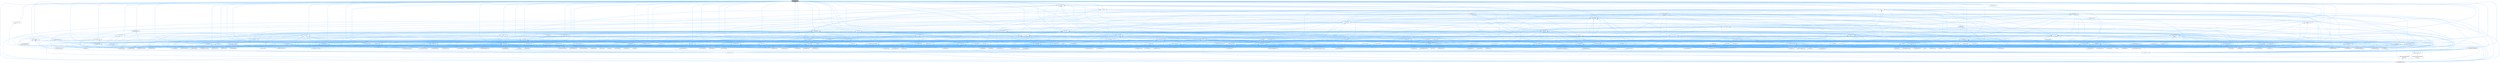 digraph "src/qcstring.h"
{
 // INTERACTIVE_SVG=YES
 // LATEX_PDF_SIZE
  bgcolor="transparent";
  edge [fontname=Helvetica,fontsize=10,labelfontname=Helvetica,labelfontsize=10];
  node [fontname=Helvetica,fontsize=10,shape=box,height=0.2,width=0.4];
  Node1 [id="Node000001",label="src/qcstring.h",height=0.2,width=0.4,color="gray40", fillcolor="grey60", style="filled", fontcolor="black",tooltip=" "];
  Node1 -> Node2 [id="edge1_Node000001_Node000002",dir="back",color="steelblue1",style="solid",tooltip=" "];
  Node2 [id="Node000002",label="src/arguments.h",height=0.2,width=0.4,color="grey40", fillcolor="white", style="filled",URL="$df/d9b/arguments_8h.html",tooltip=" "];
  Node2 -> Node3 [id="edge2_Node000002_Node000003",dir="back",color="steelblue1",style="solid",tooltip=" "];
  Node3 [id="Node000003",label="src/arguments.cpp",height=0.2,width=0.4,color="grey40", fillcolor="white", style="filled",URL="$d4/dd4/arguments_8cpp.html",tooltip=" "];
  Node2 -> Node4 [id="edge3_Node000002_Node000004",dir="back",color="steelblue1",style="solid",tooltip=" "];
  Node4 [id="Node000004",label="src/classdef.cpp",height=0.2,width=0.4,color="grey40", fillcolor="white", style="filled",URL="$de/d89/classdef_8cpp.html",tooltip=" "];
  Node2 -> Node5 [id="edge4_Node000002_Node000005",dir="back",color="steelblue1",style="solid",tooltip=" "];
  Node5 [id="Node000005",label="src/classdef.h",height=0.2,width=0.4,color="grey40", fillcolor="white", style="filled",URL="$d1/da6/classdef_8h.html",tooltip=" "];
  Node5 -> Node4 [id="edge5_Node000005_Node000004",dir="back",color="steelblue1",style="solid",tooltip=" "];
  Node5 -> Node6 [id="edge6_Node000005_Node000006",dir="back",color="steelblue1",style="solid",tooltip=" "];
  Node6 [id="Node000006",label="src/classlist.h",height=0.2,width=0.4,color="grey40", fillcolor="white", style="filled",URL="$d2/df8/classlist_8h.html",tooltip=" "];
  Node6 -> Node4 [id="edge7_Node000006_Node000004",dir="back",color="steelblue1",style="solid",tooltip=" "];
  Node6 -> Node7 [id="edge8_Node000006_Node000007",dir="back",color="steelblue1",style="solid",tooltip=" "];
  Node7 [id="Node000007",label="src/classlist.cpp",height=0.2,width=0.4,color="grey40", fillcolor="white", style="filled",URL="$d6/d10/classlist_8cpp.html",tooltip=" "];
  Node6 -> Node8 [id="edge9_Node000006_Node000008",dir="back",color="steelblue1",style="solid",tooltip=" "];
  Node8 [id="Node000008",label="src/code.l",height=0.2,width=0.4,color="grey40", fillcolor="white", style="filled",URL="$da/d1f/code_8l.html",tooltip=" "];
  Node6 -> Node9 [id="edge10_Node000006_Node000009",dir="back",color="steelblue1",style="solid",tooltip=" "];
  Node9 [id="Node000009",label="src/defgen.cpp",height=0.2,width=0.4,color="grey40", fillcolor="white", style="filled",URL="$d3/d17/defgen_8cpp.html",tooltip=" "];
  Node6 -> Node10 [id="edge11_Node000006_Node000010",dir="back",color="steelblue1",style="solid",tooltip=" "];
  Node10 [id="Node000010",label="src/diagram.cpp",height=0.2,width=0.4,color="grey40", fillcolor="white", style="filled",URL="$da/d0d/diagram_8cpp.html",tooltip=" "];
  Node6 -> Node11 [id="edge12_Node000006_Node000011",dir="back",color="steelblue1",style="solid",tooltip=" "];
  Node11 [id="Node000011",label="src/docbookgen.cpp",height=0.2,width=0.4,color="grey40", fillcolor="white", style="filled",URL="$d8/d29/docbookgen_8cpp.html",tooltip=" "];
  Node6 -> Node12 [id="edge13_Node000006_Node000012",dir="back",color="steelblue1",style="solid",tooltip=" "];
  Node12 [id="Node000012",label="src/docparser.cpp",height=0.2,width=0.4,color="grey40", fillcolor="white", style="filled",URL="$da/d17/docparser_8cpp.html",tooltip=" "];
  Node6 -> Node13 [id="edge14_Node000006_Node000013",dir="back",color="steelblue1",style="solid",tooltip=" "];
  Node13 [id="Node000013",label="src/dotgfxhierarchytable.cpp",height=0.2,width=0.4,color="grey40", fillcolor="white", style="filled",URL="$d4/d09/dotgfxhierarchytable_8cpp.html",tooltip=" "];
  Node6 -> Node14 [id="edge15_Node000006_Node000014",dir="back",color="steelblue1",style="solid",tooltip=" "];
  Node14 [id="Node000014",label="src/dotgroupcollaboration.cpp",height=0.2,width=0.4,color="grey40", fillcolor="white", style="filled",URL="$d1/d86/dotgroupcollaboration_8cpp.html",tooltip=" "];
  Node6 -> Node15 [id="edge16_Node000006_Node000015",dir="back",color="steelblue1",style="solid",tooltip=" "];
  Node15 [id="Node000015",label="src/doxygen.cpp",height=0.2,width=0.4,color="grey40", fillcolor="white", style="filled",URL="$dc/d98/doxygen_8cpp.html",tooltip=" "];
  Node6 -> Node16 [id="edge17_Node000006_Node000016",dir="back",color="steelblue1",style="solid",tooltip=" "];
  Node16 [id="Node000016",label="src/filedef.cpp",height=0.2,width=0.4,color="grey40", fillcolor="white", style="filled",URL="$d6/ddc/filedef_8cpp.html",tooltip=" "];
  Node6 -> Node17 [id="edge18_Node000006_Node000017",dir="back",color="steelblue1",style="solid",tooltip=" "];
  Node17 [id="Node000017",label="src/fortrancode.l",height=0.2,width=0.4,color="grey40", fillcolor="white", style="filled",URL="$d9/d5b/fortrancode_8l.html",tooltip=" "];
  Node6 -> Node18 [id="edge19_Node000006_Node000018",dir="back",color="steelblue1",style="solid",tooltip=" "];
  Node18 [id="Node000018",label="src/groupdef.cpp",height=0.2,width=0.4,color="grey40", fillcolor="white", style="filled",URL="$d6/d42/groupdef_8cpp.html",tooltip=" "];
  Node6 -> Node19 [id="edge20_Node000006_Node000019",dir="back",color="steelblue1",style="solid",tooltip=" "];
  Node19 [id="Node000019",label="src/index.cpp",height=0.2,width=0.4,color="grey40", fillcolor="white", style="filled",URL="$db/d14/index_8cpp.html",tooltip="This file contains functions for the various index pages."];
  Node6 -> Node20 [id="edge21_Node000006_Node000020",dir="back",color="steelblue1",style="solid",tooltip=" "];
  Node20 [id="Node000020",label="src/latexgen.cpp",height=0.2,width=0.4,color="grey40", fillcolor="white", style="filled",URL="$d4/d42/latexgen_8cpp.html",tooltip=" "];
  Node6 -> Node21 [id="edge22_Node000006_Node000021",dir="back",color="steelblue1",style="solid",tooltip=" "];
  Node21 [id="Node000021",label="src/moduledef.cpp",height=0.2,width=0.4,color="grey40", fillcolor="white", style="filled",URL="$dd/d5c/moduledef_8cpp.html",tooltip=" "];
  Node6 -> Node22 [id="edge23_Node000006_Node000022",dir="back",color="steelblue1",style="solid",tooltip=" "];
  Node22 [id="Node000022",label="src/namespacedef.cpp",height=0.2,width=0.4,color="grey40", fillcolor="white", style="filled",URL="$d7/d1c/namespacedef_8cpp.html",tooltip=" "];
  Node6 -> Node23 [id="edge24_Node000006_Node000023",dir="back",color="steelblue1",style="solid",tooltip=" "];
  Node23 [id="Node000023",label="src/perlmodgen.cpp",height=0.2,width=0.4,color="grey40", fillcolor="white", style="filled",URL="$de/dd0/perlmodgen_8cpp.html",tooltip=" "];
  Node6 -> Node24 [id="edge25_Node000006_Node000024",dir="back",color="steelblue1",style="solid",tooltip=" "];
  Node24 [id="Node000024",label="src/pycode.l",height=0.2,width=0.4,color="grey40", fillcolor="white", style="filled",URL="$d3/ded/pycode_8l.html",tooltip=" "];
  Node6 -> Node25 [id="edge26_Node000006_Node000025",dir="back",color="steelblue1",style="solid",tooltip=" "];
  Node25 [id="Node000025",label="src/rtfgen.cpp",height=0.2,width=0.4,color="grey40", fillcolor="white", style="filled",URL="$d0/d9c/rtfgen_8cpp.html",tooltip=" "];
  Node6 -> Node26 [id="edge27_Node000006_Node000026",dir="back",color="steelblue1",style="solid",tooltip=" "];
  Node26 [id="Node000026",label="src/searchindex_js.cpp",height=0.2,width=0.4,color="grey40", fillcolor="white", style="filled",URL="$d9/d2f/searchindex__js_8cpp.html",tooltip=" "];
  Node6 -> Node27 [id="edge28_Node000006_Node000027",dir="back",color="steelblue1",style="solid",tooltip=" "];
  Node27 [id="Node000027",label="src/sqlite3gen.cpp",height=0.2,width=0.4,color="grey40", fillcolor="white", style="filled",URL="$d8/df8/sqlite3gen_8cpp.html",tooltip=" "];
  Node6 -> Node28 [id="edge29_Node000006_Node000028",dir="back",color="steelblue1",style="solid",tooltip=" "];
  Node28 [id="Node000028",label="src/util.cpp",height=0.2,width=0.4,color="grey40", fillcolor="white", style="filled",URL="$df/d2d/util_8cpp.html",tooltip=" "];
  Node6 -> Node29 [id="edge30_Node000006_Node000029",dir="back",color="steelblue1",style="solid",tooltip=" "];
  Node29 [id="Node000029",label="src/vhdldocgen.cpp",height=0.2,width=0.4,color="grey40", fillcolor="white", style="filled",URL="$de/dea/vhdldocgen_8cpp.html",tooltip=" "];
  Node6 -> Node30 [id="edge31_Node000006_Node000030",dir="back",color="steelblue1",style="solid",tooltip=" "];
  Node30 [id="Node000030",label="src/xmlgen.cpp",height=0.2,width=0.4,color="grey40", fillcolor="white", style="filled",URL="$d0/dc3/xmlgen_8cpp.html",tooltip=" "];
  Node5 -> Node10 [id="edge32_Node000005_Node000010",dir="back",color="steelblue1",style="solid",tooltip=" "];
  Node5 -> Node11 [id="edge33_Node000005_Node000011",dir="back",color="steelblue1",style="solid",tooltip=" "];
  Node5 -> Node31 [id="edge34_Node000005_Node000031",dir="back",color="steelblue1",style="solid",tooltip=" "];
  Node31 [id="Node000031",label="src/docsets.cpp",height=0.2,width=0.4,color="grey40", fillcolor="white", style="filled",URL="$d7/d8f/docsets_8cpp.html",tooltip=" "];
  Node5 -> Node32 [id="edge35_Node000005_Node000032",dir="back",color="steelblue1",style="solid",tooltip=" "];
  Node32 [id="Node000032",label="src/dotclassgraph.h",height=0.2,width=0.4,color="grey40", fillcolor="white", style="filled",URL="$d5/d04/dotclassgraph_8h.html",tooltip=" "];
  Node32 -> Node4 [id="edge36_Node000032_Node000004",dir="back",color="steelblue1",style="solid",tooltip=" "];
  Node32 -> Node9 [id="edge37_Node000032_Node000009",dir="back",color="steelblue1",style="solid",tooltip=" "];
  Node32 -> Node11 [id="edge38_Node000032_Node000011",dir="back",color="steelblue1",style="solid",tooltip=" "];
  Node32 -> Node33 [id="edge39_Node000032_Node000033",dir="back",color="steelblue1",style="solid",tooltip=" "];
  Node33 [id="Node000033",label="src/dotclassgraph.cpp",height=0.2,width=0.4,color="grey40", fillcolor="white", style="filled",URL="$d4/dcd/dotclassgraph_8cpp.html",tooltip=" "];
  Node32 -> Node34 [id="edge40_Node000032_Node000034",dir="back",color="steelblue1",style="solid",tooltip=" "];
  Node34 [id="Node000034",label="src/htmlgen.cpp",height=0.2,width=0.4,color="grey40", fillcolor="white", style="filled",URL="$d8/d6e/htmlgen_8cpp.html",tooltip=" "];
  Node32 -> Node20 [id="edge41_Node000032_Node000020",dir="back",color="steelblue1",style="solid",tooltip=" "];
  Node32 -> Node25 [id="edge42_Node000032_Node000025",dir="back",color="steelblue1",style="solid",tooltip=" "];
  Node32 -> Node30 [id="edge43_Node000032_Node000030",dir="back",color="steelblue1",style="solid",tooltip=" "];
  Node5 -> Node35 [id="edge44_Node000005_Node000035",dir="back",color="steelblue1",style="solid",tooltip=" "];
  Node35 [id="Node000035",label="src/dotgfxhierarchytable.h",height=0.2,width=0.4,color="grey40", fillcolor="white", style="filled",URL="$d2/de7/dotgfxhierarchytable_8h.html",tooltip=" "];
  Node35 -> Node13 [id="edge45_Node000035_Node000013",dir="back",color="steelblue1",style="solid",tooltip=" "];
  Node35 -> Node34 [id="edge46_Node000035_Node000034",dir="back",color="steelblue1",style="solid",tooltip=" "];
  Node35 -> Node19 [id="edge47_Node000035_Node000019",dir="back",color="steelblue1",style="solid",tooltip=" "];
  Node5 -> Node36 [id="edge48_Node000005_Node000036",dir="back",color="steelblue1",style="solid",tooltip=" "];
  Node36 [id="Node000036",label="src/dotnode.cpp",height=0.2,width=0.4,color="grey40", fillcolor="white", style="filled",URL="$df/d58/dotnode_8cpp.html",tooltip=" "];
  Node5 -> Node16 [id="edge49_Node000005_Node000016",dir="back",color="steelblue1",style="solid",tooltip=" "];
  Node5 -> Node37 [id="edge50_Node000005_Node000037",dir="back",color="steelblue1",style="solid",tooltip=" "];
  Node37 [id="Node000037",label="src/ftvhelp.cpp",height=0.2,width=0.4,color="grey40", fillcolor="white", style="filled",URL="$db/d41/ftvhelp_8cpp.html",tooltip=" "];
  Node5 -> Node18 [id="edge51_Node000005_Node000018",dir="back",color="steelblue1",style="solid",tooltip=" "];
  Node5 -> Node38 [id="edge52_Node000005_Node000038",dir="back",color="steelblue1",style="solid",tooltip=" "];
  Node38 [id="Node000038",label="src/memberdef.h",height=0.2,width=0.4,color="grey40", fillcolor="white", style="filled",URL="$d4/d46/memberdef_8h.html",tooltip=" "];
  Node38 -> Node11 [id="edge53_Node000038_Node000011",dir="back",color="steelblue1",style="solid",tooltip=" "];
  Node38 -> Node31 [id="edge54_Node000038_Node000031",dir="back",color="steelblue1",style="solid",tooltip=" "];
  Node38 -> Node39 [id="edge55_Node000038_Node000039",dir="back",color="steelblue1",style="solid",tooltip=" "];
  Node39 [id="Node000039",label="src/dotcallgraph.h",height=0.2,width=0.4,color="grey40", fillcolor="white", style="filled",URL="$dc/dcf/dotcallgraph_8h.html",tooltip=" "];
  Node39 -> Node11 [id="edge56_Node000039_Node000011",dir="back",color="steelblue1",style="solid",tooltip=" "];
  Node39 -> Node40 [id="edge57_Node000039_Node000040",dir="back",color="steelblue1",style="solid",tooltip=" "];
  Node40 [id="Node000040",label="src/dotcallgraph.cpp",height=0.2,width=0.4,color="grey40", fillcolor="white", style="filled",URL="$d4/dd5/dotcallgraph_8cpp.html",tooltip=" "];
  Node39 -> Node34 [id="edge58_Node000039_Node000034",dir="back",color="steelblue1",style="solid",tooltip=" "];
  Node39 -> Node20 [id="edge59_Node000039_Node000020",dir="back",color="steelblue1",style="solid",tooltip=" "];
  Node39 -> Node41 [id="edge60_Node000039_Node000041",dir="back",color="steelblue1",style="solid",tooltip=" "];
  Node41 [id="Node000041",label="src/memberdef.cpp",height=0.2,width=0.4,color="grey40", fillcolor="white", style="filled",URL="$d0/d72/memberdef_8cpp.html",tooltip=" "];
  Node39 -> Node25 [id="edge61_Node000039_Node000025",dir="back",color="steelblue1",style="solid",tooltip=" "];
  Node38 -> Node16 [id="edge62_Node000038_Node000016",dir="back",color="steelblue1",style="solid",tooltip=" "];
  Node38 -> Node42 [id="edge63_Node000038_Node000042",dir="back",color="steelblue1",style="solid",tooltip=" "];
  Node42 [id="Node000042",label="src/htmldocvisitor.cpp",height=0.2,width=0.4,color="grey40", fillcolor="white", style="filled",URL="$da/db0/htmldocvisitor_8cpp.html",tooltip=" "];
  Node38 -> Node43 [id="edge64_Node000038_Node000043",dir="back",color="steelblue1",style="solid",tooltip=" "];
  Node43 [id="Node000043",label="src/htmlhelp.cpp",height=0.2,width=0.4,color="grey40", fillcolor="white", style="filled",URL="$d3/d4b/htmlhelp_8cpp.html",tooltip=" "];
  Node38 -> Node41 [id="edge65_Node000038_Node000041",dir="back",color="steelblue1",style="solid",tooltip=" "];
  Node38 -> Node44 [id="edge66_Node000038_Node000044",dir="back",color="steelblue1",style="solid",tooltip=" "];
  Node44 [id="Node000044",label="src/memberlist.h",height=0.2,width=0.4,color="grey40", fillcolor="white", style="filled",URL="$dd/d78/memberlist_8h.html",tooltip=" "];
  Node44 -> Node4 [id="edge67_Node000044_Node000004",dir="back",color="steelblue1",style="solid",tooltip=" "];
  Node44 -> Node9 [id="edge68_Node000044_Node000009",dir="back",color="steelblue1",style="solid",tooltip=" "];
  Node44 -> Node45 [id="edge69_Node000044_Node000045",dir="back",color="steelblue1",style="solid",tooltip=" "];
  Node45 [id="Node000045",label="src/definition.cpp",height=0.2,width=0.4,color="grey40", fillcolor="white", style="filled",URL="$d3/dea/definition_8cpp.html",tooltip=" "];
  Node44 -> Node11 [id="edge70_Node000044_Node000011",dir="back",color="steelblue1",style="solid",tooltip=" "];
  Node44 -> Node40 [id="edge71_Node000044_Node000040",dir="back",color="steelblue1",style="solid",tooltip=" "];
  Node44 -> Node36 [id="edge72_Node000044_Node000036",dir="back",color="steelblue1",style="solid",tooltip=" "];
  Node44 -> Node15 [id="edge73_Node000044_Node000015",dir="back",color="steelblue1",style="solid",tooltip=" "];
  Node44 -> Node46 [id="edge74_Node000044_Node000046",dir="back",color="steelblue1",style="solid",tooltip=" "];
  Node46 [id="Node000046",label="src/doxygen.h",height=0.2,width=0.4,color="grey40", fillcolor="white", style="filled",URL="$d1/da1/doxygen_8h.html",tooltip=" "];
  Node46 -> Node4 [id="edge75_Node000046_Node000004",dir="back",color="steelblue1",style="solid",tooltip=" "];
  Node46 -> Node7 [id="edge76_Node000046_Node000007",dir="back",color="steelblue1",style="solid",tooltip=" "];
  Node46 -> Node8 [id="edge77_Node000046_Node000008",dir="back",color="steelblue1",style="solid",tooltip=" "];
  Node46 -> Node47 [id="edge78_Node000046_Node000047",dir="back",color="steelblue1",style="solid",tooltip=" "];
  Node47 [id="Node000047",label="src/codefragment.cpp",height=0.2,width=0.4,color="grey40", fillcolor="white", style="filled",URL="$dd/d4a/codefragment_8cpp.html",tooltip=" "];
  Node46 -> Node48 [id="edge79_Node000046_Node000048",dir="back",color="steelblue1",style="solid",tooltip=" "];
  Node48 [id="Node000048",label="src/commentcnv.l",height=0.2,width=0.4,color="grey40", fillcolor="white", style="filled",URL="$d0/d47/commentcnv_8l.html",tooltip=" "];
  Node46 -> Node49 [id="edge80_Node000046_Node000049",dir="back",color="steelblue1",style="solid",tooltip=" "];
  Node49 [id="Node000049",label="src/commentscan.l",height=0.2,width=0.4,color="grey40", fillcolor="white", style="filled",URL="$d7/d5f/commentscan_8l.html",tooltip=" "];
  Node46 -> Node50 [id="edge81_Node000046_Node000050",dir="back",color="steelblue1",style="solid",tooltip=" "];
  Node50 [id="Node000050",label="src/conceptdef.cpp",height=0.2,width=0.4,color="grey40", fillcolor="white", style="filled",URL="$d8/d0a/conceptdef_8cpp.html",tooltip=" "];
  Node46 -> Node9 [id="edge82_Node000046_Node000009",dir="back",color="steelblue1",style="solid",tooltip=" "];
  Node46 -> Node45 [id="edge83_Node000046_Node000045",dir="back",color="steelblue1",style="solid",tooltip=" "];
  Node46 -> Node10 [id="edge84_Node000046_Node000010",dir="back",color="steelblue1",style="solid",tooltip=" "];
  Node46 -> Node51 [id="edge85_Node000046_Node000051",dir="back",color="steelblue1",style="solid",tooltip=" "];
  Node51 [id="Node000051",label="src/dirdef.cpp",height=0.2,width=0.4,color="grey40", fillcolor="white", style="filled",URL="$d8/d52/dirdef_8cpp.html",tooltip=" "];
  Node46 -> Node11 [id="edge86_Node000046_Node000011",dir="back",color="steelblue1",style="solid",tooltip=" "];
  Node46 -> Node52 [id="edge87_Node000046_Node000052",dir="back",color="steelblue1",style="solid",tooltip=" "];
  Node52 [id="Node000052",label="src/docbookvisitor.cpp",height=0.2,width=0.4,color="grey40", fillcolor="white", style="filled",URL="$dc/d05/docbookvisitor_8cpp.html",tooltip=" "];
  Node46 -> Node53 [id="edge88_Node000046_Node000053",dir="back",color="steelblue1",style="solid",tooltip=" "];
  Node53 [id="Node000053",label="src/docgroup.cpp",height=0.2,width=0.4,color="grey40", fillcolor="white", style="filled",URL="$d3/d36/docgroup_8cpp.html",tooltip=" "];
  Node46 -> Node54 [id="edge89_Node000046_Node000054",dir="back",color="steelblue1",style="solid",tooltip=" "];
  Node54 [id="Node000054",label="src/docnode.cpp",height=0.2,width=0.4,color="grey40", fillcolor="white", style="filled",URL="$d0/d2b/docnode_8cpp.html",tooltip=" "];
  Node46 -> Node12 [id="edge90_Node000046_Node000012",dir="back",color="steelblue1",style="solid",tooltip=" "];
  Node46 -> Node31 [id="edge91_Node000046_Node000031",dir="back",color="steelblue1",style="solid",tooltip=" "];
  Node46 -> Node55 [id="edge92_Node000046_Node000055",dir="back",color="steelblue1",style="solid",tooltip=" "];
  Node55 [id="Node000055",label="src/doctokenizer.l",height=0.2,width=0.4,color="grey40", fillcolor="white", style="filled",URL="$d1/d39/doctokenizer_8l.html",tooltip=" "];
  Node46 -> Node56 [id="edge93_Node000046_Node000056",dir="back",color="steelblue1",style="solid",tooltip=" "];
  Node56 [id="Node000056",label="src/docvisitor.cpp",height=0.2,width=0.4,color="grey40", fillcolor="white", style="filled",URL="$da/d39/docvisitor_8cpp.html",tooltip=" "];
  Node46 -> Node57 [id="edge94_Node000046_Node000057",dir="back",color="steelblue1",style="solid",tooltip=" "];
  Node57 [id="Node000057",label="src/dot.cpp",height=0.2,width=0.4,color="grey40", fillcolor="white", style="filled",URL="$de/daa/dot_8cpp.html",tooltip=" "];
  Node46 -> Node58 [id="edge95_Node000046_Node000058",dir="back",color="steelblue1",style="solid",tooltip=" "];
  Node58 [id="Node000058",label="src/dot.h",height=0.2,width=0.4,color="grey40", fillcolor="white", style="filled",URL="$d6/d4a/dot_8h.html",tooltip=" "];
  Node58 -> Node4 [id="edge96_Node000058_Node000004",dir="back",color="steelblue1",style="solid",tooltip=" "];
  Node58 -> Node9 [id="edge97_Node000058_Node000009",dir="back",color="steelblue1",style="solid",tooltip=" "];
  Node58 -> Node51 [id="edge98_Node000058_Node000051",dir="back",color="steelblue1",style="solid",tooltip=" "];
  Node58 -> Node11 [id="edge99_Node000058_Node000011",dir="back",color="steelblue1",style="solid",tooltip=" "];
  Node58 -> Node52 [id="edge100_Node000058_Node000052",dir="back",color="steelblue1",style="solid",tooltip=" "];
  Node58 -> Node57 [id="edge101_Node000058_Node000057",dir="back",color="steelblue1",style="solid",tooltip=" "];
  Node58 -> Node59 [id="edge102_Node000058_Node000059",dir="back",color="steelblue1",style="solid",tooltip=" "];
  Node59 [id="Node000059",label="src/dotfilepatcher.cpp",height=0.2,width=0.4,color="grey40", fillcolor="white", style="filled",URL="$d9/d92/dotfilepatcher_8cpp.html",tooltip=" "];
  Node58 -> Node60 [id="edge103_Node000058_Node000060",dir="back",color="steelblue1",style="solid",tooltip=" "];
  Node60 [id="Node000060",label="src/dotgraph.cpp",height=0.2,width=0.4,color="grey40", fillcolor="white", style="filled",URL="$de/d45/dotgraph_8cpp.html",tooltip=" "];
  Node58 -> Node61 [id="edge104_Node000058_Node000061",dir="back",color="steelblue1",style="solid",tooltip=" "];
  Node61 [id="Node000061",label="src/dotlegendgraph.cpp",height=0.2,width=0.4,color="grey40", fillcolor="white", style="filled",URL="$d4/d33/dotlegendgraph_8cpp.html",tooltip=" "];
  Node58 -> Node62 [id="edge105_Node000058_Node000062",dir="back",color="steelblue1",style="solid",tooltip=" "];
  Node62 [id="Node000062",label="src/dotrunner.cpp",height=0.2,width=0.4,color="grey40", fillcolor="white", style="filled",URL="$d1/dfe/dotrunner_8cpp.html",tooltip=" "];
  Node58 -> Node15 [id="edge106_Node000058_Node000015",dir="back",color="steelblue1",style="solid",tooltip=" "];
  Node58 -> Node16 [id="edge107_Node000058_Node000016",dir="back",color="steelblue1",style="solid",tooltip=" "];
  Node58 -> Node18 [id="edge108_Node000058_Node000018",dir="back",color="steelblue1",style="solid",tooltip=" "];
  Node58 -> Node42 [id="edge109_Node000058_Node000042",dir="back",color="steelblue1",style="solid",tooltip=" "];
  Node58 -> Node34 [id="edge110_Node000058_Node000034",dir="back",color="steelblue1",style="solid",tooltip=" "];
  Node58 -> Node19 [id="edge111_Node000058_Node000019",dir="back",color="steelblue1",style="solid",tooltip=" "];
  Node58 -> Node63 [id="edge112_Node000058_Node000063",dir="back",color="steelblue1",style="solid",tooltip=" "];
  Node63 [id="Node000063",label="src/latexdocvisitor.cpp",height=0.2,width=0.4,color="grey40", fillcolor="white", style="filled",URL="$d1/d4e/latexdocvisitor_8cpp.html",tooltip=" "];
  Node58 -> Node20 [id="edge113_Node000058_Node000020",dir="back",color="steelblue1",style="solid",tooltip=" "];
  Node58 -> Node64 [id="edge114_Node000058_Node000064",dir="back",color="steelblue1",style="solid",tooltip=" "];
  Node64 [id="Node000064",label="src/mandocvisitor.cpp",height=0.2,width=0.4,color="grey40", fillcolor="white", style="filled",URL="$d8/dde/mandocvisitor_8cpp.html",tooltip=" "];
  Node58 -> Node41 [id="edge115_Node000058_Node000041",dir="back",color="steelblue1",style="solid",tooltip=" "];
  Node58 -> Node65 [id="edge116_Node000058_Node000065",dir="back",color="steelblue1",style="solid",tooltip=" "];
  Node65 [id="Node000065",label="src/rtfdocvisitor.cpp",height=0.2,width=0.4,color="grey40", fillcolor="white", style="filled",URL="$de/d9a/rtfdocvisitor_8cpp.html",tooltip=" "];
  Node58 -> Node25 [id="edge117_Node000058_Node000025",dir="back",color="steelblue1",style="solid",tooltip=" "];
  Node58 -> Node27 [id="edge118_Node000058_Node000027",dir="back",color="steelblue1",style="solid",tooltip=" "];
  Node58 -> Node66 [id="edge119_Node000058_Node000066",dir="back",color="steelblue1",style="solid",tooltip=" "];
  Node66 [id="Node000066",label="src/xmldocvisitor.cpp",height=0.2,width=0.4,color="grey40", fillcolor="white", style="filled",URL="$dd/db6/xmldocvisitor_8cpp.html",tooltip=" "];
  Node58 -> Node30 [id="edge120_Node000058_Node000030",dir="back",color="steelblue1",style="solid",tooltip=" "];
  Node46 -> Node67 [id="edge121_Node000046_Node000067",dir="back",color="steelblue1",style="solid",tooltip=" "];
  Node67 [id="Node000067",label="src/dotdirdeps.cpp",height=0.2,width=0.4,color="grey40", fillcolor="white", style="filled",URL="$da/d45/dotdirdeps_8cpp.html",tooltip=" "];
  Node46 -> Node59 [id="edge122_Node000046_Node000059",dir="back",color="steelblue1",style="solid",tooltip=" "];
  Node46 -> Node13 [id="edge123_Node000046_Node000013",dir="back",color="steelblue1",style="solid",tooltip=" "];
  Node46 -> Node60 [id="edge124_Node000046_Node000060",dir="back",color="steelblue1",style="solid",tooltip=" "];
  Node46 -> Node14 [id="edge125_Node000046_Node000014",dir="back",color="steelblue1",style="solid",tooltip=" "];
  Node46 -> Node61 [id="edge126_Node000046_Node000061",dir="back",color="steelblue1",style="solid",tooltip=" "];
  Node46 -> Node36 [id="edge127_Node000046_Node000036",dir="back",color="steelblue1",style="solid",tooltip=" "];
  Node46 -> Node62 [id="edge128_Node000046_Node000062",dir="back",color="steelblue1",style="solid",tooltip=" "];
  Node46 -> Node15 [id="edge129_Node000046_Node000015",dir="back",color="steelblue1",style="solid",tooltip=" "];
  Node46 -> Node68 [id="edge130_Node000046_Node000068",dir="back",color="steelblue1",style="solid",tooltip=" "];
  Node68 [id="Node000068",label="src/eclipsehelp.cpp",height=0.2,width=0.4,color="grey40", fillcolor="white", style="filled",URL="$d8/d56/eclipsehelp_8cpp.html",tooltip=" "];
  Node46 -> Node69 [id="edge131_Node000046_Node000069",dir="back",color="steelblue1",style="solid",tooltip=" "];
  Node69 [id="Node000069",label="src/entry.cpp",height=0.2,width=0.4,color="grey40", fillcolor="white", style="filled",URL="$d2/dd2/entry_8cpp.html",tooltip=" "];
  Node46 -> Node16 [id="edge132_Node000046_Node000016",dir="back",color="steelblue1",style="solid",tooltip=" "];
  Node46 -> Node70 [id="edge133_Node000046_Node000070",dir="back",color="steelblue1",style="solid",tooltip=" "];
  Node70 [id="Node000070",label="src/formula.cpp",height=0.2,width=0.4,color="grey40", fillcolor="white", style="filled",URL="$d7/d5b/formula_8cpp.html",tooltip=" "];
  Node46 -> Node17 [id="edge134_Node000046_Node000017",dir="back",color="steelblue1",style="solid",tooltip=" "];
  Node46 -> Node71 [id="edge135_Node000046_Node000071",dir="back",color="steelblue1",style="solid",tooltip=" "];
  Node71 [id="Node000071",label="src/fortranscanner.l",height=0.2,width=0.4,color="grey40", fillcolor="white", style="filled",URL="$dd/d00/fortranscanner_8l.html",tooltip=" "];
  Node46 -> Node37 [id="edge136_Node000046_Node000037",dir="back",color="steelblue1",style="solid",tooltip=" "];
  Node46 -> Node18 [id="edge137_Node000046_Node000018",dir="back",color="steelblue1",style="solid",tooltip=" "];
  Node46 -> Node42 [id="edge138_Node000046_Node000042",dir="back",color="steelblue1",style="solid",tooltip=" "];
  Node46 -> Node34 [id="edge139_Node000046_Node000034",dir="back",color="steelblue1",style="solid",tooltip=" "];
  Node46 -> Node43 [id="edge140_Node000046_Node000043",dir="back",color="steelblue1",style="solid",tooltip=" "];
  Node46 -> Node19 [id="edge141_Node000046_Node000019",dir="back",color="steelblue1",style="solid",tooltip=" "];
  Node46 -> Node63 [id="edge142_Node000046_Node000063",dir="back",color="steelblue1",style="solid",tooltip=" "];
  Node46 -> Node20 [id="edge143_Node000046_Node000020",dir="back",color="steelblue1",style="solid",tooltip=" "];
  Node46 -> Node72 [id="edge144_Node000046_Node000072",dir="back",color="steelblue1",style="solid",tooltip=" "];
  Node72 [id="Node000072",label="src/layout.cpp",height=0.2,width=0.4,color="grey40", fillcolor="white", style="filled",URL="$db/d16/layout_8cpp.html",tooltip=" "];
  Node46 -> Node73 [id="edge145_Node000046_Node000073",dir="back",color="steelblue1",style="solid",tooltip=" "];
  Node73 [id="Node000073",label="src/lexcode.l",height=0.2,width=0.4,color="grey40", fillcolor="white", style="filled",URL="$d0/d7e/lexcode_8l.html",tooltip=" "];
  Node46 -> Node74 [id="edge146_Node000046_Node000074",dir="back",color="steelblue1",style="solid",tooltip=" "];
  Node74 [id="Node000074",label="src/main.cpp",height=0.2,width=0.4,color="grey40", fillcolor="white", style="filled",URL="$df/d0a/main_8cpp.html",tooltip="main entry point for doxygen"];
  Node46 -> Node64 [id="edge147_Node000046_Node000064",dir="back",color="steelblue1",style="solid",tooltip=" "];
  Node46 -> Node75 [id="edge148_Node000046_Node000075",dir="back",color="steelblue1",style="solid",tooltip=" "];
  Node75 [id="Node000075",label="src/mangen.cpp",height=0.2,width=0.4,color="grey40", fillcolor="white", style="filled",URL="$d7/de7/mangen_8cpp.html",tooltip=" "];
  Node46 -> Node76 [id="edge149_Node000046_Node000076",dir="back",color="steelblue1",style="solid",tooltip=" "];
  Node76 [id="Node000076",label="src/markdown.cpp",height=0.2,width=0.4,color="grey40", fillcolor="white", style="filled",URL="$de/d04/markdown_8cpp.html",tooltip=" "];
  Node46 -> Node41 [id="edge150_Node000046_Node000041",dir="back",color="steelblue1",style="solid",tooltip=" "];
  Node46 -> Node77 [id="edge151_Node000046_Node000077",dir="back",color="steelblue1",style="solid",tooltip=" "];
  Node77 [id="Node000077",label="src/membergroup.cpp",height=0.2,width=0.4,color="grey40", fillcolor="white", style="filled",URL="$d6/d18/membergroup_8cpp.html",tooltip=" "];
  Node46 -> Node78 [id="edge152_Node000046_Node000078",dir="back",color="steelblue1",style="solid",tooltip=" "];
  Node78 [id="Node000078",label="src/memberlist.cpp",height=0.2,width=0.4,color="grey40", fillcolor="white", style="filled",URL="$d0/d14/memberlist_8cpp.html",tooltip=" "];
  Node46 -> Node79 [id="edge153_Node000046_Node000079",dir="back",color="steelblue1",style="solid",tooltip=" "];
  Node79 [id="Node000079",label="src/message.cpp",height=0.2,width=0.4,color="grey40", fillcolor="white", style="filled",URL="$d8/d6a/message_8cpp.html",tooltip=" "];
  Node46 -> Node80 [id="edge154_Node000046_Node000080",dir="back",color="steelblue1",style="solid",tooltip=" "];
  Node80 [id="Node000080",label="src/msc.cpp",height=0.2,width=0.4,color="grey40", fillcolor="white", style="filled",URL="$db/d33/msc_8cpp.html",tooltip=" "];
  Node46 -> Node22 [id="edge155_Node000046_Node000022",dir="back",color="steelblue1",style="solid",tooltip=" "];
  Node46 -> Node81 [id="edge156_Node000046_Node000081",dir="back",color="steelblue1",style="solid",tooltip=" "];
  Node81 [id="Node000081",label="src/outputgen.cpp",height=0.2,width=0.4,color="grey40", fillcolor="white", style="filled",URL="$d0/d17/outputgen_8cpp.html",tooltip=" "];
  Node46 -> Node82 [id="edge157_Node000046_Node000082",dir="back",color="steelblue1",style="solid",tooltip=" "];
  Node82 [id="Node000082",label="src/outputlist.cpp",height=0.2,width=0.4,color="grey40", fillcolor="white", style="filled",URL="$db/dd8/outputlist_8cpp.html",tooltip=" "];
  Node46 -> Node83 [id="edge158_Node000046_Node000083",dir="back",color="steelblue1",style="solid",tooltip=" "];
  Node83 [id="Node000083",label="src/outputlist.h",height=0.2,width=0.4,color="grey40", fillcolor="white", style="filled",URL="$d2/db9/outputlist_8h.html",tooltip=" "];
  Node83 -> Node4 [id="edge159_Node000083_Node000004",dir="back",color="steelblue1",style="solid",tooltip=" "];
  Node83 -> Node7 [id="edge160_Node000083_Node000007",dir="back",color="steelblue1",style="solid",tooltip=" "];
  Node83 -> Node8 [id="edge161_Node000083_Node000008",dir="back",color="steelblue1",style="solid",tooltip=" "];
  Node83 -> Node47 [id="edge162_Node000083_Node000047",dir="back",color="steelblue1",style="solid",tooltip=" "];
  Node83 -> Node50 [id="edge163_Node000083_Node000050",dir="back",color="steelblue1",style="solid",tooltip=" "];
  Node83 -> Node45 [id="edge164_Node000083_Node000045",dir="back",color="steelblue1",style="solid",tooltip=" "];
  Node83 -> Node51 [id="edge165_Node000083_Node000051",dir="back",color="steelblue1",style="solid",tooltip=" "];
  Node83 -> Node11 [id="edge166_Node000083_Node000011",dir="back",color="steelblue1",style="solid",tooltip=" "];
  Node83 -> Node15 [id="edge167_Node000083_Node000015",dir="back",color="steelblue1",style="solid",tooltip=" "];
  Node83 -> Node16 [id="edge168_Node000083_Node000016",dir="back",color="steelblue1",style="solid",tooltip=" "];
  Node83 -> Node84 [id="edge169_Node000083_Node000084",dir="back",color="steelblue1",style="solid",tooltip=" "];
  Node84 [id="Node000084",label="src/fileparser.cpp",height=0.2,width=0.4,color="grey40", fillcolor="white", style="filled",URL="$d9/d74/fileparser_8cpp.html",tooltip=" "];
  Node83 -> Node17 [id="edge170_Node000083_Node000017",dir="back",color="steelblue1",style="solid",tooltip=" "];
  Node83 -> Node37 [id="edge171_Node000083_Node000037",dir="back",color="steelblue1",style="solid",tooltip=" "];
  Node83 -> Node18 [id="edge172_Node000083_Node000018",dir="back",color="steelblue1",style="solid",tooltip=" "];
  Node83 -> Node42 [id="edge173_Node000083_Node000042",dir="back",color="steelblue1",style="solid",tooltip=" "];
  Node83 -> Node34 [id="edge174_Node000083_Node000034",dir="back",color="steelblue1",style="solid",tooltip=" "];
  Node83 -> Node19 [id="edge175_Node000083_Node000019",dir="back",color="steelblue1",style="solid",tooltip=" "];
  Node83 -> Node63 [id="edge176_Node000083_Node000063",dir="back",color="steelblue1",style="solid",tooltip=" "];
  Node83 -> Node20 [id="edge177_Node000083_Node000020",dir="back",color="steelblue1",style="solid",tooltip=" "];
  Node83 -> Node73 [id="edge178_Node000083_Node000073",dir="back",color="steelblue1",style="solid",tooltip=" "];
  Node83 -> Node75 [id="edge179_Node000083_Node000075",dir="back",color="steelblue1",style="solid",tooltip=" "];
  Node83 -> Node41 [id="edge180_Node000083_Node000041",dir="back",color="steelblue1",style="solid",tooltip=" "];
  Node83 -> Node77 [id="edge181_Node000083_Node000077",dir="back",color="steelblue1",style="solid",tooltip=" "];
  Node83 -> Node78 [id="edge182_Node000083_Node000078",dir="back",color="steelblue1",style="solid",tooltip=" "];
  Node83 -> Node21 [id="edge183_Node000083_Node000021",dir="back",color="steelblue1",style="solid",tooltip=" "];
  Node83 -> Node22 [id="edge184_Node000083_Node000022",dir="back",color="steelblue1",style="solid",tooltip=" "];
  Node83 -> Node82 [id="edge185_Node000083_Node000082",dir="back",color="steelblue1",style="solid",tooltip=" "];
  Node83 -> Node85 [id="edge186_Node000083_Node000085",dir="back",color="steelblue1",style="solid",tooltip=" "];
  Node85 [id="Node000085",label="src/pagedef.cpp",height=0.2,width=0.4,color="grey40", fillcolor="white", style="filled",URL="$d9/db4/pagedef_8cpp.html",tooltip=" "];
  Node83 -> Node24 [id="edge187_Node000083_Node000024",dir="back",color="steelblue1",style="solid",tooltip=" "];
  Node83 -> Node25 [id="edge188_Node000083_Node000025",dir="back",color="steelblue1",style="solid",tooltip=" "];
  Node83 -> Node86 [id="edge189_Node000083_Node000086",dir="back",color="steelblue1",style="solid",tooltip=" "];
  Node86 [id="Node000086",label="src/sqlcode.l",height=0.2,width=0.4,color="grey40", fillcolor="white", style="filled",URL="$d2/dda/sqlcode_8l.html",tooltip=" "];
  Node83 -> Node27 [id="edge190_Node000083_Node000027",dir="back",color="steelblue1",style="solid",tooltip=" "];
  Node83 -> Node87 [id="edge191_Node000083_Node000087",dir="back",color="steelblue1",style="solid",tooltip=" "];
  Node87 [id="Node000087",label="src/tooltip.cpp",height=0.2,width=0.4,color="grey40", fillcolor="white", style="filled",URL="$d7/d56/tooltip_8cpp.html",tooltip=" "];
  Node83 -> Node28 [id="edge192_Node000083_Node000028",dir="back",color="steelblue1",style="solid",tooltip=" "];
  Node83 -> Node88 [id="edge193_Node000083_Node000088",dir="back",color="steelblue1",style="solid",tooltip=" "];
  Node88 [id="Node000088",label="src/vhdlcode.l",height=0.2,width=0.4,color="grey40", fillcolor="white", style="filled",URL="$d5/d6a/vhdlcode_8l.html",tooltip=" "];
  Node83 -> Node29 [id="edge194_Node000083_Node000029",dir="back",color="steelblue1",style="solid",tooltip=" "];
  Node83 -> Node89 [id="edge195_Node000083_Node000089",dir="back",color="steelblue1",style="solid",tooltip=" "];
  Node89 [id="Node000089",label="src/vhdljjparser.cpp",height=0.2,width=0.4,color="grey40", fillcolor="white", style="filled",URL="$d1/d86/vhdljjparser_8cpp.html",tooltip=" "];
  Node83 -> Node90 [id="edge196_Node000083_Node000090",dir="back",color="steelblue1",style="solid",tooltip=" "];
  Node90 [id="Node000090",label="src/xmlcode.l",height=0.2,width=0.4,color="grey40", fillcolor="white", style="filled",URL="$dc/dc1/xmlcode_8l.html",tooltip=" "];
  Node83 -> Node30 [id="edge197_Node000083_Node000030",dir="back",color="steelblue1",style="solid",tooltip=" "];
  Node46 -> Node85 [id="edge198_Node000046_Node000085",dir="back",color="steelblue1",style="solid",tooltip=" "];
  Node46 -> Node23 [id="edge199_Node000046_Node000023",dir="back",color="steelblue1",style="solid",tooltip=" "];
  Node46 -> Node91 [id="edge200_Node000046_Node000091",dir="back",color="steelblue1",style="solid",tooltip=" "];
  Node91 [id="Node000091",label="src/plantuml.cpp",height=0.2,width=0.4,color="grey40", fillcolor="white", style="filled",URL="$d7/d5b/plantuml_8cpp.html",tooltip=" "];
  Node46 -> Node92 [id="edge201_Node000046_Node000092",dir="back",color="steelblue1",style="solid",tooltip=" "];
  Node92 [id="Node000092",label="src/pre.l",height=0.2,width=0.4,color="grey40", fillcolor="white", style="filled",URL="$d0/da7/pre_8l.html",tooltip=" "];
  Node46 -> Node24 [id="edge202_Node000046_Node000024",dir="back",color="steelblue1",style="solid",tooltip=" "];
  Node46 -> Node93 [id="edge203_Node000046_Node000093",dir="back",color="steelblue1",style="solid",tooltip=" "];
  Node93 [id="Node000093",label="src/pyscanner.l",height=0.2,width=0.4,color="grey40", fillcolor="white", style="filled",URL="$de/d2b/pyscanner_8l.html",tooltip=" "];
  Node46 -> Node94 [id="edge204_Node000046_Node000094",dir="back",color="steelblue1",style="solid",tooltip=" "];
  Node94 [id="Node000094",label="src/qhp.cpp",height=0.2,width=0.4,color="grey40", fillcolor="white", style="filled",URL="$d9/d45/qhp_8cpp.html",tooltip=" "];
  Node46 -> Node65 [id="edge205_Node000046_Node000065",dir="back",color="steelblue1",style="solid",tooltip=" "];
  Node46 -> Node25 [id="edge206_Node000046_Node000025",dir="back",color="steelblue1",style="solid",tooltip=" "];
  Node46 -> Node95 [id="edge207_Node000046_Node000095",dir="back",color="steelblue1",style="solid",tooltip=" "];
  Node95 [id="Node000095",label="src/scanner.l",height=0.2,width=0.4,color="grey40", fillcolor="white", style="filled",URL="$da/d11/scanner_8l.html",tooltip=" "];
  Node46 -> Node96 [id="edge208_Node000046_Node000096",dir="back",color="steelblue1",style="solid",tooltip=" "];
  Node96 [id="Node000096",label="src/searchindex.cpp",height=0.2,width=0.4,color="grey40", fillcolor="white", style="filled",URL="$d7/d79/searchindex_8cpp.html",tooltip=" "];
  Node46 -> Node26 [id="edge209_Node000046_Node000026",dir="back",color="steelblue1",style="solid",tooltip=" "];
  Node46 -> Node97 [id="edge210_Node000046_Node000097",dir="back",color="steelblue1",style="solid",tooltip=" "];
  Node97 [id="Node000097",label="src/sitemap.cpp",height=0.2,width=0.4,color="grey40", fillcolor="white", style="filled",URL="$d3/d25/sitemap_8cpp.html",tooltip=" "];
  Node46 -> Node86 [id="edge211_Node000046_Node000086",dir="back",color="steelblue1",style="solid",tooltip=" "];
  Node46 -> Node27 [id="edge212_Node000046_Node000027",dir="back",color="steelblue1",style="solid",tooltip=" "];
  Node46 -> Node98 [id="edge213_Node000046_Node000098",dir="back",color="steelblue1",style="solid",tooltip=" "];
  Node98 [id="Node000098",label="src/symbolresolver.cpp",height=0.2,width=0.4,color="grey40", fillcolor="white", style="filled",URL="$d2/d99/symbolresolver_8cpp.html",tooltip=" "];
  Node46 -> Node99 [id="edge214_Node000046_Node000099",dir="back",color="steelblue1",style="solid",tooltip=" "];
  Node99 [id="Node000099",label="src/tagreader.cpp",height=0.2,width=0.4,color="grey40", fillcolor="white", style="filled",URL="$d4/d7b/tagreader_8cpp.html",tooltip=" "];
  Node46 -> Node87 [id="edge215_Node000046_Node000087",dir="back",color="steelblue1",style="solid",tooltip=" "];
  Node46 -> Node28 [id="edge216_Node000046_Node000028",dir="back",color="steelblue1",style="solid",tooltip=" "];
  Node46 -> Node88 [id="edge217_Node000046_Node000088",dir="back",color="steelblue1",style="solid",tooltip=" "];
  Node46 -> Node29 [id="edge218_Node000046_Node000029",dir="back",color="steelblue1",style="solid",tooltip=" "];
  Node46 -> Node89 [id="edge219_Node000046_Node000089",dir="back",color="steelblue1",style="solid",tooltip=" "];
  Node46 -> Node90 [id="edge220_Node000046_Node000090",dir="back",color="steelblue1",style="solid",tooltip=" "];
  Node46 -> Node66 [id="edge221_Node000046_Node000066",dir="back",color="steelblue1",style="solid",tooltip=" "];
  Node46 -> Node30 [id="edge222_Node000046_Node000030",dir="back",color="steelblue1",style="solid",tooltip=" "];
  Node44 -> Node16 [id="edge223_Node000044_Node000016",dir="back",color="steelblue1",style="solid",tooltip=" "];
  Node44 -> Node100 [id="edge224_Node000044_Node000100",dir="back",color="steelblue1",style="solid",tooltip=" "];
  Node100 [id="Node000100",label="src/filedef.h",height=0.2,width=0.4,color="grey40", fillcolor="white", style="filled",URL="$d4/d3a/filedef_8h.html",tooltip=" "];
  Node100 -> Node4 [id="edge225_Node000100_Node000004",dir="back",color="steelblue1",style="solid",tooltip=" "];
  Node100 -> Node8 [id="edge226_Node000100_Node000008",dir="back",color="steelblue1",style="solid",tooltip=" "];
  Node100 -> Node47 [id="edge227_Node000100_Node000047",dir="back",color="steelblue1",style="solid",tooltip=" "];
  Node100 -> Node101 [id="edge228_Node000100_Node000101",dir="back",color="steelblue1",style="solid",tooltip=" "];
  Node101 [id="Node000101",label="src/conceptdef.h",height=0.2,width=0.4,color="grey40", fillcolor="white", style="filled",URL="$da/df1/conceptdef_8h.html",tooltip=" "];
  Node101 -> Node50 [id="edge229_Node000101_Node000050",dir="back",color="steelblue1",style="solid",tooltip=" "];
  Node101 -> Node15 [id="edge230_Node000101_Node000015",dir="back",color="steelblue1",style="solid",tooltip=" "];
  Node101 -> Node16 [id="edge231_Node000101_Node000016",dir="back",color="steelblue1",style="solid",tooltip=" "];
  Node101 -> Node21 [id="edge232_Node000101_Node000021",dir="back",color="steelblue1",style="solid",tooltip=" "];
  Node101 -> Node22 [id="edge233_Node000101_Node000022",dir="back",color="steelblue1",style="solid",tooltip=" "];
  Node101 -> Node102 [id="edge234_Node000101_Node000102",dir="back",color="steelblue1",style="solid",tooltip=" "];
  Node102 [id="Node000102",label="src/util.h",height=0.2,width=0.4,color="grey40", fillcolor="white", style="filled",URL="$d8/d3c/util_8h.html",tooltip="A bunch of utility functions."];
  Node102 -> Node103 [id="edge235_Node000102_Node000103",dir="back",color="steelblue1",style="solid",tooltip=" "];
  Node103 [id="Node000103",label="src/aliases.cpp",height=0.2,width=0.4,color="grey40", fillcolor="white", style="filled",URL="$d5/dd8/aliases_8cpp.html",tooltip=" "];
  Node102 -> Node104 [id="edge236_Node000102_Node000104",dir="back",color="steelblue1",style="solid",tooltip=" "];
  Node104 [id="Node000104",label="src/cite.cpp",height=0.2,width=0.4,color="grey40", fillcolor="white", style="filled",URL="$d5/d0b/cite_8cpp.html",tooltip=" "];
  Node102 -> Node4 [id="edge237_Node000102_Node000004",dir="back",color="steelblue1",style="solid",tooltip=" "];
  Node102 -> Node7 [id="edge238_Node000102_Node000007",dir="back",color="steelblue1",style="solid",tooltip=" "];
  Node102 -> Node8 [id="edge239_Node000102_Node000008",dir="back",color="steelblue1",style="solid",tooltip=" "];
  Node102 -> Node47 [id="edge240_Node000102_Node000047",dir="back",color="steelblue1",style="solid",tooltip=" "];
  Node102 -> Node48 [id="edge241_Node000102_Node000048",dir="back",color="steelblue1",style="solid",tooltip=" "];
  Node102 -> Node49 [id="edge242_Node000102_Node000049",dir="back",color="steelblue1",style="solid",tooltip=" "];
  Node102 -> Node50 [id="edge243_Node000102_Node000050",dir="back",color="steelblue1",style="solid",tooltip=" "];
  Node102 -> Node105 [id="edge244_Node000102_Node000105",dir="back",color="steelblue1",style="solid",tooltip=" "];
  Node105 [id="Node000105",label="src/declinfo.l",height=0.2,width=0.4,color="grey40", fillcolor="white", style="filled",URL="$d8/d0f/declinfo_8l.html",tooltip=" "];
  Node102 -> Node106 [id="edge245_Node000102_Node000106",dir="back",color="steelblue1",style="solid",tooltip=" "];
  Node106 [id="Node000106",label="src/defargs.l",height=0.2,width=0.4,color="grey40", fillcolor="white", style="filled",URL="$de/df3/defargs_8l.html",tooltip=" "];
  Node102 -> Node9 [id="edge246_Node000102_Node000009",dir="back",color="steelblue1",style="solid",tooltip=" "];
  Node102 -> Node45 [id="edge247_Node000102_Node000045",dir="back",color="steelblue1",style="solid",tooltip=" "];
  Node102 -> Node107 [id="edge248_Node000102_Node000107",dir="back",color="steelblue1",style="solid",tooltip=" "];
  Node107 [id="Node000107",label="src/dia.cpp",height=0.2,width=0.4,color="grey40", fillcolor="white", style="filled",URL="$d1/df5/dia_8cpp.html",tooltip=" "];
  Node102 -> Node10 [id="edge249_Node000102_Node000010",dir="back",color="steelblue1",style="solid",tooltip=" "];
  Node102 -> Node51 [id="edge250_Node000102_Node000051",dir="back",color="steelblue1",style="solid",tooltip=" "];
  Node102 -> Node11 [id="edge251_Node000102_Node000011",dir="back",color="steelblue1",style="solid",tooltip=" "];
  Node102 -> Node52 [id="edge252_Node000102_Node000052",dir="back",color="steelblue1",style="solid",tooltip=" "];
  Node102 -> Node53 [id="edge253_Node000102_Node000053",dir="back",color="steelblue1",style="solid",tooltip=" "];
  Node102 -> Node54 [id="edge254_Node000102_Node000054",dir="back",color="steelblue1",style="solid",tooltip=" "];
  Node102 -> Node12 [id="edge255_Node000102_Node000012",dir="back",color="steelblue1",style="solid",tooltip=" "];
  Node102 -> Node31 [id="edge256_Node000102_Node000031",dir="back",color="steelblue1",style="solid",tooltip=" "];
  Node102 -> Node56 [id="edge257_Node000102_Node000056",dir="back",color="steelblue1",style="solid",tooltip=" "];
  Node102 -> Node57 [id="edge258_Node000102_Node000057",dir="back",color="steelblue1",style="solid",tooltip=" "];
  Node102 -> Node40 [id="edge259_Node000102_Node000040",dir="back",color="steelblue1",style="solid",tooltip=" "];
  Node102 -> Node33 [id="edge260_Node000102_Node000033",dir="back",color="steelblue1",style="solid",tooltip=" "];
  Node102 -> Node67 [id="edge261_Node000102_Node000067",dir="back",color="steelblue1",style="solid",tooltip=" "];
  Node102 -> Node59 [id="edge262_Node000102_Node000059",dir="back",color="steelblue1",style="solid",tooltip=" "];
  Node102 -> Node13 [id="edge263_Node000102_Node000013",dir="back",color="steelblue1",style="solid",tooltip=" "];
  Node102 -> Node60 [id="edge264_Node000102_Node000060",dir="back",color="steelblue1",style="solid",tooltip=" "];
  Node102 -> Node14 [id="edge265_Node000102_Node000014",dir="back",color="steelblue1",style="solid",tooltip=" "];
  Node102 -> Node108 [id="edge266_Node000102_Node000108",dir="back",color="steelblue1",style="solid",tooltip=" "];
  Node108 [id="Node000108",label="src/dotincldepgraph.cpp",height=0.2,width=0.4,color="grey40", fillcolor="white", style="filled",URL="$da/d57/dotincldepgraph_8cpp.html",tooltip=" "];
  Node102 -> Node61 [id="edge267_Node000102_Node000061",dir="back",color="steelblue1",style="solid",tooltip=" "];
  Node102 -> Node36 [id="edge268_Node000102_Node000036",dir="back",color="steelblue1",style="solid",tooltip=" "];
  Node102 -> Node62 [id="edge269_Node000102_Node000062",dir="back",color="steelblue1",style="solid",tooltip=" "];
  Node102 -> Node15 [id="edge270_Node000102_Node000015",dir="back",color="steelblue1",style="solid",tooltip=" "];
  Node102 -> Node68 [id="edge271_Node000102_Node000068",dir="back",color="steelblue1",style="solid",tooltip=" "];
  Node102 -> Node109 [id="edge272_Node000102_Node000109",dir="back",color="steelblue1",style="solid",tooltip=" "];
  Node109 [id="Node000109",label="src/emoji.cpp",height=0.2,width=0.4,color="grey40", fillcolor="white", style="filled",URL="$d2/d38/emoji_8cpp.html",tooltip=" "];
  Node102 -> Node69 [id="edge273_Node000102_Node000069",dir="back",color="steelblue1",style="solid",tooltip=" "];
  Node102 -> Node16 [id="edge274_Node000102_Node000016",dir="back",color="steelblue1",style="solid",tooltip=" "];
  Node102 -> Node110 [id="edge275_Node000102_Node000110",dir="back",color="steelblue1",style="solid",tooltip=" "];
  Node110 [id="Node000110",label="src/filename.h",height=0.2,width=0.4,color="grey40", fillcolor="white", style="filled",URL="$dc/dd6/filename_8h.html",tooltip=" "];
  Node110 -> Node8 [id="edge276_Node000110_Node000008",dir="back",color="steelblue1",style="solid",tooltip=" "];
  Node110 -> Node9 [id="edge277_Node000110_Node000009",dir="back",color="steelblue1",style="solid",tooltip=" "];
  Node110 -> Node51 [id="edge278_Node000110_Node000051",dir="back",color="steelblue1",style="solid",tooltip=" "];
  Node110 -> Node11 [id="edge279_Node000110_Node000011",dir="back",color="steelblue1",style="solid",tooltip=" "];
  Node110 -> Node52 [id="edge280_Node000110_Node000052",dir="back",color="steelblue1",style="solid",tooltip=" "];
  Node110 -> Node15 [id="edge281_Node000110_Node000015",dir="back",color="steelblue1",style="solid",tooltip=" "];
  Node110 -> Node16 [id="edge282_Node000110_Node000016",dir="back",color="steelblue1",style="solid",tooltip=" "];
  Node110 -> Node19 [id="edge283_Node000110_Node000019",dir="back",color="steelblue1",style="solid",tooltip=" "];
  Node110 -> Node20 [id="edge284_Node000110_Node000020",dir="back",color="steelblue1",style="solid",tooltip=" "];
  Node110 -> Node23 [id="edge285_Node000110_Node000023",dir="back",color="steelblue1",style="solid",tooltip=" "];
  Node110 -> Node25 [id="edge286_Node000110_Node000025",dir="back",color="steelblue1",style="solid",tooltip=" "];
  Node110 -> Node26 [id="edge287_Node000110_Node000026",dir="back",color="steelblue1",style="solid",tooltip=" "];
  Node110 -> Node27 [id="edge288_Node000110_Node000027",dir="back",color="steelblue1",style="solid",tooltip=" "];
  Node110 -> Node99 [id="edge289_Node000110_Node000099",dir="back",color="steelblue1",style="solid",tooltip=" "];
  Node110 -> Node28 [id="edge290_Node000110_Node000028",dir="back",color="steelblue1",style="solid",tooltip=" "];
  Node110 -> Node29 [id="edge291_Node000110_Node000029",dir="back",color="steelblue1",style="solid",tooltip=" "];
  Node110 -> Node66 [id="edge292_Node000110_Node000066",dir="back",color="steelblue1",style="solid",tooltip=" "];
  Node110 -> Node30 [id="edge293_Node000110_Node000030",dir="back",color="steelblue1",style="solid",tooltip=" "];
  Node102 -> Node70 [id="edge294_Node000102_Node000070",dir="back",color="steelblue1",style="solid",tooltip=" "];
  Node102 -> Node17 [id="edge295_Node000102_Node000017",dir="back",color="steelblue1",style="solid",tooltip=" "];
  Node102 -> Node71 [id="edge296_Node000102_Node000071",dir="back",color="steelblue1",style="solid",tooltip=" "];
  Node102 -> Node37 [id="edge297_Node000102_Node000037",dir="back",color="steelblue1",style="solid",tooltip=" "];
  Node102 -> Node18 [id="edge298_Node000102_Node000018",dir="back",color="steelblue1",style="solid",tooltip=" "];
  Node102 -> Node111 [id="edge299_Node000102_Node000111",dir="back",color="steelblue1",style="solid",tooltip=" "];
  Node111 [id="Node000111",label="src/htags.cpp",height=0.2,width=0.4,color="grey40", fillcolor="white", style="filled",URL="$d9/db7/htags_8cpp.html",tooltip=" "];
  Node102 -> Node42 [id="edge300_Node000102_Node000042",dir="back",color="steelblue1",style="solid",tooltip=" "];
  Node102 -> Node34 [id="edge301_Node000102_Node000034",dir="back",color="steelblue1",style="solid",tooltip=" "];
  Node102 -> Node43 [id="edge302_Node000102_Node000043",dir="back",color="steelblue1",style="solid",tooltip=" "];
  Node102 -> Node19 [id="edge303_Node000102_Node000019",dir="back",color="steelblue1",style="solid",tooltip=" "];
  Node102 -> Node112 [id="edge304_Node000102_Node000112",dir="back",color="steelblue1",style="solid",tooltip=" "];
  Node112 [id="Node000112",label="src/language.cpp",height=0.2,width=0.4,color="grey40", fillcolor="white", style="filled",URL="$d2/d48/language_8cpp.html",tooltip=" "];
  Node102 -> Node63 [id="edge305_Node000102_Node000063",dir="back",color="steelblue1",style="solid",tooltip=" "];
  Node102 -> Node20 [id="edge306_Node000102_Node000020",dir="back",color="steelblue1",style="solid",tooltip=" "];
  Node102 -> Node72 [id="edge307_Node000102_Node000072",dir="back",color="steelblue1",style="solid",tooltip=" "];
  Node102 -> Node113 [id="edge308_Node000102_Node000113",dir="back",color="steelblue1",style="solid",tooltip=" "];
  Node113 [id="Node000113",label="src/lexscanner.l",height=0.2,width=0.4,color="grey40", fillcolor="white", style="filled",URL="$d4/d7d/lexscanner_8l.html",tooltip=" "];
  Node102 -> Node64 [id="edge309_Node000102_Node000064",dir="back",color="steelblue1",style="solid",tooltip=" "];
  Node102 -> Node75 [id="edge310_Node000102_Node000075",dir="back",color="steelblue1",style="solid",tooltip=" "];
  Node102 -> Node76 [id="edge311_Node000102_Node000076",dir="back",color="steelblue1",style="solid",tooltip=" "];
  Node102 -> Node41 [id="edge312_Node000102_Node000041",dir="back",color="steelblue1",style="solid",tooltip=" "];
  Node102 -> Node77 [id="edge313_Node000102_Node000077",dir="back",color="steelblue1",style="solid",tooltip=" "];
  Node102 -> Node78 [id="edge314_Node000102_Node000078",dir="back",color="steelblue1",style="solid",tooltip=" "];
  Node102 -> Node114 [id="edge315_Node000102_Node000114",dir="back",color="steelblue1",style="solid",tooltip=" "];
  Node114 [id="Node000114",label="src/message.h",height=0.2,width=0.4,color="grey40", fillcolor="white", style="filled",URL="$d2/d0d/message_8h.html",tooltip=" "];
  Node114 -> Node103 [id="edge316_Node000114_Node000103",dir="back",color="steelblue1",style="solid",tooltip=" "];
  Node114 -> Node104 [id="edge317_Node000114_Node000104",dir="back",color="steelblue1",style="solid",tooltip=" "];
  Node114 -> Node4 [id="edge318_Node000114_Node000004",dir="back",color="steelblue1",style="solid",tooltip=" "];
  Node114 -> Node8 [id="edge319_Node000114_Node000008",dir="back",color="steelblue1",style="solid",tooltip=" "];
  Node114 -> Node47 [id="edge320_Node000114_Node000047",dir="back",color="steelblue1",style="solid",tooltip=" "];
  Node114 -> Node48 [id="edge321_Node000114_Node000048",dir="back",color="steelblue1",style="solid",tooltip=" "];
  Node114 -> Node49 [id="edge322_Node000114_Node000049",dir="back",color="steelblue1",style="solid",tooltip=" "];
  Node114 -> Node50 [id="edge323_Node000114_Node000050",dir="back",color="steelblue1",style="solid",tooltip=" "];
  Node114 -> Node115 [id="edge324_Node000114_Node000115",dir="back",color="steelblue1",style="solid",tooltip=" "];
  Node115 [id="Node000115",label="src/condparser.cpp",height=0.2,width=0.4,color="grey40", fillcolor="white", style="filled",URL="$d7/d6d/condparser_8cpp.html",tooltip=" "];
  Node114 -> Node116 [id="edge325_Node000114_Node000116",dir="back",color="steelblue1",style="solid",tooltip=" "];
  Node116 [id="Node000116",label="src/configimpl.l",height=0.2,width=0.4,color="grey40", fillcolor="white", style="filled",URL="$d9/de3/configimpl_8l.html",tooltip=" "];
  Node114 -> Node117 [id="edge326_Node000114_Node000117",dir="back",color="steelblue1",style="solid",tooltip=" "];
  Node117 [id="Node000117",label="src/constexp.l",height=0.2,width=0.4,color="grey40", fillcolor="white", style="filled",URL="$dc/dee/constexp_8l.html",tooltip=" "];
  Node114 -> Node118 [id="edge327_Node000114_Node000118",dir="back",color="steelblue1",style="solid",tooltip=" "];
  Node118 [id="Node000118",label="src/datetime.cpp",height=0.2,width=0.4,color="grey40", fillcolor="white", style="filled",URL="$d7/d14/datetime_8cpp.html",tooltip=" "];
  Node114 -> Node119 [id="edge328_Node000114_Node000119",dir="back",color="steelblue1",style="solid",tooltip=" "];
  Node119 [id="Node000119",label="src/debug.cpp",height=0.2,width=0.4,color="grey40", fillcolor="white", style="filled",URL="$d1/d00/debug_8cpp.html",tooltip=" "];
  Node114 -> Node105 [id="edge329_Node000114_Node000105",dir="back",color="steelblue1",style="solid",tooltip=" "];
  Node114 -> Node106 [id="edge330_Node000114_Node000106",dir="back",color="steelblue1",style="solid",tooltip=" "];
  Node114 -> Node9 [id="edge331_Node000114_Node000009",dir="back",color="steelblue1",style="solid",tooltip=" "];
  Node114 -> Node45 [id="edge332_Node000114_Node000045",dir="back",color="steelblue1",style="solid",tooltip=" "];
  Node114 -> Node107 [id="edge333_Node000114_Node000107",dir="back",color="steelblue1",style="solid",tooltip=" "];
  Node114 -> Node10 [id="edge334_Node000114_Node000010",dir="back",color="steelblue1",style="solid",tooltip=" "];
  Node114 -> Node51 [id="edge335_Node000114_Node000051",dir="back",color="steelblue1",style="solid",tooltip=" "];
  Node114 -> Node11 [id="edge336_Node000114_Node000011",dir="back",color="steelblue1",style="solid",tooltip=" "];
  Node114 -> Node52 [id="edge337_Node000114_Node000052",dir="back",color="steelblue1",style="solid",tooltip=" "];
  Node114 -> Node53 [id="edge338_Node000114_Node000053",dir="back",color="steelblue1",style="solid",tooltip=" "];
  Node114 -> Node54 [id="edge339_Node000114_Node000054",dir="back",color="steelblue1",style="solid",tooltip=" "];
  Node114 -> Node12 [id="edge340_Node000114_Node000012",dir="back",color="steelblue1",style="solid",tooltip=" "];
  Node114 -> Node31 [id="edge341_Node000114_Node000031",dir="back",color="steelblue1",style="solid",tooltip=" "];
  Node114 -> Node55 [id="edge342_Node000114_Node000055",dir="back",color="steelblue1",style="solid",tooltip=" "];
  Node114 -> Node57 [id="edge343_Node000114_Node000057",dir="back",color="steelblue1",style="solid",tooltip=" "];
  Node114 -> Node59 [id="edge344_Node000114_Node000059",dir="back",color="steelblue1",style="solid",tooltip=" "];
  Node114 -> Node13 [id="edge345_Node000114_Node000013",dir="back",color="steelblue1",style="solid",tooltip=" "];
  Node114 -> Node60 [id="edge346_Node000114_Node000060",dir="back",color="steelblue1",style="solid",tooltip=" "];
  Node114 -> Node62 [id="edge347_Node000114_Node000062",dir="back",color="steelblue1",style="solid",tooltip=" "];
  Node114 -> Node15 [id="edge348_Node000114_Node000015",dir="back",color="steelblue1",style="solid",tooltip=" "];
  Node114 -> Node68 [id="edge349_Node000114_Node000068",dir="back",color="steelblue1",style="solid",tooltip=" "];
  Node114 -> Node109 [id="edge350_Node000114_Node000109",dir="back",color="steelblue1",style="solid",tooltip=" "];
  Node114 -> Node16 [id="edge351_Node000114_Node000016",dir="back",color="steelblue1",style="solid",tooltip=" "];
  Node114 -> Node70 [id="edge352_Node000114_Node000070",dir="back",color="steelblue1",style="solid",tooltip=" "];
  Node114 -> Node17 [id="edge353_Node000114_Node000017",dir="back",color="steelblue1",style="solid",tooltip=" "];
  Node114 -> Node71 [id="edge354_Node000114_Node000071",dir="back",color="steelblue1",style="solid",tooltip=" "];
  Node114 -> Node37 [id="edge355_Node000114_Node000037",dir="back",color="steelblue1",style="solid",tooltip=" "];
  Node114 -> Node18 [id="edge356_Node000114_Node000018",dir="back",color="steelblue1",style="solid",tooltip=" "];
  Node114 -> Node111 [id="edge357_Node000114_Node000111",dir="back",color="steelblue1",style="solid",tooltip=" "];
  Node114 -> Node42 [id="edge358_Node000114_Node000042",dir="back",color="steelblue1",style="solid",tooltip=" "];
  Node114 -> Node120 [id="edge359_Node000114_Node000120",dir="back",color="steelblue1",style="solid",tooltip=" "];
  Node120 [id="Node000120",label="src/htmlentity.cpp",height=0.2,width=0.4,color="grey40", fillcolor="white", style="filled",URL="$d2/db2/htmlentity_8cpp.html",tooltip=" "];
  Node114 -> Node34 [id="edge360_Node000114_Node000034",dir="back",color="steelblue1",style="solid",tooltip=" "];
  Node114 -> Node43 [id="edge361_Node000114_Node000043",dir="back",color="steelblue1",style="solid",tooltip=" "];
  Node114 -> Node19 [id="edge362_Node000114_Node000019",dir="back",color="steelblue1",style="solid",tooltip=" "];
  Node114 -> Node112 [id="edge363_Node000114_Node000112",dir="back",color="steelblue1",style="solid",tooltip=" "];
  Node114 -> Node63 [id="edge364_Node000114_Node000063",dir="back",color="steelblue1",style="solid",tooltip=" "];
  Node114 -> Node20 [id="edge365_Node000114_Node000020",dir="back",color="steelblue1",style="solid",tooltip=" "];
  Node114 -> Node72 [id="edge366_Node000114_Node000072",dir="back",color="steelblue1",style="solid",tooltip=" "];
  Node114 -> Node73 [id="edge367_Node000114_Node000073",dir="back",color="steelblue1",style="solid",tooltip=" "];
  Node114 -> Node113 [id="edge368_Node000114_Node000113",dir="back",color="steelblue1",style="solid",tooltip=" "];
  Node114 -> Node64 [id="edge369_Node000114_Node000064",dir="back",color="steelblue1",style="solid",tooltip=" "];
  Node114 -> Node75 [id="edge370_Node000114_Node000075",dir="back",color="steelblue1",style="solid",tooltip=" "];
  Node114 -> Node76 [id="edge371_Node000114_Node000076",dir="back",color="steelblue1",style="solid",tooltip=" "];
  Node114 -> Node41 [id="edge372_Node000114_Node000041",dir="back",color="steelblue1",style="solid",tooltip=" "];
  Node114 -> Node78 [id="edge373_Node000114_Node000078",dir="back",color="steelblue1",style="solid",tooltip=" "];
  Node114 -> Node79 [id="edge374_Node000114_Node000079",dir="back",color="steelblue1",style="solid",tooltip=" "];
  Node114 -> Node21 [id="edge375_Node000114_Node000021",dir="back",color="steelblue1",style="solid",tooltip=" "];
  Node114 -> Node80 [id="edge376_Node000114_Node000080",dir="back",color="steelblue1",style="solid",tooltip=" "];
  Node114 -> Node22 [id="edge377_Node000114_Node000022",dir="back",color="steelblue1",style="solid",tooltip=" "];
  Node114 -> Node81 [id="edge378_Node000114_Node000081",dir="back",color="steelblue1",style="solid",tooltip=" "];
  Node114 -> Node82 [id="edge379_Node000114_Node000082",dir="back",color="steelblue1",style="solid",tooltip=" "];
  Node114 -> Node23 [id="edge380_Node000114_Node000023",dir="back",color="steelblue1",style="solid",tooltip=" "];
  Node114 -> Node91 [id="edge381_Node000114_Node000091",dir="back",color="steelblue1",style="solid",tooltip=" "];
  Node114 -> Node121 [id="edge382_Node000114_Node000121",dir="back",color="steelblue1",style="solid",tooltip=" "];
  Node121 [id="Node000121",label="src/portable.cpp",height=0.2,width=0.4,color="grey40", fillcolor="white", style="filled",URL="$d0/d1c/portable_8cpp.html",tooltip=" "];
  Node114 -> Node92 [id="edge383_Node000114_Node000092",dir="back",color="steelblue1",style="solid",tooltip=" "];
  Node114 -> Node122 [id="edge384_Node000114_Node000122",dir="back",color="steelblue1",style="solid",tooltip=" "];
  Node122 [id="Node000122",label="src/printdocvisitor.h",height=0.2,width=0.4,color="grey40", fillcolor="white", style="filled",URL="$db/d73/printdocvisitor_8h.html",tooltip=" "];
  Node122 -> Node12 [id="edge385_Node000122_Node000012",dir="back",color="steelblue1",style="solid",tooltip=" "];
  Node114 -> Node24 [id="edge386_Node000114_Node000024",dir="back",color="steelblue1",style="solid",tooltip=" "];
  Node114 -> Node93 [id="edge387_Node000114_Node000093",dir="back",color="steelblue1",style="solid",tooltip=" "];
  Node114 -> Node94 [id="edge388_Node000114_Node000094",dir="back",color="steelblue1",style="solid",tooltip=" "];
  Node114 -> Node123 [id="edge389_Node000114_Node000123",dir="back",color="steelblue1",style="solid",tooltip=" "];
  Node123 [id="Node000123",label="src/resourcemgr.cpp",height=0.2,width=0.4,color="grey40", fillcolor="white", style="filled",URL="$d6/dde/resourcemgr_8cpp.html",tooltip=" "];
  Node114 -> Node65 [id="edge390_Node000114_Node000065",dir="back",color="steelblue1",style="solid",tooltip=" "];
  Node114 -> Node25 [id="edge391_Node000114_Node000025",dir="back",color="steelblue1",style="solid",tooltip=" "];
  Node114 -> Node124 [id="edge392_Node000114_Node000124",dir="back",color="steelblue1",style="solid",tooltip=" "];
  Node124 [id="Node000124",label="src/rtfstyle.cpp",height=0.2,width=0.4,color="grey40", fillcolor="white", style="filled",URL="$de/d5c/rtfstyle_8cpp.html",tooltip=" "];
  Node114 -> Node95 [id="edge393_Node000114_Node000095",dir="back",color="steelblue1",style="solid",tooltip=" "];
  Node114 -> Node96 [id="edge394_Node000114_Node000096",dir="back",color="steelblue1",style="solid",tooltip=" "];
  Node114 -> Node26 [id="edge395_Node000114_Node000026",dir="back",color="steelblue1",style="solid",tooltip=" "];
  Node114 -> Node97 [id="edge396_Node000114_Node000097",dir="back",color="steelblue1",style="solid",tooltip=" "];
  Node114 -> Node86 [id="edge397_Node000114_Node000086",dir="back",color="steelblue1",style="solid",tooltip=" "];
  Node114 -> Node27 [id="edge398_Node000114_Node000027",dir="back",color="steelblue1",style="solid",tooltip=" "];
  Node114 -> Node99 [id="edge399_Node000114_Node000099",dir="back",color="steelblue1",style="solid",tooltip=" "];
  Node114 -> Node125 [id="edge400_Node000114_Node000125",dir="back",color="steelblue1",style="solid",tooltip=" "];
  Node125 [id="Node000125",label="src/textdocvisitor.cpp",height=0.2,width=0.4,color="grey40", fillcolor="white", style="filled",URL="$d3/da6/textdocvisitor_8cpp.html",tooltip=" "];
  Node114 -> Node28 [id="edge401_Node000114_Node000028",dir="back",color="steelblue1",style="solid",tooltip=" "];
  Node114 -> Node88 [id="edge402_Node000114_Node000088",dir="back",color="steelblue1",style="solid",tooltip=" "];
  Node114 -> Node29 [id="edge403_Node000114_Node000029",dir="back",color="steelblue1",style="solid",tooltip=" "];
  Node114 -> Node89 [id="edge404_Node000114_Node000089",dir="back",color="steelblue1",style="solid",tooltip=" "];
  Node114 -> Node90 [id="edge405_Node000114_Node000090",dir="back",color="steelblue1",style="solid",tooltip=" "];
  Node114 -> Node66 [id="edge406_Node000114_Node000066",dir="back",color="steelblue1",style="solid",tooltip=" "];
  Node114 -> Node30 [id="edge407_Node000114_Node000030",dir="back",color="steelblue1",style="solid",tooltip=" "];
  Node114 -> Node126 [id="edge408_Node000114_Node000126",dir="back",color="steelblue1",style="solid",tooltip=" "];
  Node126 [id="Node000126",label="vhdlparser/VhdlParserError\lHandler.hpp",height=0.2,width=0.4,color="grey40", fillcolor="white", style="filled",URL="$d2/dc3/_vhdl_parser_error_handler_8hpp.html",tooltip=" "];
  Node126 -> Node89 [id="edge409_Node000126_Node000089",dir="back",color="steelblue1",style="solid",tooltip=" "];
  Node102 -> Node21 [id="edge410_Node000102_Node000021",dir="back",color="steelblue1",style="solid",tooltip=" "];
  Node102 -> Node80 [id="edge411_Node000102_Node000080",dir="back",color="steelblue1",style="solid",tooltip=" "];
  Node102 -> Node22 [id="edge412_Node000102_Node000022",dir="back",color="steelblue1",style="solid",tooltip=" "];
  Node102 -> Node85 [id="edge413_Node000102_Node000085",dir="back",color="steelblue1",style="solid",tooltip=" "];
  Node102 -> Node23 [id="edge414_Node000102_Node000023",dir="back",color="steelblue1",style="solid",tooltip=" "];
  Node102 -> Node91 [id="edge415_Node000102_Node000091",dir="back",color="steelblue1",style="solid",tooltip=" "];
  Node102 -> Node121 [id="edge416_Node000102_Node000121",dir="back",color="steelblue1",style="solid",tooltip=" "];
  Node102 -> Node92 [id="edge417_Node000102_Node000092",dir="back",color="steelblue1",style="solid",tooltip=" "];
  Node102 -> Node24 [id="edge418_Node000102_Node000024",dir="back",color="steelblue1",style="solid",tooltip=" "];
  Node102 -> Node93 [id="edge419_Node000102_Node000093",dir="back",color="steelblue1",style="solid",tooltip=" "];
  Node102 -> Node94 [id="edge420_Node000102_Node000094",dir="back",color="steelblue1",style="solid",tooltip=" "];
  Node102 -> Node127 [id="edge421_Node000102_Node000127",dir="back",color="steelblue1",style="solid",tooltip=" "];
  Node127 [id="Node000127",label="src/reflist.cpp",height=0.2,width=0.4,color="grey40", fillcolor="white", style="filled",URL="$d4/d09/reflist_8cpp.html",tooltip=" "];
  Node102 -> Node123 [id="edge422_Node000102_Node000123",dir="back",color="steelblue1",style="solid",tooltip=" "];
  Node102 -> Node65 [id="edge423_Node000102_Node000065",dir="back",color="steelblue1",style="solid",tooltip=" "];
  Node102 -> Node25 [id="edge424_Node000102_Node000025",dir="back",color="steelblue1",style="solid",tooltip=" "];
  Node102 -> Node95 [id="edge425_Node000102_Node000095",dir="back",color="steelblue1",style="solid",tooltip=" "];
  Node102 -> Node96 [id="edge426_Node000102_Node000096",dir="back",color="steelblue1",style="solid",tooltip=" "];
  Node102 -> Node26 [id="edge427_Node000102_Node000026",dir="back",color="steelblue1",style="solid",tooltip=" "];
  Node102 -> Node97 [id="edge428_Node000102_Node000097",dir="back",color="steelblue1",style="solid",tooltip=" "];
  Node102 -> Node86 [id="edge429_Node000102_Node000086",dir="back",color="steelblue1",style="solid",tooltip=" "];
  Node102 -> Node27 [id="edge430_Node000102_Node000027",dir="back",color="steelblue1",style="solid",tooltip=" "];
  Node102 -> Node98 [id="edge431_Node000102_Node000098",dir="back",color="steelblue1",style="solid",tooltip=" "];
  Node102 -> Node99 [id="edge432_Node000102_Node000099",dir="back",color="steelblue1",style="solid",tooltip=" "];
  Node102 -> Node125 [id="edge433_Node000102_Node000125",dir="back",color="steelblue1",style="solid",tooltip=" "];
  Node102 -> Node87 [id="edge434_Node000102_Node000087",dir="back",color="steelblue1",style="solid",tooltip=" "];
  Node102 -> Node28 [id="edge435_Node000102_Node000028",dir="back",color="steelblue1",style="solid",tooltip=" "];
  Node102 -> Node88 [id="edge436_Node000102_Node000088",dir="back",color="steelblue1",style="solid",tooltip=" "];
  Node102 -> Node29 [id="edge437_Node000102_Node000029",dir="back",color="steelblue1",style="solid",tooltip=" "];
  Node102 -> Node89 [id="edge438_Node000102_Node000089",dir="back",color="steelblue1",style="solid",tooltip=" "];
  Node102 -> Node128 [id="edge439_Node000102_Node000128",dir="back",color="steelblue1",style="solid",tooltip=" "];
  Node128 [id="Node000128",label="src/vhdljjparser.h",height=0.2,width=0.4,color="grey40", fillcolor="white", style="filled",URL="$d2/d55/vhdljjparser_8h.html",tooltip=" "];
  Node128 -> Node15 [id="edge440_Node000128_Node000015",dir="back",color="steelblue1",style="solid",tooltip=" "];
  Node128 -> Node29 [id="edge441_Node000128_Node000029",dir="back",color="steelblue1",style="solid",tooltip=" "];
  Node128 -> Node89 [id="edge442_Node000128_Node000089",dir="back",color="steelblue1",style="solid",tooltip=" "];
  Node128 -> Node129 [id="edge443_Node000128_Node000129",dir="back",color="steelblue1",style="solid",tooltip=" "];
  Node129 [id="Node000129",label="vhdlparser/VhdlParser.h",height=0.2,width=0.4,color="grey40", fillcolor="white", style="filled",URL="$d5/df9/_vhdl_parser_8h.html",tooltip=" "];
  Node129 -> Node29 [id="edge444_Node000129_Node000029",dir="back",color="steelblue1",style="solid",tooltip=" "];
  Node129 -> Node126 [id="edge445_Node000129_Node000126",dir="back",color="steelblue1",style="solid",tooltip=" "];
  Node129 -> Node130 [id="edge446_Node000129_Node000130",dir="back",color="steelblue1",style="solid",tooltip=" "];
  Node130 [id="Node000130",label="vhdlparser/vhdlstring.h",height=0.2,width=0.4,color="grey40", fillcolor="white", style="filled",URL="$d9/d48/vhdlstring_8h.html",tooltip=" "];
  Node130 -> Node126 [id="edge447_Node000130_Node000126",dir="back",color="steelblue1",style="solid",tooltip=" "];
  Node130 -> Node131 [id="edge448_Node000130_Node000131",dir="back",color="steelblue1",style="solid",tooltip=" "];
  Node131 [id="Node000131",label="vhdlparser/VhdlParserToken\lManager.h",height=0.2,width=0.4,color="grey40", fillcolor="white", style="filled",URL="$d7/dad/_vhdl_parser_token_manager_8h.html",tooltip=" "];
  Node131 -> Node89 [id="edge449_Node000131_Node000089",dir="back",color="steelblue1",style="solid",tooltip=" "];
  Node102 -> Node90 [id="edge450_Node000102_Node000090",dir="back",color="steelblue1",style="solid",tooltip=" "];
  Node102 -> Node66 [id="edge451_Node000102_Node000066",dir="back",color="steelblue1",style="solid",tooltip=" "];
  Node102 -> Node30 [id="edge452_Node000102_Node000030",dir="back",color="steelblue1",style="solid",tooltip=" "];
  Node100 -> Node9 [id="edge453_Node000100_Node000009",dir="back",color="steelblue1",style="solid",tooltip=" "];
  Node100 -> Node45 [id="edge454_Node000100_Node000045",dir="back",color="steelblue1",style="solid",tooltip=" "];
  Node100 -> Node51 [id="edge455_Node000100_Node000051",dir="back",color="steelblue1",style="solid",tooltip=" "];
  Node100 -> Node52 [id="edge456_Node000100_Node000052",dir="back",color="steelblue1",style="solid",tooltip=" "];
  Node100 -> Node12 [id="edge457_Node000100_Node000012",dir="back",color="steelblue1",style="solid",tooltip=" "];
  Node100 -> Node31 [id="edge458_Node000100_Node000031",dir="back",color="steelblue1",style="solid",tooltip=" "];
  Node100 -> Node132 [id="edge459_Node000100_Node000132",dir="back",color="steelblue1",style="solid",tooltip=" "];
  Node132 [id="Node000132",label="src/dotincldepgraph.h",height=0.2,width=0.4,color="grey40", fillcolor="white", style="filled",URL="$dd/d8c/dotincldepgraph_8h.html",tooltip=" "];
  Node132 -> Node11 [id="edge460_Node000132_Node000011",dir="back",color="steelblue1",style="solid",tooltip=" "];
  Node132 -> Node108 [id="edge461_Node000132_Node000108",dir="back",color="steelblue1",style="solid",tooltip=" "];
  Node132 -> Node16 [id="edge462_Node000132_Node000016",dir="back",color="steelblue1",style="solid",tooltip=" "];
  Node132 -> Node34 [id="edge463_Node000132_Node000034",dir="back",color="steelblue1",style="solid",tooltip=" "];
  Node132 -> Node20 [id="edge464_Node000132_Node000020",dir="back",color="steelblue1",style="solid",tooltip=" "];
  Node132 -> Node25 [id="edge465_Node000132_Node000025",dir="back",color="steelblue1",style="solid",tooltip=" "];
  Node132 -> Node30 [id="edge466_Node000132_Node000030",dir="back",color="steelblue1",style="solid",tooltip=" "];
  Node100 -> Node16 [id="edge467_Node000100_Node000016",dir="back",color="steelblue1",style="solid",tooltip=" "];
  Node100 -> Node17 [id="edge468_Node000100_Node000017",dir="back",color="steelblue1",style="solid",tooltip=" "];
  Node100 -> Node37 [id="edge469_Node000100_Node000037",dir="back",color="steelblue1",style="solid",tooltip=" "];
  Node100 -> Node18 [id="edge470_Node000100_Node000018",dir="back",color="steelblue1",style="solid",tooltip=" "];
  Node100 -> Node42 [id="edge471_Node000100_Node000042",dir="back",color="steelblue1",style="solid",tooltip=" "];
  Node100 -> Node43 [id="edge472_Node000100_Node000043",dir="back",color="steelblue1",style="solid",tooltip=" "];
  Node100 -> Node19 [id="edge473_Node000100_Node000019",dir="back",color="steelblue1",style="solid",tooltip=" "];
  Node100 -> Node63 [id="edge474_Node000100_Node000063",dir="back",color="steelblue1",style="solid",tooltip=" "];
  Node100 -> Node73 [id="edge475_Node000100_Node000073",dir="back",color="steelblue1",style="solid",tooltip=" "];
  Node100 -> Node64 [id="edge476_Node000100_Node000064",dir="back",color="steelblue1",style="solid",tooltip=" "];
  Node100 -> Node41 [id="edge477_Node000100_Node000041",dir="back",color="steelblue1",style="solid",tooltip=" "];
  Node100 -> Node77 [id="edge478_Node000100_Node000077",dir="back",color="steelblue1",style="solid",tooltip=" "];
  Node100 -> Node78 [id="edge479_Node000100_Node000078",dir="back",color="steelblue1",style="solid",tooltip=" "];
  Node100 -> Node133 [id="edge480_Node000100_Node000133",dir="back",color="steelblue1",style="solid",tooltip=" "];
  Node133 [id="Node000133",label="src/moduledef.h",height=0.2,width=0.4,color="grey40", fillcolor="white", style="filled",URL="$d3/d4a/moduledef_8h.html",tooltip=" "];
  Node133 -> Node4 [id="edge481_Node000133_Node000004",dir="back",color="steelblue1",style="solid",tooltip=" "];
  Node133 -> Node8 [id="edge482_Node000133_Node000008",dir="back",color="steelblue1",style="solid",tooltip=" "];
  Node133 -> Node11 [id="edge483_Node000133_Node000011",dir="back",color="steelblue1",style="solid",tooltip=" "];
  Node133 -> Node15 [id="edge484_Node000133_Node000015",dir="back",color="steelblue1",style="solid",tooltip=" "];
  Node133 -> Node16 [id="edge485_Node000133_Node000016",dir="back",color="steelblue1",style="solid",tooltip=" "];
  Node133 -> Node18 [id="edge486_Node000133_Node000018",dir="back",color="steelblue1",style="solid",tooltip=" "];
  Node133 -> Node19 [id="edge487_Node000133_Node000019",dir="back",color="steelblue1",style="solid",tooltip=" "];
  Node133 -> Node20 [id="edge488_Node000133_Node000020",dir="back",color="steelblue1",style="solid",tooltip=" "];
  Node133 -> Node41 [id="edge489_Node000133_Node000041",dir="back",color="steelblue1",style="solid",tooltip=" "];
  Node133 -> Node78 [id="edge490_Node000133_Node000078",dir="back",color="steelblue1",style="solid",tooltip=" "];
  Node133 -> Node21 [id="edge491_Node000133_Node000021",dir="back",color="steelblue1",style="solid",tooltip=" "];
  Node133 -> Node23 [id="edge492_Node000133_Node000023",dir="back",color="steelblue1",style="solid",tooltip=" "];
  Node133 -> Node25 [id="edge493_Node000133_Node000025",dir="back",color="steelblue1",style="solid",tooltip=" "];
  Node133 -> Node95 [id="edge494_Node000133_Node000095",dir="back",color="steelblue1",style="solid",tooltip=" "];
  Node133 -> Node26 [id="edge495_Node000133_Node000026",dir="back",color="steelblue1",style="solid",tooltip=" "];
  Node133 -> Node27 [id="edge496_Node000133_Node000027",dir="back",color="steelblue1",style="solid",tooltip=" "];
  Node133 -> Node99 [id="edge497_Node000133_Node000099",dir="back",color="steelblue1",style="solid",tooltip=" "];
  Node133 -> Node28 [id="edge498_Node000133_Node000028",dir="back",color="steelblue1",style="solid",tooltip=" "];
  Node133 -> Node29 [id="edge499_Node000133_Node000029",dir="back",color="steelblue1",style="solid",tooltip=" "];
  Node133 -> Node30 [id="edge500_Node000133_Node000030",dir="back",color="steelblue1",style="solid",tooltip=" "];
  Node100 -> Node134 [id="edge501_Node000100_Node000134",dir="back",color="steelblue1",style="solid",tooltip=" "];
  Node134 [id="Node000134",label="src/namespacedef.h",height=0.2,width=0.4,color="grey40", fillcolor="white", style="filled",URL="$d7/d97/namespacedef_8h.html",tooltip=" "];
  Node134 -> Node4 [id="edge502_Node000134_Node000004",dir="back",color="steelblue1",style="solid",tooltip=" "];
  Node134 -> Node8 [id="edge503_Node000134_Node000008",dir="back",color="steelblue1",style="solid",tooltip=" "];
  Node134 -> Node50 [id="edge504_Node000134_Node000050",dir="back",color="steelblue1",style="solid",tooltip=" "];
  Node134 -> Node9 [id="edge505_Node000134_Node000009",dir="back",color="steelblue1",style="solid",tooltip=" "];
  Node134 -> Node45 [id="edge506_Node000134_Node000045",dir="back",color="steelblue1",style="solid",tooltip=" "];
  Node134 -> Node11 [id="edge507_Node000134_Node000011",dir="back",color="steelblue1",style="solid",tooltip=" "];
  Node134 -> Node54 [id="edge508_Node000134_Node000054",dir="back",color="steelblue1",style="solid",tooltip=" "];
  Node134 -> Node12 [id="edge509_Node000134_Node000012",dir="back",color="steelblue1",style="solid",tooltip=" "];
  Node134 -> Node31 [id="edge510_Node000134_Node000031",dir="back",color="steelblue1",style="solid",tooltip=" "];
  Node134 -> Node14 [id="edge511_Node000134_Node000014",dir="back",color="steelblue1",style="solid",tooltip=" "];
  Node134 -> Node15 [id="edge512_Node000134_Node000015",dir="back",color="steelblue1",style="solid",tooltip=" "];
  Node134 -> Node16 [id="edge513_Node000134_Node000016",dir="back",color="steelblue1",style="solid",tooltip=" "];
  Node134 -> Node17 [id="edge514_Node000134_Node000017",dir="back",color="steelblue1",style="solid",tooltip=" "];
  Node134 -> Node18 [id="edge515_Node000134_Node000018",dir="back",color="steelblue1",style="solid",tooltip=" "];
  Node134 -> Node19 [id="edge516_Node000134_Node000019",dir="back",color="steelblue1",style="solid",tooltip=" "];
  Node134 -> Node20 [id="edge517_Node000134_Node000020",dir="back",color="steelblue1",style="solid",tooltip=" "];
  Node134 -> Node41 [id="edge518_Node000134_Node000041",dir="back",color="steelblue1",style="solid",tooltip=" "];
  Node134 -> Node77 [id="edge519_Node000134_Node000077",dir="back",color="steelblue1",style="solid",tooltip=" "];
  Node134 -> Node78 [id="edge520_Node000134_Node000078",dir="back",color="steelblue1",style="solid",tooltip=" "];
  Node134 -> Node21 [id="edge521_Node000134_Node000021",dir="back",color="steelblue1",style="solid",tooltip=" "];
  Node134 -> Node22 [id="edge522_Node000134_Node000022",dir="back",color="steelblue1",style="solid",tooltip=" "];
  Node134 -> Node85 [id="edge523_Node000134_Node000085",dir="back",color="steelblue1",style="solid",tooltip=" "];
  Node134 -> Node23 [id="edge524_Node000134_Node000023",dir="back",color="steelblue1",style="solid",tooltip=" "];
  Node134 -> Node24 [id="edge525_Node000134_Node000024",dir="back",color="steelblue1",style="solid",tooltip=" "];
  Node134 -> Node25 [id="edge526_Node000134_Node000025",dir="back",color="steelblue1",style="solid",tooltip=" "];
  Node134 -> Node26 [id="edge527_Node000134_Node000026",dir="back",color="steelblue1",style="solid",tooltip=" "];
  Node134 -> Node27 [id="edge528_Node000134_Node000027",dir="back",color="steelblue1",style="solid",tooltip=" "];
  Node134 -> Node98 [id="edge529_Node000134_Node000098",dir="back",color="steelblue1",style="solid",tooltip=" "];
  Node134 -> Node28 [id="edge530_Node000134_Node000028",dir="back",color="steelblue1",style="solid",tooltip=" "];
  Node134 -> Node29 [id="edge531_Node000134_Node000029",dir="back",color="steelblue1",style="solid",tooltip=" "];
  Node134 -> Node30 [id="edge532_Node000134_Node000030",dir="back",color="steelblue1",style="solid",tooltip=" "];
  Node100 -> Node92 [id="edge533_Node000100_Node000092",dir="back",color="steelblue1",style="solid",tooltip=" "];
  Node100 -> Node24 [id="edge534_Node000100_Node000024",dir="back",color="steelblue1",style="solid",tooltip=" "];
  Node100 -> Node65 [id="edge535_Node000100_Node000065",dir="back",color="steelblue1",style="solid",tooltip=" "];
  Node100 -> Node96 [id="edge536_Node000100_Node000096",dir="back",color="steelblue1",style="solid",tooltip=" "];
  Node100 -> Node86 [id="edge537_Node000100_Node000086",dir="back",color="steelblue1",style="solid",tooltip=" "];
  Node100 -> Node27 [id="edge538_Node000100_Node000027",dir="back",color="steelblue1",style="solid",tooltip=" "];
  Node100 -> Node99 [id="edge539_Node000100_Node000099",dir="back",color="steelblue1",style="solid",tooltip=" "];
  Node100 -> Node87 [id="edge540_Node000100_Node000087",dir="back",color="steelblue1",style="solid",tooltip=" "];
  Node100 -> Node28 [id="edge541_Node000100_Node000028",dir="back",color="steelblue1",style="solid",tooltip=" "];
  Node100 -> Node88 [id="edge542_Node000100_Node000088",dir="back",color="steelblue1",style="solid",tooltip=" "];
  Node100 -> Node90 [id="edge543_Node000100_Node000090",dir="back",color="steelblue1",style="solid",tooltip=" "];
  Node100 -> Node66 [id="edge544_Node000100_Node000066",dir="back",color="steelblue1",style="solid",tooltip=" "];
  Node44 -> Node18 [id="edge545_Node000044_Node000018",dir="back",color="steelblue1",style="solid",tooltip=" "];
  Node44 -> Node19 [id="edge546_Node000044_Node000019",dir="back",color="steelblue1",style="solid",tooltip=" "];
  Node44 -> Node41 [id="edge547_Node000044_Node000041",dir="back",color="steelblue1",style="solid",tooltip=" "];
  Node44 -> Node77 [id="edge548_Node000044_Node000077",dir="back",color="steelblue1",style="solid",tooltip=" "];
  Node44 -> Node78 [id="edge549_Node000044_Node000078",dir="back",color="steelblue1",style="solid",tooltip=" "];
  Node44 -> Node22 [id="edge550_Node000044_Node000022",dir="back",color="steelblue1",style="solid",tooltip=" "];
  Node44 -> Node23 [id="edge551_Node000044_Node000023",dir="back",color="steelblue1",style="solid",tooltip=" "];
  Node44 -> Node28 [id="edge552_Node000044_Node000028",dir="back",color="steelblue1",style="solid",tooltip=" "];
  Node44 -> Node29 [id="edge553_Node000044_Node000029",dir="back",color="steelblue1",style="solid",tooltip=" "];
  Node44 -> Node30 [id="edge554_Node000044_Node000030",dir="back",color="steelblue1",style="solid",tooltip=" "];
  Node38 -> Node135 [id="edge555_Node000038_Node000135",dir="back",color="steelblue1",style="solid",tooltip=" "];
  Node135 [id="Node000135",label="src/membername.h",height=0.2,width=0.4,color="grey40", fillcolor="white", style="filled",URL="$d7/dfc/membername_8h.html",tooltip=" "];
  Node135 -> Node4 [id="edge556_Node000135_Node000004",dir="back",color="steelblue1",style="solid",tooltip=" "];
  Node135 -> Node8 [id="edge557_Node000135_Node000008",dir="back",color="steelblue1",style="solid",tooltip=" "];
  Node135 -> Node11 [id="edge558_Node000135_Node000011",dir="back",color="steelblue1",style="solid",tooltip=" "];
  Node135 -> Node15 [id="edge559_Node000135_Node000015",dir="back",color="steelblue1",style="solid",tooltip=" "];
  Node135 -> Node17 [id="edge560_Node000135_Node000017",dir="back",color="steelblue1",style="solid",tooltip=" "];
  Node135 -> Node18 [id="edge561_Node000135_Node000018",dir="back",color="steelblue1",style="solid",tooltip=" "];
  Node135 -> Node41 [id="edge562_Node000135_Node000041",dir="back",color="steelblue1",style="solid",tooltip=" "];
  Node135 -> Node22 [id="edge563_Node000135_Node000022",dir="back",color="steelblue1",style="solid",tooltip=" "];
  Node135 -> Node23 [id="edge564_Node000135_Node000023",dir="back",color="steelblue1",style="solid",tooltip=" "];
  Node135 -> Node24 [id="edge565_Node000135_Node000024",dir="back",color="steelblue1",style="solid",tooltip=" "];
  Node135 -> Node26 [id="edge566_Node000135_Node000026",dir="back",color="steelblue1",style="solid",tooltip=" "];
  Node135 -> Node86 [id="edge567_Node000135_Node000086",dir="back",color="steelblue1",style="solid",tooltip=" "];
  Node135 -> Node27 [id="edge568_Node000135_Node000027",dir="back",color="steelblue1",style="solid",tooltip=" "];
  Node135 -> Node28 [id="edge569_Node000135_Node000028",dir="back",color="steelblue1",style="solid",tooltip=" "];
  Node135 -> Node88 [id="edge570_Node000135_Node000088",dir="back",color="steelblue1",style="solid",tooltip=" "];
  Node135 -> Node29 [id="edge571_Node000135_Node000029",dir="back",color="steelblue1",style="solid",tooltip=" "];
  Node135 -> Node90 [id="edge572_Node000135_Node000090",dir="back",color="steelblue1",style="solid",tooltip=" "];
  Node135 -> Node30 [id="edge573_Node000135_Node000030",dir="back",color="steelblue1",style="solid",tooltip=" "];
  Node38 -> Node21 [id="edge574_Node000038_Node000021",dir="back",color="steelblue1",style="solid",tooltip=" "];
  Node38 -> Node94 [id="edge575_Node000038_Node000094",dir="back",color="steelblue1",style="solid",tooltip=" "];
  Node38 -> Node97 [id="edge576_Node000038_Node000097",dir="back",color="steelblue1",style="solid",tooltip=" "];
  Node38 -> Node27 [id="edge577_Node000038_Node000027",dir="back",color="steelblue1",style="solid",tooltip=" "];
  Node38 -> Node29 [id="edge578_Node000038_Node000029",dir="back",color="steelblue1",style="solid",tooltip=" "];
  Node38 -> Node30 [id="edge579_Node000038_Node000030",dir="back",color="steelblue1",style="solid",tooltip=" "];
  Node5 -> Node77 [id="edge580_Node000005_Node000077",dir="back",color="steelblue1",style="solid",tooltip=" "];
  Node5 -> Node78 [id="edge581_Node000005_Node000078",dir="back",color="steelblue1",style="solid",tooltip=" "];
  Node5 -> Node21 [id="edge582_Node000005_Node000021",dir="back",color="steelblue1",style="solid",tooltip=" "];
  Node5 -> Node22 [id="edge583_Node000005_Node000022",dir="back",color="steelblue1",style="solid",tooltip=" "];
  Node5 -> Node23 [id="edge584_Node000005_Node000023",dir="back",color="steelblue1",style="solid",tooltip=" "];
  Node5 -> Node26 [id="edge585_Node000005_Node000026",dir="back",color="steelblue1",style="solid",tooltip=" "];
  Node5 -> Node136 [id="edge586_Node000005_Node000136",dir="back",color="steelblue1",style="solid",tooltip=" "];
  Node136 [id="Node000136",label="src/symbolresolver.h",height=0.2,width=0.4,color="grey40", fillcolor="white", style="filled",URL="$d9/db2/symbolresolver_8h.html",tooltip=" "];
  Node136 -> Node4 [id="edge587_Node000136_Node000004",dir="back",color="steelblue1",style="solid",tooltip=" "];
  Node136 -> Node8 [id="edge588_Node000136_Node000008",dir="back",color="steelblue1",style="solid",tooltip=" "];
  Node136 -> Node15 [id="edge589_Node000136_Node000015",dir="back",color="steelblue1",style="solid",tooltip=" "];
  Node136 -> Node24 [id="edge590_Node000136_Node000024",dir="back",color="steelblue1",style="solid",tooltip=" "];
  Node136 -> Node98 [id="edge591_Node000136_Node000098",dir="back",color="steelblue1",style="solid",tooltip=" "];
  Node136 -> Node28 [id="edge592_Node000136_Node000028",dir="back",color="steelblue1",style="solid",tooltip=" "];
  Node5 -> Node137 [id="edge593_Node000005_Node000137",dir="back",color="steelblue1",style="solid",tooltip=" "];
  Node137 [id="Node000137",label="src/translator.h",height=0.2,width=0.4,color="grey40", fillcolor="white", style="filled",URL="$d9/df1/translator_8h.html",tooltip=" "];
  Node137 -> Node112 [id="edge594_Node000137_Node000112",dir="back",color="steelblue1",style="solid",tooltip=" "];
  Node137 -> Node138 [id="edge595_Node000137_Node000138",dir="back",color="steelblue1",style="solid",tooltip=" "];
  Node138 [id="Node000138",label="src/language.h",height=0.2,width=0.4,color="grey40", fillcolor="white", style="filled",URL="$d8/dce/language_8h.html",tooltip=" "];
  Node138 -> Node104 [id="edge596_Node000138_Node000104",dir="back",color="steelblue1",style="solid",tooltip=" "];
  Node138 -> Node4 [id="edge597_Node000138_Node000004",dir="back",color="steelblue1",style="solid",tooltip=" "];
  Node138 -> Node7 [id="edge598_Node000138_Node000007",dir="back",color="steelblue1",style="solid",tooltip=" "];
  Node138 -> Node49 [id="edge599_Node000138_Node000049",dir="back",color="steelblue1",style="solid",tooltip=" "];
  Node138 -> Node50 [id="edge600_Node000138_Node000050",dir="back",color="steelblue1",style="solid",tooltip=" "];
  Node138 -> Node116 [id="edge601_Node000138_Node000116",dir="back",color="steelblue1",style="solid",tooltip=" "];
  Node138 -> Node118 [id="edge602_Node000138_Node000118",dir="back",color="steelblue1",style="solid",tooltip=" "];
  Node138 -> Node45 [id="edge603_Node000138_Node000045",dir="back",color="steelblue1",style="solid",tooltip=" "];
  Node138 -> Node51 [id="edge604_Node000138_Node000051",dir="back",color="steelblue1",style="solid",tooltip=" "];
  Node138 -> Node11 [id="edge605_Node000138_Node000011",dir="back",color="steelblue1",style="solid",tooltip=" "];
  Node138 -> Node52 [id="edge606_Node000138_Node000052",dir="back",color="steelblue1",style="solid",tooltip=" "];
  Node138 -> Node54 [id="edge607_Node000138_Node000054",dir="back",color="steelblue1",style="solid",tooltip=" "];
  Node138 -> Node57 [id="edge608_Node000138_Node000057",dir="back",color="steelblue1",style="solid",tooltip=" "];
  Node138 -> Node13 [id="edge609_Node000138_Node000013",dir="back",color="steelblue1",style="solid",tooltip=" "];
  Node138 -> Node61 [id="edge610_Node000138_Node000061",dir="back",color="steelblue1",style="solid",tooltip=" "];
  Node138 -> Node36 [id="edge611_Node000138_Node000036",dir="back",color="steelblue1",style="solid",tooltip=" "];
  Node138 -> Node15 [id="edge612_Node000138_Node000015",dir="back",color="steelblue1",style="solid",tooltip=" "];
  Node138 -> Node16 [id="edge613_Node000138_Node000016",dir="back",color="steelblue1",style="solid",tooltip=" "];
  Node138 -> Node71 [id="edge614_Node000138_Node000071",dir="back",color="steelblue1",style="solid",tooltip=" "];
  Node138 -> Node37 [id="edge615_Node000138_Node000037",dir="back",color="steelblue1",style="solid",tooltip=" "];
  Node138 -> Node18 [id="edge616_Node000138_Node000018",dir="back",color="steelblue1",style="solid",tooltip=" "];
  Node138 -> Node42 [id="edge617_Node000138_Node000042",dir="back",color="steelblue1",style="solid",tooltip=" "];
  Node138 -> Node34 [id="edge618_Node000138_Node000034",dir="back",color="steelblue1",style="solid",tooltip=" "];
  Node138 -> Node43 [id="edge619_Node000138_Node000043",dir="back",color="steelblue1",style="solid",tooltip=" "];
  Node138 -> Node19 [id="edge620_Node000138_Node000019",dir="back",color="steelblue1",style="solid",tooltip=" "];
  Node138 -> Node112 [id="edge621_Node000138_Node000112",dir="back",color="steelblue1",style="solid",tooltip=" "];
  Node138 -> Node63 [id="edge622_Node000138_Node000063",dir="back",color="steelblue1",style="solid",tooltip=" "];
  Node138 -> Node20 [id="edge623_Node000138_Node000020",dir="back",color="steelblue1",style="solid",tooltip=" "];
  Node138 -> Node72 [id="edge624_Node000138_Node000072",dir="back",color="steelblue1",style="solid",tooltip=" "];
  Node138 -> Node64 [id="edge625_Node000138_Node000064",dir="back",color="steelblue1",style="solid",tooltip=" "];
  Node138 -> Node75 [id="edge626_Node000138_Node000075",dir="back",color="steelblue1",style="solid",tooltip=" "];
  Node138 -> Node41 [id="edge627_Node000138_Node000041",dir="back",color="steelblue1",style="solid",tooltip=" "];
  Node138 -> Node77 [id="edge628_Node000138_Node000077",dir="back",color="steelblue1",style="solid",tooltip=" "];
  Node138 -> Node78 [id="edge629_Node000138_Node000078",dir="back",color="steelblue1",style="solid",tooltip=" "];
  Node138 -> Node21 [id="edge630_Node000138_Node000021",dir="back",color="steelblue1",style="solid",tooltip=" "];
  Node138 -> Node22 [id="edge631_Node000138_Node000022",dir="back",color="steelblue1",style="solid",tooltip=" "];
  Node138 -> Node85 [id="edge632_Node000138_Node000085",dir="back",color="steelblue1",style="solid",tooltip=" "];
  Node138 -> Node93 [id="edge633_Node000138_Node000093",dir="back",color="steelblue1",style="solid",tooltip=" "];
  Node138 -> Node94 [id="edge634_Node000138_Node000094",dir="back",color="steelblue1",style="solid",tooltip=" "];
  Node138 -> Node65 [id="edge635_Node000138_Node000065",dir="back",color="steelblue1",style="solid",tooltip=" "];
  Node138 -> Node25 [id="edge636_Node000138_Node000025",dir="back",color="steelblue1",style="solid",tooltip=" "];
  Node138 -> Node95 [id="edge637_Node000138_Node000095",dir="back",color="steelblue1",style="solid",tooltip=" "];
  Node138 -> Node96 [id="edge638_Node000138_Node000096",dir="back",color="steelblue1",style="solid",tooltip=" "];
  Node138 -> Node26 [id="edge639_Node000138_Node000026",dir="back",color="steelblue1",style="solid",tooltip=" "];
  Node138 -> Node97 [id="edge640_Node000138_Node000097",dir="back",color="steelblue1",style="solid",tooltip=" "];
  Node138 -> Node27 [id="edge641_Node000138_Node000027",dir="back",color="steelblue1",style="solid",tooltip=" "];
  Node138 -> Node28 [id="edge642_Node000138_Node000028",dir="back",color="steelblue1",style="solid",tooltip=" "];
  Node138 -> Node29 [id="edge643_Node000138_Node000029",dir="back",color="steelblue1",style="solid",tooltip=" "];
  Node138 -> Node89 [id="edge644_Node000138_Node000089",dir="back",color="steelblue1",style="solid",tooltip=" "];
  Node138 -> Node66 [id="edge645_Node000138_Node000066",dir="back",color="steelblue1",style="solid",tooltip=" "];
  Node138 -> Node30 [id="edge646_Node000138_Node000030",dir="back",color="steelblue1",style="solid",tooltip=" "];
  Node137 -> Node139 [id="edge647_Node000137_Node000139",dir="back",color="steelblue1",style="solid",tooltip=" "];
  Node139 [id="Node000139",label="src/translator_adapter.h",height=0.2,width=0.4,color="grey40", fillcolor="white", style="filled",URL="$da/de6/translator__adapter_8h.html",tooltip=" "];
  Node139 -> Node112 [id="edge648_Node000139_Node000112",dir="back",color="steelblue1",style="solid",tooltip=" "];
  Node5 -> Node28 [id="edge649_Node000005_Node000028",dir="back",color="steelblue1",style="solid",tooltip=" "];
  Node5 -> Node88 [id="edge650_Node000005_Node000088",dir="back",color="steelblue1",style="solid",tooltip=" "];
  Node2 -> Node7 [id="edge651_Node000002_Node000007",dir="back",color="steelblue1",style="solid",tooltip=" "];
  Node2 -> Node8 [id="edge652_Node000002_Node000008",dir="back",color="steelblue1",style="solid",tooltip=" "];
  Node2 -> Node106 [id="edge653_Node000002_Node000106",dir="back",color="steelblue1",style="solid",tooltip=" "];
  Node2 -> Node9 [id="edge654_Node000002_Node000009",dir="back",color="steelblue1",style="solid",tooltip=" "];
  Node2 -> Node11 [id="edge655_Node000002_Node000011",dir="back",color="steelblue1",style="solid",tooltip=" "];
  Node2 -> Node15 [id="edge656_Node000002_Node000015",dir="back",color="steelblue1",style="solid",tooltip=" "];
  Node2 -> Node69 [id="edge657_Node000002_Node000069",dir="back",color="steelblue1",style="solid",tooltip=" "];
  Node2 -> Node140 [id="edge658_Node000002_Node000140",dir="back",color="steelblue1",style="solid",tooltip=" "];
  Node140 [id="Node000140",label="src/entry.h",height=0.2,width=0.4,color="grey40", fillcolor="white", style="filled",URL="$d1/dc6/entry_8h.html",tooltip=" "];
  Node140 -> Node104 [id="edge659_Node000140_Node000104",dir="back",color="steelblue1",style="solid",tooltip=" "];
  Node140 -> Node4 [id="edge660_Node000140_Node000004",dir="back",color="steelblue1",style="solid",tooltip=" "];
  Node140 -> Node8 [id="edge661_Node000140_Node000008",dir="back",color="steelblue1",style="solid",tooltip=" "];
  Node140 -> Node49 [id="edge662_Node000140_Node000049",dir="back",color="steelblue1",style="solid",tooltip=" "];
  Node140 -> Node106 [id="edge663_Node000140_Node000106",dir="back",color="steelblue1",style="solid",tooltip=" "];
  Node140 -> Node53 [id="edge664_Node000140_Node000053",dir="back",color="steelblue1",style="solid",tooltip=" "];
  Node140 -> Node15 [id="edge665_Node000140_Node000015",dir="back",color="steelblue1",style="solid",tooltip=" "];
  Node140 -> Node69 [id="edge666_Node000140_Node000069",dir="back",color="steelblue1",style="solid",tooltip=" "];
  Node140 -> Node16 [id="edge667_Node000140_Node000016",dir="back",color="steelblue1",style="solid",tooltip=" "];
  Node140 -> Node71 [id="edge668_Node000140_Node000071",dir="back",color="steelblue1",style="solid",tooltip=" "];
  Node140 -> Node18 [id="edge669_Node000140_Node000018",dir="back",color="steelblue1",style="solid",tooltip=" "];
  Node140 -> Node113 [id="edge670_Node000140_Node000113",dir="back",color="steelblue1",style="solid",tooltip=" "];
  Node140 -> Node76 [id="edge671_Node000140_Node000076",dir="back",color="steelblue1",style="solid",tooltip=" "];
  Node140 -> Node77 [id="edge672_Node000140_Node000077",dir="back",color="steelblue1",style="solid",tooltip=" "];
  Node140 -> Node21 [id="edge673_Node000140_Node000021",dir="back",color="steelblue1",style="solid",tooltip=" "];
  Node140 -> Node92 [id="edge674_Node000140_Node000092",dir="back",color="steelblue1",style="solid",tooltip=" "];
  Node140 -> Node24 [id="edge675_Node000140_Node000024",dir="back",color="steelblue1",style="solid",tooltip=" "];
  Node140 -> Node93 [id="edge676_Node000140_Node000093",dir="back",color="steelblue1",style="solid",tooltip=" "];
  Node140 -> Node95 [id="edge677_Node000140_Node000095",dir="back",color="steelblue1",style="solid",tooltip=" "];
  Node140 -> Node86 [id="edge678_Node000140_Node000086",dir="back",color="steelblue1",style="solid",tooltip=" "];
  Node140 -> Node141 [id="edge679_Node000140_Node000141",dir="back",color="steelblue1",style="solid",tooltip=" "];
  Node141 [id="Node000141",label="src/stlsupport.cpp",height=0.2,width=0.4,color="grey40", fillcolor="white", style="filled",URL="$d9/da1/stlsupport_8cpp.html",tooltip=" "];
  Node140 -> Node99 [id="edge680_Node000140_Node000099",dir="back",color="steelblue1",style="solid",tooltip=" "];
  Node140 -> Node28 [id="edge681_Node000140_Node000028",dir="back",color="steelblue1",style="solid",tooltip=" "];
  Node140 -> Node88 [id="edge682_Node000140_Node000088",dir="back",color="steelblue1",style="solid",tooltip=" "];
  Node140 -> Node142 [id="edge683_Node000140_Node000142",dir="back",color="steelblue1",style="solid",tooltip=" "];
  Node142 [id="Node000142",label="src/vhdldocgen.h",height=0.2,width=0.4,color="grey40", fillcolor="white", style="filled",URL="$dd/dec/vhdldocgen_8h.html",tooltip=" "];
  Node142 -> Node4 [id="edge684_Node000142_Node000004",dir="back",color="steelblue1",style="solid",tooltip=" "];
  Node142 -> Node7 [id="edge685_Node000142_Node000007",dir="back",color="steelblue1",style="solid",tooltip=" "];
  Node142 -> Node45 [id="edge686_Node000142_Node000045",dir="back",color="steelblue1",style="solid",tooltip=" "];
  Node142 -> Node54 [id="edge687_Node000142_Node000054",dir="back",color="steelblue1",style="solid",tooltip=" "];
  Node142 -> Node13 [id="edge688_Node000142_Node000013",dir="back",color="steelblue1",style="solid",tooltip=" "];
  Node142 -> Node15 [id="edge689_Node000142_Node000015",dir="back",color="steelblue1",style="solid",tooltip=" "];
  Node142 -> Node16 [id="edge690_Node000142_Node000016",dir="back",color="steelblue1",style="solid",tooltip=" "];
  Node142 -> Node18 [id="edge691_Node000142_Node000018",dir="back",color="steelblue1",style="solid",tooltip=" "];
  Node142 -> Node42 [id="edge692_Node000142_Node000042",dir="back",color="steelblue1",style="solid",tooltip=" "];
  Node142 -> Node34 [id="edge693_Node000142_Node000034",dir="back",color="steelblue1",style="solid",tooltip=" "];
  Node142 -> Node19 [id="edge694_Node000142_Node000019",dir="back",color="steelblue1",style="solid",tooltip=" "];
  Node142 -> Node41 [id="edge695_Node000142_Node000041",dir="back",color="steelblue1",style="solid",tooltip=" "];
  Node142 -> Node78 [id="edge696_Node000142_Node000078",dir="back",color="steelblue1",style="solid",tooltip=" "];
  Node142 -> Node22 [id="edge697_Node000142_Node000022",dir="back",color="steelblue1",style="solid",tooltip=" "];
  Node142 -> Node82 [id="edge698_Node000142_Node000082",dir="back",color="steelblue1",style="solid",tooltip=" "];
  Node142 -> Node25 [id="edge699_Node000142_Node000025",dir="back",color="steelblue1",style="solid",tooltip=" "];
  Node142 -> Node88 [id="edge700_Node000142_Node000088",dir="back",color="steelblue1",style="solid",tooltip=" "];
  Node142 -> Node29 [id="edge701_Node000142_Node000029",dir="back",color="steelblue1",style="solid",tooltip=" "];
  Node142 -> Node89 [id="edge702_Node000142_Node000089",dir="back",color="steelblue1",style="solid",tooltip=" "];
  Node142 -> Node128 [id="edge703_Node000142_Node000128",dir="back",color="steelblue1",style="solid",tooltip=" "];
  Node140 -> Node128 [id="edge704_Node000140_Node000128",dir="back",color="steelblue1",style="solid",tooltip=" "];
  Node140 -> Node90 [id="edge705_Node000140_Node000090",dir="back",color="steelblue1",style="solid",tooltip=" "];
  Node2 -> Node71 [id="edge706_Node000002_Node000071",dir="back",color="steelblue1",style="solid",tooltip=" "];
  Node2 -> Node18 [id="edge707_Node000002_Node000018",dir="back",color="steelblue1",style="solid",tooltip=" "];
  Node2 -> Node41 [id="edge708_Node000002_Node000041",dir="back",color="steelblue1",style="solid",tooltip=" "];
  Node2 -> Node38 [id="edge709_Node000002_Node000038",dir="back",color="steelblue1",style="solid",tooltip=" "];
  Node2 -> Node23 [id="edge710_Node000002_Node000023",dir="back",color="steelblue1",style="solid",tooltip=" "];
  Node2 -> Node92 [id="edge711_Node000002_Node000092",dir="back",color="steelblue1",style="solid",tooltip=" "];
  Node2 -> Node93 [id="edge712_Node000002_Node000093",dir="back",color="steelblue1",style="solid",tooltip=" "];
  Node2 -> Node95 [id="edge713_Node000002_Node000095",dir="back",color="steelblue1",style="solid",tooltip=" "];
  Node2 -> Node27 [id="edge714_Node000002_Node000027",dir="back",color="steelblue1",style="solid",tooltip=" "];
  Node2 -> Node99 [id="edge715_Node000002_Node000099",dir="back",color="steelblue1",style="solid",tooltip=" "];
  Node2 -> Node28 [id="edge716_Node000002_Node000028",dir="back",color="steelblue1",style="solid",tooltip=" "];
  Node2 -> Node88 [id="edge717_Node000002_Node000088",dir="back",color="steelblue1",style="solid",tooltip=" "];
  Node2 -> Node29 [id="edge718_Node000002_Node000029",dir="back",color="steelblue1",style="solid",tooltip=" "];
  Node2 -> Node142 [id="edge719_Node000002_Node000142",dir="back",color="steelblue1",style="solid",tooltip=" "];
  Node2 -> Node89 [id="edge720_Node000002_Node000089",dir="back",color="steelblue1",style="solid",tooltip=" "];
  Node2 -> Node30 [id="edge721_Node000002_Node000030",dir="back",color="steelblue1",style="solid",tooltip=" "];
  Node1 -> Node143 [id="edge722_Node000001_Node000143",dir="back",color="steelblue1",style="solid",tooltip=" "];
  Node143 [id="Node000143",label="src/cite.h",height=0.2,width=0.4,color="grey40", fillcolor="white", style="filled",URL="$d7/d69/cite_8h.html",tooltip=" "];
  Node143 -> Node104 [id="edge723_Node000143_Node000104",dir="back",color="steelblue1",style="solid",tooltip=" "];
  Node143 -> Node49 [id="edge724_Node000143_Node000049",dir="back",color="steelblue1",style="solid",tooltip=" "];
  Node143 -> Node54 [id="edge725_Node000143_Node000054",dir="back",color="steelblue1",style="solid",tooltip=" "];
  Node143 -> Node55 [id="edge726_Node000143_Node000055",dir="back",color="steelblue1",style="solid",tooltip=" "];
  Node143 -> Node15 [id="edge727_Node000143_Node000015",dir="back",color="steelblue1",style="solid",tooltip=" "];
  Node143 -> Node63 [id="edge728_Node000143_Node000063",dir="back",color="steelblue1",style="solid",tooltip=" "];
  Node143 -> Node20 [id="edge729_Node000143_Node000020",dir="back",color="steelblue1",style="solid",tooltip=" "];
  Node143 -> Node125 [id="edge730_Node000143_Node000125",dir="back",color="steelblue1",style="solid",tooltip=" "];
  Node1 -> Node144 [id="edge731_Node000001_Node000144",dir="back",color="steelblue1",style="solid",tooltip=" "];
  Node144 [id="Node000144",label="src/cmdmapper.h",height=0.2,width=0.4,color="grey40", fillcolor="white", style="filled",URL="$d3/d42/cmdmapper_8h.html",tooltip=" "];
  Node144 -> Node145 [id="edge732_Node000144_Node000145",dir="back",color="steelblue1",style="solid",tooltip=" "];
  Node145 [id="Node000145",label="src/cmdmapper.cpp",height=0.2,width=0.4,color="grey40", fillcolor="white", style="filled",URL="$df/df1/cmdmapper_8cpp.html",tooltip=" "];
  Node144 -> Node54 [id="edge733_Node000144_Node000054",dir="back",color="steelblue1",style="solid",tooltip=" "];
  Node144 -> Node12 [id="edge734_Node000144_Node000012",dir="back",color="steelblue1",style="solid",tooltip=" "];
  Node144 -> Node146 [id="edge735_Node000144_Node000146",dir="back",color="steelblue1",style="solid",tooltip=" "];
  Node146 [id="Node000146",label="src/docparser_p.h",height=0.2,width=0.4,color="grey40", fillcolor="white", style="filled",URL="$df/dc9/docparser__p_8h.html",tooltip="Private header shared between docparser.cpp and docnode.cpp."];
  Node146 -> Node54 [id="edge736_Node000146_Node000054",dir="back",color="steelblue1",style="solid",tooltip=" "];
  Node146 -> Node12 [id="edge737_Node000146_Node000012",dir="back",color="steelblue1",style="solid",tooltip=" "];
  Node144 -> Node55 [id="edge738_Node000144_Node000055",dir="back",color="steelblue1",style="solid",tooltip=" "];
  Node144 -> Node15 [id="edge739_Node000144_Node000015",dir="back",color="steelblue1",style="solid",tooltip=" "];
  Node1 -> Node147 [id="edge740_Node000001_Node000147",dir="back",color="steelblue1",style="solid",tooltip=" "];
  Node147 [id="Node000147",label="src/codefragment.h",height=0.2,width=0.4,color="grey40", fillcolor="white", style="filled",URL="$d6/d3e/codefragment_8h.html",tooltip=" "];
  Node147 -> Node47 [id="edge741_Node000147_Node000047",dir="back",color="steelblue1",style="solid",tooltip=" "];
  Node147 -> Node52 [id="edge742_Node000147_Node000052",dir="back",color="steelblue1",style="solid",tooltip=" "];
  Node147 -> Node42 [id="edge743_Node000147_Node000042",dir="back",color="steelblue1",style="solid",tooltip=" "];
  Node147 -> Node63 [id="edge744_Node000147_Node000063",dir="back",color="steelblue1",style="solid",tooltip=" "];
  Node147 -> Node64 [id="edge745_Node000147_Node000064",dir="back",color="steelblue1",style="solid",tooltip=" "];
  Node147 -> Node65 [id="edge746_Node000147_Node000065",dir="back",color="steelblue1",style="solid",tooltip=" "];
  Node147 -> Node66 [id="edge747_Node000147_Node000066",dir="back",color="steelblue1",style="solid",tooltip=" "];
  Node1 -> Node49 [id="edge748_Node000001_Node000049",dir="back",color="steelblue1",style="solid",tooltip=" "];
  Node1 -> Node148 [id="edge749_Node000001_Node000148",dir="back",color="steelblue1",style="solid",tooltip=" "];
  Node148 [id="Node000148",label="src/condparser.h",height=0.2,width=0.4,color="grey40", fillcolor="white", style="filled",URL="$d7/d6f/condparser_8h.html",tooltip=" "];
  Node148 -> Node48 [id="edge750_Node000148_Node000048",dir="back",color="steelblue1",style="solid",tooltip=" "];
  Node148 -> Node49 [id="edge751_Node000148_Node000049",dir="back",color="steelblue1",style="solid",tooltip=" "];
  Node148 -> Node115 [id="edge752_Node000148_Node000115",dir="back",color="steelblue1",style="solid",tooltip=" "];
  Node148 -> Node92 [id="edge753_Node000148_Node000092",dir="back",color="steelblue1",style="solid",tooltip=" "];
  Node1 -> Node149 [id="edge754_Node000001_Node000149",dir="back",color="steelblue1",style="solid",tooltip=" "];
  Node149 [id="Node000149",label="src/configimpl.h",height=0.2,width=0.4,color="grey40", fillcolor="white", style="filled",URL="$db/db1/configimpl_8h.html",tooltip=" "];
  Node149 -> Node116 [id="edge755_Node000149_Node000116",dir="back",color="steelblue1",style="solid",tooltip=" "];
  Node149 -> Node54 [id="edge756_Node000149_Node000054",dir="back",color="steelblue1",style="solid",tooltip=" "];
  Node149 -> Node112 [id="edge757_Node000149_Node000112",dir="back",color="steelblue1",style="solid",tooltip=" "];
  Node1 -> Node150 [id="edge758_Node000001_Node000150",dir="back",color="steelblue1",style="solid",tooltip=" "];
  Node150 [id="Node000150",label="src/datetime.h",height=0.2,width=0.4,color="grey40", fillcolor="white", style="filled",URL="$de/d1b/datetime_8h.html",tooltip=" "];
  Node150 -> Node118 [id="edge759_Node000150_Node000118",dir="back",color="steelblue1",style="solid",tooltip=" "];
  Node150 -> Node54 [id="edge760_Node000150_Node000054",dir="back",color="steelblue1",style="solid",tooltip=" "];
  Node150 -> Node34 [id="edge761_Node000150_Node000034",dir="back",color="steelblue1",style="solid",tooltip=" "];
  Node150 -> Node20 [id="edge762_Node000150_Node000020",dir="back",color="steelblue1",style="solid",tooltip=" "];
  Node150 -> Node75 [id="edge763_Node000150_Node000075",dir="back",color="steelblue1",style="solid",tooltip=" "];
  Node150 -> Node25 [id="edge764_Node000150_Node000025",dir="back",color="steelblue1",style="solid",tooltip=" "];
  Node150 -> Node27 [id="edge765_Node000150_Node000027",dir="back",color="steelblue1",style="solid",tooltip=" "];
  Node150 -> Node137 [id="edge766_Node000150_Node000137",dir="back",color="steelblue1",style="solid",tooltip=" "];
  Node150 -> Node28 [id="edge767_Node000150_Node000028",dir="back",color="steelblue1",style="solid",tooltip=" "];
  Node1 -> Node119 [id="edge768_Node000001_Node000119",dir="back",color="steelblue1",style="solid",tooltip=" "];
  Node1 -> Node151 [id="edge769_Node000001_Node000151",dir="back",color="steelblue1",style="solid",tooltip=" "];
  Node151 [id="Node000151",label="src/debug.h",height=0.2,width=0.4,color="grey40", fillcolor="white", style="filled",URL="$db/d16/debug_8h.html",tooltip=" "];
  Node151 -> Node103 [id="edge770_Node000151_Node000103",dir="back",color="steelblue1",style="solid",tooltip=" "];
  Node151 -> Node104 [id="edge771_Node000151_Node000104",dir="back",color="steelblue1",style="solid",tooltip=" "];
  Node151 -> Node4 [id="edge772_Node000151_Node000004",dir="back",color="steelblue1",style="solid",tooltip=" "];
  Node151 -> Node8 [id="edge773_Node000151_Node000008",dir="back",color="steelblue1",style="solid",tooltip=" "];
  Node151 -> Node48 [id="edge774_Node000151_Node000048",dir="back",color="steelblue1",style="solid",tooltip=" "];
  Node151 -> Node49 [id="edge775_Node000151_Node000049",dir="back",color="steelblue1",style="solid",tooltip=" "];
  Node151 -> Node116 [id="edge776_Node000151_Node000116",dir="back",color="steelblue1",style="solid",tooltip=" "];
  Node151 -> Node117 [id="edge777_Node000151_Node000117",dir="back",color="steelblue1",style="solid",tooltip=" "];
  Node151 -> Node119 [id="edge778_Node000151_Node000119",dir="back",color="steelblue1",style="solid",tooltip=" "];
  Node151 -> Node105 [id="edge779_Node000151_Node000105",dir="back",color="steelblue1",style="solid",tooltip=" "];
  Node151 -> Node106 [id="edge780_Node000151_Node000106",dir="back",color="steelblue1",style="solid",tooltip=" "];
  Node151 -> Node45 [id="edge781_Node000151_Node000045",dir="back",color="steelblue1",style="solid",tooltip=" "];
  Node151 -> Node12 [id="edge782_Node000151_Node000012",dir="back",color="steelblue1",style="solid",tooltip=" "];
  Node151 -> Node55 [id="edge783_Node000151_Node000055",dir="back",color="steelblue1",style="solid",tooltip=" "];
  Node151 -> Node15 [id="edge784_Node000151_Node000015",dir="back",color="steelblue1",style="solid",tooltip=" "];
  Node151 -> Node16 [id="edge785_Node000151_Node000016",dir="back",color="steelblue1",style="solid",tooltip=" "];
  Node151 -> Node70 [id="edge786_Node000151_Node000070",dir="back",color="steelblue1",style="solid",tooltip=" "];
  Node151 -> Node17 [id="edge787_Node000151_Node000017",dir="back",color="steelblue1",style="solid",tooltip=" "];
  Node151 -> Node71 [id="edge788_Node000151_Node000071",dir="back",color="steelblue1",style="solid",tooltip=" "];
  Node151 -> Node34 [id="edge789_Node000151_Node000034",dir="back",color="steelblue1",style="solid",tooltip=" "];
  Node151 -> Node72 [id="edge790_Node000151_Node000072",dir="back",color="steelblue1",style="solid",tooltip=" "];
  Node151 -> Node73 [id="edge791_Node000151_Node000073",dir="back",color="steelblue1",style="solid",tooltip=" "];
  Node151 -> Node113 [id="edge792_Node000151_Node000113",dir="back",color="steelblue1",style="solid",tooltip=" "];
  Node151 -> Node76 [id="edge793_Node000151_Node000076",dir="back",color="steelblue1",style="solid",tooltip=" "];
  Node151 -> Node79 [id="edge794_Node000151_Node000079",dir="back",color="steelblue1",style="solid",tooltip=" "];
  Node151 -> Node91 [id="edge795_Node000151_Node000091",dir="back",color="steelblue1",style="solid",tooltip=" "];
  Node151 -> Node121 [id="edge796_Node000151_Node000121",dir="back",color="steelblue1",style="solid",tooltip=" "];
  Node151 -> Node92 [id="edge797_Node000151_Node000092",dir="back",color="steelblue1",style="solid",tooltip=" "];
  Node151 -> Node24 [id="edge798_Node000151_Node000024",dir="back",color="steelblue1",style="solid",tooltip=" "];
  Node151 -> Node93 [id="edge799_Node000151_Node000093",dir="back",color="steelblue1",style="solid",tooltip=" "];
  Node151 -> Node94 [id="edge800_Node000151_Node000094",dir="back",color="steelblue1",style="solid",tooltip=" "];
  Node151 -> Node25 [id="edge801_Node000151_Node000025",dir="back",color="steelblue1",style="solid",tooltip=" "];
  Node151 -> Node95 [id="edge802_Node000151_Node000095",dir="back",color="steelblue1",style="solid",tooltip=" "];
  Node151 -> Node97 [id="edge803_Node000151_Node000097",dir="back",color="steelblue1",style="solid",tooltip=" "];
  Node151 -> Node86 [id="edge804_Node000151_Node000086",dir="back",color="steelblue1",style="solid",tooltip=" "];
  Node151 -> Node99 [id="edge805_Node000151_Node000099",dir="back",color="steelblue1",style="solid",tooltip=" "];
  Node151 -> Node28 [id="edge806_Node000151_Node000028",dir="back",color="steelblue1",style="solid",tooltip=" "];
  Node151 -> Node88 [id="edge807_Node000151_Node000088",dir="back",color="steelblue1",style="solid",tooltip=" "];
  Node151 -> Node90 [id="edge808_Node000151_Node000090",dir="back",color="steelblue1",style="solid",tooltip=" "];
  Node1 -> Node152 [id="edge809_Node000001_Node000152",dir="back",color="steelblue1",style="solid",tooltip=" "];
  Node152 [id="Node000152",label="src/declinfo.h",height=0.2,width=0.4,color="grey40", fillcolor="white", style="filled",URL="$d2/d4b/declinfo_8h.html",tooltip=" "];
  Node152 -> Node105 [id="edge810_Node000152_Node000105",dir="back",color="steelblue1",style="solid",tooltip=" "];
  Node152 -> Node15 [id="edge811_Node000152_Node000015",dir="back",color="steelblue1",style="solid",tooltip=" "];
  Node1 -> Node153 [id="edge812_Node000001_Node000153",dir="back",color="steelblue1",style="solid",tooltip=" "];
  Node153 [id="Node000153",label="src/define.h",height=0.2,width=0.4,color="grey40", fillcolor="white", style="filled",URL="$df/d67/define_8h.html",tooltip=" "];
  Node153 -> Node46 [id="edge813_Node000153_Node000046",dir="back",color="steelblue1",style="solid",tooltip=" "];
  Node153 -> Node92 [id="edge814_Node000153_Node000092",dir="back",color="steelblue1",style="solid",tooltip=" "];
  Node1 -> Node154 [id="edge815_Node000001_Node000154",dir="back",color="steelblue1",style="solid",tooltip=" "];
  Node154 [id="Node000154",label="src/diagram.h",height=0.2,width=0.4,color="grey40", fillcolor="white", style="filled",URL="$d9/d1b/diagram_8h.html",tooltip=" "];
  Node154 -> Node4 [id="edge816_Node000154_Node000004",dir="back",color="steelblue1",style="solid",tooltip=" "];
  Node154 -> Node10 [id="edge817_Node000154_Node000010",dir="back",color="steelblue1",style="solid",tooltip=" "];
  Node154 -> Node11 [id="edge818_Node000154_Node000011",dir="back",color="steelblue1",style="solid",tooltip=" "];
  Node154 -> Node34 [id="edge819_Node000154_Node000034",dir="back",color="steelblue1",style="solid",tooltip=" "];
  Node154 -> Node20 [id="edge820_Node000154_Node000020",dir="back",color="steelblue1",style="solid",tooltip=" "];
  Node154 -> Node25 [id="edge821_Node000154_Node000025",dir="back",color="steelblue1",style="solid",tooltip=" "];
  Node1 -> Node155 [id="edge822_Node000001_Node000155",dir="back",color="steelblue1",style="solid",tooltip=" "];
  Node155 [id="Node000155",label="src/dirdef.h",height=0.2,width=0.4,color="grey40", fillcolor="white", style="filled",URL="$d6/d15/dirdef_8h.html",tooltip=" "];
  Node155 -> Node45 [id="edge823_Node000155_Node000045",dir="back",color="steelblue1",style="solid",tooltip=" "];
  Node155 -> Node51 [id="edge824_Node000155_Node000051",dir="back",color="steelblue1",style="solid",tooltip=" "];
  Node155 -> Node11 [id="edge825_Node000155_Node000011",dir="back",color="steelblue1",style="solid",tooltip=" "];
  Node155 -> Node156 [id="edge826_Node000155_Node000156",dir="back",color="steelblue1",style="solid",tooltip=" "];
  Node156 [id="Node000156",label="src/dotdirdeps.h",height=0.2,width=0.4,color="grey40", fillcolor="white", style="filled",URL="$d3/dcf/dotdirdeps_8h.html",tooltip=" "];
  Node156 -> Node51 [id="edge827_Node000156_Node000051",dir="back",color="steelblue1",style="solid",tooltip=" "];
  Node156 -> Node11 [id="edge828_Node000156_Node000011",dir="back",color="steelblue1",style="solid",tooltip=" "];
  Node156 -> Node67 [id="edge829_Node000156_Node000067",dir="back",color="steelblue1",style="solid",tooltip=" "];
  Node156 -> Node34 [id="edge830_Node000156_Node000034",dir="back",color="steelblue1",style="solid",tooltip=" "];
  Node156 -> Node20 [id="edge831_Node000156_Node000020",dir="back",color="steelblue1",style="solid",tooltip=" "];
  Node156 -> Node25 [id="edge832_Node000156_Node000025",dir="back",color="steelblue1",style="solid",tooltip=" "];
  Node155 -> Node15 [id="edge833_Node000155_Node000015",dir="back",color="steelblue1",style="solid",tooltip=" "];
  Node155 -> Node46 [id="edge834_Node000155_Node000046",dir="back",color="steelblue1",style="solid",tooltip=" "];
  Node155 -> Node16 [id="edge835_Node000155_Node000016",dir="back",color="steelblue1",style="solid",tooltip=" "];
  Node155 -> Node18 [id="edge836_Node000155_Node000018",dir="back",color="steelblue1",style="solid",tooltip=" "];
  Node155 -> Node157 [id="edge837_Node000155_Node000157",dir="back",color="steelblue1",style="solid",tooltip=" "];
  Node157 [id="Node000157",label="src/groupdef.h",height=0.2,width=0.4,color="grey40", fillcolor="white", style="filled",URL="$d1/de6/groupdef_8h.html",tooltip=" "];
  Node157 -> Node4 [id="edge838_Node000157_Node000004",dir="back",color="steelblue1",style="solid",tooltip=" "];
  Node157 -> Node7 [id="edge839_Node000157_Node000007",dir="back",color="steelblue1",style="solid",tooltip=" "];
  Node157 -> Node8 [id="edge840_Node000157_Node000008",dir="back",color="steelblue1",style="solid",tooltip=" "];
  Node157 -> Node45 [id="edge841_Node000157_Node000045",dir="back",color="steelblue1",style="solid",tooltip=" "];
  Node157 -> Node11 [id="edge842_Node000157_Node000011",dir="back",color="steelblue1",style="solid",tooltip=" "];
  Node157 -> Node54 [id="edge843_Node000157_Node000054",dir="back",color="steelblue1",style="solid",tooltip=" "];
  Node157 -> Node12 [id="edge844_Node000157_Node000012",dir="back",color="steelblue1",style="solid",tooltip=" "];
  Node157 -> Node31 [id="edge845_Node000157_Node000031",dir="back",color="steelblue1",style="solid",tooltip=" "];
  Node157 -> Node158 [id="edge846_Node000157_Node000158",dir="back",color="steelblue1",style="solid",tooltip=" "];
  Node158 [id="Node000158",label="src/dotgroupcollaboration.h",height=0.2,width=0.4,color="grey40", fillcolor="white", style="filled",URL="$d7/d99/dotgroupcollaboration_8h.html",tooltip=" "];
  Node158 -> Node11 [id="edge847_Node000158_Node000011",dir="back",color="steelblue1",style="solid",tooltip=" "];
  Node158 -> Node14 [id="edge848_Node000158_Node000014",dir="back",color="steelblue1",style="solid",tooltip=" "];
  Node158 -> Node18 [id="edge849_Node000158_Node000018",dir="back",color="steelblue1",style="solid",tooltip=" "];
  Node158 -> Node34 [id="edge850_Node000158_Node000034",dir="back",color="steelblue1",style="solid",tooltip=" "];
  Node158 -> Node20 [id="edge851_Node000158_Node000020",dir="back",color="steelblue1",style="solid",tooltip=" "];
  Node157 -> Node15 [id="edge852_Node000157_Node000015",dir="back",color="steelblue1",style="solid",tooltip=" "];
  Node157 -> Node16 [id="edge853_Node000157_Node000016",dir="back",color="steelblue1",style="solid",tooltip=" "];
  Node157 -> Node17 [id="edge854_Node000157_Node000017",dir="back",color="steelblue1",style="solid",tooltip=" "];
  Node157 -> Node18 [id="edge855_Node000157_Node000018",dir="back",color="steelblue1",style="solid",tooltip=" "];
  Node157 -> Node43 [id="edge856_Node000157_Node000043",dir="back",color="steelblue1",style="solid",tooltip=" "];
  Node157 -> Node19 [id="edge857_Node000157_Node000019",dir="back",color="steelblue1",style="solid",tooltip=" "];
  Node157 -> Node20 [id="edge858_Node000157_Node000020",dir="back",color="steelblue1",style="solid",tooltip=" "];
  Node157 -> Node41 [id="edge859_Node000157_Node000041",dir="back",color="steelblue1",style="solid",tooltip=" "];
  Node157 -> Node77 [id="edge860_Node000157_Node000077",dir="back",color="steelblue1",style="solid",tooltip=" "];
  Node157 -> Node78 [id="edge861_Node000157_Node000078",dir="back",color="steelblue1",style="solid",tooltip=" "];
  Node157 -> Node21 [id="edge862_Node000157_Node000021",dir="back",color="steelblue1",style="solid",tooltip=" "];
  Node157 -> Node85 [id="edge863_Node000157_Node000085",dir="back",color="steelblue1",style="solid",tooltip=" "];
  Node157 -> Node23 [id="edge864_Node000157_Node000023",dir="back",color="steelblue1",style="solid",tooltip=" "];
  Node157 -> Node24 [id="edge865_Node000157_Node000024",dir="back",color="steelblue1",style="solid",tooltip=" "];
  Node157 -> Node94 [id="edge866_Node000157_Node000094",dir="back",color="steelblue1",style="solid",tooltip=" "];
  Node157 -> Node25 [id="edge867_Node000157_Node000025",dir="back",color="steelblue1",style="solid",tooltip=" "];
  Node157 -> Node96 [id="edge868_Node000157_Node000096",dir="back",color="steelblue1",style="solid",tooltip=" "];
  Node157 -> Node26 [id="edge869_Node000157_Node000026",dir="back",color="steelblue1",style="solid",tooltip=" "];
  Node157 -> Node97 [id="edge870_Node000157_Node000097",dir="back",color="steelblue1",style="solid",tooltip=" "];
  Node157 -> Node27 [id="edge871_Node000157_Node000027",dir="back",color="steelblue1",style="solid",tooltip=" "];
  Node157 -> Node28 [id="edge872_Node000157_Node000028",dir="back",color="steelblue1",style="solid",tooltip=" "];
  Node157 -> Node29 [id="edge873_Node000157_Node000029",dir="back",color="steelblue1",style="solid",tooltip=" "];
  Node157 -> Node30 [id="edge874_Node000157_Node000030",dir="back",color="steelblue1",style="solid",tooltip=" "];
  Node155 -> Node34 [id="edge875_Node000155_Node000034",dir="back",color="steelblue1",style="solid",tooltip=" "];
  Node155 -> Node19 [id="edge876_Node000155_Node000019",dir="back",color="steelblue1",style="solid",tooltip=" "];
  Node155 -> Node20 [id="edge877_Node000155_Node000020",dir="back",color="steelblue1",style="solid",tooltip=" "];
  Node155 -> Node25 [id="edge878_Node000155_Node000025",dir="back",color="steelblue1",style="solid",tooltip=" "];
  Node155 -> Node27 [id="edge879_Node000155_Node000027",dir="back",color="steelblue1",style="solid",tooltip=" "];
  Node155 -> Node28 [id="edge880_Node000155_Node000028",dir="back",color="steelblue1",style="solid",tooltip=" "];
  Node155 -> Node30 [id="edge881_Node000155_Node000030",dir="back",color="steelblue1",style="solid",tooltip=" "];
  Node1 -> Node159 [id="edge882_Node000001_Node000159",dir="back",color="steelblue1",style="solid",tooltip=" "];
  Node159 [id="Node000159",label="src/docbookvisitor.h",height=0.2,width=0.4,color="grey40", fillcolor="white", style="filled",URL="$de/dcd/docbookvisitor_8h.html",tooltip=" "];
  Node159 -> Node11 [id="edge883_Node000159_Node000011",dir="back",color="steelblue1",style="solid",tooltip=" "];
  Node159 -> Node52 [id="edge884_Node000159_Node000052",dir="back",color="steelblue1",style="solid",tooltip=" "];
  Node1 -> Node160 [id="edge885_Node000001_Node000160",dir="back",color="steelblue1",style="solid",tooltip=" "];
  Node160 [id="Node000160",label="src/docnode.h",height=0.2,width=0.4,color="grey40", fillcolor="white", style="filled",URL="$de/d2b/docnode_8h.html",tooltip=" "];
  Node160 -> Node159 [id="edge886_Node000160_Node000159",dir="back",color="steelblue1",style="solid",tooltip=" "];
  Node160 -> Node54 [id="edge887_Node000160_Node000054",dir="back",color="steelblue1",style="solid",tooltip=" "];
  Node160 -> Node146 [id="edge888_Node000160_Node000146",dir="back",color="steelblue1",style="solid",tooltip=" "];
  Node160 -> Node55 [id="edge889_Node000160_Node000055",dir="back",color="steelblue1",style="solid",tooltip=" "];
  Node160 -> Node59 [id="edge890_Node000160_Node000059",dir="back",color="steelblue1",style="solid",tooltip=" "];
  Node160 -> Node161 [id="edge891_Node000160_Node000161",dir="back",color="steelblue1",style="solid",tooltip=" "];
  Node161 [id="Node000161",label="src/htmldocvisitor.h",height=0.2,width=0.4,color="grey40", fillcolor="white", style="filled",URL="$d0/d71/htmldocvisitor_8h.html",tooltip=" "];
  Node161 -> Node37 [id="edge892_Node000161_Node000037",dir="back",color="steelblue1",style="solid",tooltip=" "];
  Node161 -> Node42 [id="edge893_Node000161_Node000042",dir="back",color="steelblue1",style="solid",tooltip=" "];
  Node161 -> Node34 [id="edge894_Node000161_Node000034",dir="back",color="steelblue1",style="solid",tooltip=" "];
  Node160 -> Node34 [id="edge895_Node000160_Node000034",dir="back",color="steelblue1",style="solid",tooltip=" "];
  Node160 -> Node162 [id="edge896_Node000160_Node000162",dir="back",color="steelblue1",style="solid",tooltip=" "];
  Node162 [id="Node000162",label="src/latexdocvisitor.h",height=0.2,width=0.4,color="grey40", fillcolor="white", style="filled",URL="$d8/d99/latexdocvisitor_8h.html",tooltip=" "];
  Node162 -> Node63 [id="edge897_Node000162_Node000063",dir="back",color="steelblue1",style="solid",tooltip=" "];
  Node162 -> Node20 [id="edge898_Node000162_Node000020",dir="back",color="steelblue1",style="solid",tooltip=" "];
  Node162 -> Node28 [id="edge899_Node000162_Node000028",dir="back",color="steelblue1",style="solid",tooltip=" "];
  Node160 -> Node20 [id="edge900_Node000160_Node000020",dir="back",color="steelblue1",style="solid",tooltip=" "];
  Node160 -> Node72 [id="edge901_Node000160_Node000072",dir="back",color="steelblue1",style="solid",tooltip=" "];
  Node160 -> Node163 [id="edge902_Node000160_Node000163",dir="back",color="steelblue1",style="solid",tooltip=" "];
  Node163 [id="Node000163",label="src/mandocvisitor.h",height=0.2,width=0.4,color="grey40", fillcolor="white", style="filled",URL="$d6/d6e/mandocvisitor_8h.html",tooltip=" "];
  Node163 -> Node64 [id="edge903_Node000163_Node000064",dir="back",color="steelblue1",style="solid",tooltip=" "];
  Node163 -> Node75 [id="edge904_Node000163_Node000075",dir="back",color="steelblue1",style="solid",tooltip=" "];
  Node160 -> Node80 [id="edge905_Node000160_Node000080",dir="back",color="steelblue1",style="solid",tooltip=" "];
  Node160 -> Node23 [id="edge906_Node000160_Node000023",dir="back",color="steelblue1",style="solid",tooltip=" "];
  Node160 -> Node164 [id="edge907_Node000160_Node000164",dir="back",color="steelblue1",style="solid",tooltip=" "];
  Node164 [id="Node000164",label="src/rtfdocvisitor.h",height=0.2,width=0.4,color="grey40", fillcolor="white", style="filled",URL="$d1/da7/rtfdocvisitor_8h.html",tooltip=" "];
  Node164 -> Node65 [id="edge908_Node000164_Node000065",dir="back",color="steelblue1",style="solid",tooltip=" "];
  Node164 -> Node25 [id="edge909_Node000164_Node000025",dir="back",color="steelblue1",style="solid",tooltip=" "];
  Node160 -> Node27 [id="edge910_Node000160_Node000027",dir="back",color="steelblue1",style="solid",tooltip=" "];
  Node160 -> Node165 [id="edge911_Node000160_Node000165",dir="back",color="steelblue1",style="solid",tooltip=" "];
  Node165 [id="Node000165",label="src/textdocvisitor.h",height=0.2,width=0.4,color="grey40", fillcolor="white", style="filled",URL="$dd/d66/textdocvisitor_8h.html",tooltip=" "];
  Node165 -> Node125 [id="edge912_Node000165_Node000125",dir="back",color="steelblue1",style="solid",tooltip=" "];
  Node165 -> Node28 [id="edge913_Node000165_Node000028",dir="back",color="steelblue1",style="solid",tooltip=" "];
  Node160 -> Node166 [id="edge914_Node000160_Node000166",dir="back",color="steelblue1",style="solid",tooltip=" "];
  Node166 [id="Node000166",label="src/xmldocvisitor.h",height=0.2,width=0.4,color="grey40", fillcolor="white", style="filled",URL="$df/d2b/xmldocvisitor_8h.html",tooltip=" "];
  Node166 -> Node27 [id="edge915_Node000166_Node000027",dir="back",color="steelblue1",style="solid",tooltip=" "];
  Node166 -> Node66 [id="edge916_Node000166_Node000066",dir="back",color="steelblue1",style="solid",tooltip=" "];
  Node166 -> Node30 [id="edge917_Node000166_Node000030",dir="back",color="steelblue1",style="solid",tooltip=" "];
  Node1 -> Node167 [id="edge918_Node000001_Node000167",dir="back",color="steelblue1",style="solid",tooltip=" "];
  Node167 [id="Node000167",label="src/docparser.h",height=0.2,width=0.4,color="grey40", fillcolor="white", style="filled",URL="$de/d9c/docparser_8h.html",tooltip=" "];
  Node167 -> Node4 [id="edge919_Node000167_Node000004",dir="back",color="steelblue1",style="solid",tooltip=" "];
  Node167 -> Node51 [id="edge920_Node000167_Node000051",dir="back",color="steelblue1",style="solid",tooltip=" "];
  Node167 -> Node11 [id="edge921_Node000167_Node000011",dir="back",color="steelblue1",style="solid",tooltip=" "];
  Node167 -> Node52 [id="edge922_Node000167_Node000052",dir="back",color="steelblue1",style="solid",tooltip=" "];
  Node167 -> Node160 [id="edge923_Node000167_Node000160",dir="back",color="steelblue1",style="solid",tooltip=" "];
  Node167 -> Node12 [id="edge924_Node000167_Node000012",dir="back",color="steelblue1",style="solid",tooltip=" "];
  Node167 -> Node146 [id="edge925_Node000167_Node000146",dir="back",color="steelblue1",style="solid",tooltip=" "];
  Node167 -> Node59 [id="edge926_Node000167_Node000059",dir="back",color="steelblue1",style="solid",tooltip=" "];
  Node167 -> Node15 [id="edge927_Node000167_Node000015",dir="back",color="steelblue1",style="solid",tooltip=" "];
  Node167 -> Node16 [id="edge928_Node000167_Node000016",dir="back",color="steelblue1",style="solid",tooltip=" "];
  Node167 -> Node37 [id="edge929_Node000167_Node000037",dir="back",color="steelblue1",style="solid",tooltip=" "];
  Node167 -> Node18 [id="edge930_Node000167_Node000018",dir="back",color="steelblue1",style="solid",tooltip=" "];
  Node167 -> Node42 [id="edge931_Node000167_Node000042",dir="back",color="steelblue1",style="solid",tooltip=" "];
  Node167 -> Node34 [id="edge932_Node000167_Node000034",dir="back",color="steelblue1",style="solid",tooltip=" "];
  Node167 -> Node63 [id="edge933_Node000167_Node000063",dir="back",color="steelblue1",style="solid",tooltip=" "];
  Node167 -> Node20 [id="edge934_Node000167_Node000020",dir="back",color="steelblue1",style="solid",tooltip=" "];
  Node167 -> Node72 [id="edge935_Node000167_Node000072",dir="back",color="steelblue1",style="solid",tooltip=" "];
  Node167 -> Node64 [id="edge936_Node000167_Node000064",dir="back",color="steelblue1",style="solid",tooltip=" "];
  Node167 -> Node75 [id="edge937_Node000167_Node000075",dir="back",color="steelblue1",style="solid",tooltip=" "];
  Node167 -> Node41 [id="edge938_Node000167_Node000041",dir="back",color="steelblue1",style="solid",tooltip=" "];
  Node167 -> Node77 [id="edge939_Node000167_Node000077",dir="back",color="steelblue1",style="solid",tooltip=" "];
  Node167 -> Node78 [id="edge940_Node000167_Node000078",dir="back",color="steelblue1",style="solid",tooltip=" "];
  Node167 -> Node80 [id="edge941_Node000167_Node000080",dir="back",color="steelblue1",style="solid",tooltip=" "];
  Node167 -> Node22 [id="edge942_Node000167_Node000022",dir="back",color="steelblue1",style="solid",tooltip=" "];
  Node167 -> Node168 [id="edge943_Node000167_Node000168",dir="back",color="steelblue1",style="solid",tooltip=" "];
  Node168 [id="Node000168",label="src/outputgen.h",height=0.2,width=0.4,color="grey40", fillcolor="white", style="filled",URL="$df/d06/outputgen_8h.html",tooltip=" "];
  Node168 -> Node9 [id="edge944_Node000168_Node000009",dir="back",color="steelblue1",style="solid",tooltip=" "];
  Node168 -> Node169 [id="edge945_Node000168_Node000169",dir="back",color="steelblue1",style="solid",tooltip=" "];
  Node169 [id="Node000169",label="src/devnullgen.h",height=0.2,width=0.4,color="grey40", fillcolor="white", style="filled",URL="$d8/de5/devnullgen_8h.html",tooltip=" "];
  Node169 -> Node83 [id="edge946_Node000169_Node000083",dir="back",color="steelblue1",style="solid",tooltip=" "];
  Node168 -> Node11 [id="edge947_Node000168_Node000011",dir="back",color="steelblue1",style="solid",tooltip=" "];
  Node168 -> Node170 [id="edge948_Node000168_Node000170",dir="back",color="steelblue1",style="solid",tooltip=" "];
  Node170 [id="Node000170",label="src/docbookgen.h",height=0.2,width=0.4,color="grey40", fillcolor="white", style="filled",URL="$de/dea/docbookgen_8h.html",tooltip=" "];
  Node170 -> Node11 [id="edge949_Node000170_Node000011",dir="back",color="steelblue1",style="solid",tooltip=" "];
  Node170 -> Node52 [id="edge950_Node000170_Node000052",dir="back",color="steelblue1",style="solid",tooltip=" "];
  Node170 -> Node15 [id="edge951_Node000170_Node000015",dir="back",color="steelblue1",style="solid",tooltip=" "];
  Node170 -> Node83 [id="edge952_Node000170_Node000083",dir="back",color="steelblue1",style="solid",tooltip=" "];
  Node168 -> Node52 [id="edge953_Node000168_Node000052",dir="back",color="steelblue1",style="solid",tooltip=" "];
  Node168 -> Node84 [id="edge954_Node000168_Node000084",dir="back",color="steelblue1",style="solid",tooltip=" "];
  Node168 -> Node42 [id="edge955_Node000168_Node000042",dir="back",color="steelblue1",style="solid",tooltip=" "];
  Node168 -> Node171 [id="edge956_Node000168_Node000171",dir="back",color="steelblue1",style="solid",tooltip=" "];
  Node171 [id="Node000171",label="src/htmlgen.h",height=0.2,width=0.4,color="grey40", fillcolor="white", style="filled",URL="$d8/d56/htmlgen_8h.html",tooltip=" "];
  Node171 -> Node15 [id="edge957_Node000171_Node000015",dir="back",color="steelblue1",style="solid",tooltip=" "];
  Node171 -> Node37 [id="edge958_Node000171_Node000037",dir="back",color="steelblue1",style="solid",tooltip=" "];
  Node171 -> Node42 [id="edge959_Node000171_Node000042",dir="back",color="steelblue1",style="solid",tooltip=" "];
  Node171 -> Node34 [id="edge960_Node000171_Node000034",dir="back",color="steelblue1",style="solid",tooltip=" "];
  Node171 -> Node19 [id="edge961_Node000171_Node000019",dir="back",color="steelblue1",style="solid",tooltip=" "];
  Node171 -> Node83 [id="edge962_Node000171_Node000083",dir="back",color="steelblue1",style="solid",tooltip=" "];
  Node168 -> Node63 [id="edge963_Node000168_Node000063",dir="back",color="steelblue1",style="solid",tooltip=" "];
  Node168 -> Node172 [id="edge964_Node000168_Node000172",dir="back",color="steelblue1",style="solid",tooltip=" "];
  Node172 [id="Node000172",label="src/latexgen.h",height=0.2,width=0.4,color="grey40", fillcolor="white", style="filled",URL="$d6/d9c/latexgen_8h.html",tooltip=" "];
  Node172 -> Node15 [id="edge965_Node000172_Node000015",dir="back",color="steelblue1",style="solid",tooltip=" "];
  Node172 -> Node70 [id="edge966_Node000172_Node000070",dir="back",color="steelblue1",style="solid",tooltip=" "];
  Node172 -> Node63 [id="edge967_Node000172_Node000063",dir="back",color="steelblue1",style="solid",tooltip=" "];
  Node172 -> Node20 [id="edge968_Node000172_Node000020",dir="back",color="steelblue1",style="solid",tooltip=" "];
  Node172 -> Node83 [id="edge969_Node000172_Node000083",dir="back",color="steelblue1",style="solid",tooltip=" "];
  Node168 -> Node73 [id="edge970_Node000168_Node000073",dir="back",color="steelblue1",style="solid",tooltip=" "];
  Node168 -> Node64 [id="edge971_Node000168_Node000064",dir="back",color="steelblue1",style="solid",tooltip=" "];
  Node168 -> Node173 [id="edge972_Node000168_Node000173",dir="back",color="steelblue1",style="solid",tooltip=" "];
  Node173 [id="Node000173",label="src/mangen.h",height=0.2,width=0.4,color="grey40", fillcolor="white", style="filled",URL="$da/dc0/mangen_8h.html",tooltip=" "];
  Node173 -> Node15 [id="edge973_Node000173_Node000015",dir="back",color="steelblue1",style="solid",tooltip=" "];
  Node173 -> Node75 [id="edge974_Node000173_Node000075",dir="back",color="steelblue1",style="solid",tooltip=" "];
  Node173 -> Node83 [id="edge975_Node000173_Node000083",dir="back",color="steelblue1",style="solid",tooltip=" "];
  Node168 -> Node81 [id="edge976_Node000168_Node000081",dir="back",color="steelblue1",style="solid",tooltip=" "];
  Node168 -> Node82 [id="edge977_Node000168_Node000082",dir="back",color="steelblue1",style="solid",tooltip=" "];
  Node168 -> Node83 [id="edge978_Node000168_Node000083",dir="back",color="steelblue1",style="solid",tooltip=" "];
  Node168 -> Node65 [id="edge979_Node000168_Node000065",dir="back",color="steelblue1",style="solid",tooltip=" "];
  Node168 -> Node174 [id="edge980_Node000168_Node000174",dir="back",color="steelblue1",style="solid",tooltip=" "];
  Node174 [id="Node000174",label="src/rtfgen.h",height=0.2,width=0.4,color="grey40", fillcolor="white", style="filled",URL="$d4/daa/rtfgen_8h.html",tooltip=" "];
  Node174 -> Node15 [id="edge981_Node000174_Node000015",dir="back",color="steelblue1",style="solid",tooltip=" "];
  Node174 -> Node83 [id="edge982_Node000174_Node000083",dir="back",color="steelblue1",style="solid",tooltip=" "];
  Node174 -> Node65 [id="edge983_Node000174_Node000065",dir="back",color="steelblue1",style="solid",tooltip=" "];
  Node174 -> Node25 [id="edge984_Node000174_Node000025",dir="back",color="steelblue1",style="solid",tooltip=" "];
  Node168 -> Node102 [id="edge985_Node000168_Node000102",dir="back",color="steelblue1",style="solid",tooltip=" "];
  Node168 -> Node66 [id="edge986_Node000168_Node000066",dir="back",color="steelblue1",style="solid",tooltip=" "];
  Node168 -> Node30 [id="edge987_Node000168_Node000030",dir="back",color="steelblue1",style="solid",tooltip=" "];
  Node168 -> Node175 [id="edge988_Node000168_Node000175",dir="back",color="steelblue1",style="solid",tooltip=" "];
  Node175 [id="Node000175",label="src/xmlgen.h",height=0.2,width=0.4,color="grey40", fillcolor="white", style="filled",URL="$d9/d67/xmlgen_8h.html",tooltip=" "];
  Node175 -> Node15 [id="edge989_Node000175_Node000015",dir="back",color="steelblue1",style="solid",tooltip=" "];
  Node175 -> Node83 [id="edge990_Node000175_Node000083",dir="back",color="steelblue1",style="solid",tooltip=" "];
  Node175 -> Node27 [id="edge991_Node000175_Node000027",dir="back",color="steelblue1",style="solid",tooltip=" "];
  Node175 -> Node66 [id="edge992_Node000175_Node000066",dir="back",color="steelblue1",style="solid",tooltip=" "];
  Node175 -> Node30 [id="edge993_Node000175_Node000030",dir="back",color="steelblue1",style="solid",tooltip=" "];
  Node167 -> Node82 [id="edge994_Node000167_Node000082",dir="back",color="steelblue1",style="solid",tooltip=" "];
  Node167 -> Node85 [id="edge995_Node000167_Node000085",dir="back",color="steelblue1",style="solid",tooltip=" "];
  Node167 -> Node23 [id="edge996_Node000167_Node000023",dir="back",color="steelblue1",style="solid",tooltip=" "];
  Node167 -> Node65 [id="edge997_Node000167_Node000065",dir="back",color="steelblue1",style="solid",tooltip=" "];
  Node167 -> Node25 [id="edge998_Node000167_Node000025",dir="back",color="steelblue1",style="solid",tooltip=" "];
  Node167 -> Node27 [id="edge999_Node000167_Node000027",dir="back",color="steelblue1",style="solid",tooltip=" "];
  Node167 -> Node102 [id="edge1000_Node000167_Node000102",dir="back",color="steelblue1",style="solid",tooltip=" "];
  Node167 -> Node66 [id="edge1001_Node000167_Node000066",dir="back",color="steelblue1",style="solid",tooltip=" "];
  Node167 -> Node30 [id="edge1002_Node000167_Node000030",dir="back",color="steelblue1",style="solid",tooltip=" "];
  Node1 -> Node176 [id="edge1003_Node000001_Node000176",dir="back",color="steelblue1",style="solid",tooltip=" "];
  Node176 [id="Node000176",label="src/docsets.h",height=0.2,width=0.4,color="grey40", fillcolor="white", style="filled",URL="$d1/db2/docsets_8h.html",tooltip=" "];
  Node176 -> Node31 [id="edge1004_Node000176_Node000031",dir="back",color="steelblue1",style="solid",tooltip=" "];
  Node176 -> Node15 [id="edge1005_Node000176_Node000015",dir="back",color="steelblue1",style="solid",tooltip=" "];
  Node1 -> Node177 [id="edge1006_Node000001_Node000177",dir="back",color="steelblue1",style="solid",tooltip=" "];
  Node177 [id="Node000177",label="src/doctokenizer.h",height=0.2,width=0.4,color="grey40", fillcolor="white", style="filled",URL="$d0/d0c/doctokenizer_8h.html",tooltip=" "];
  Node177 -> Node54 [id="edge1007_Node000177_Node000054",dir="back",color="steelblue1",style="solid",tooltip=" "];
  Node177 -> Node160 [id="edge1008_Node000177_Node000160",dir="back",color="steelblue1",style="solid",tooltip=" "];
  Node177 -> Node146 [id="edge1009_Node000177_Node000146",dir="back",color="steelblue1",style="solid",tooltip=" "];
  Node177 -> Node55 [id="edge1010_Node000177_Node000055",dir="back",color="steelblue1",style="solid",tooltip=" "];
  Node1 -> Node178 [id="edge1011_Node000001_Node000178",dir="back",color="steelblue1",style="solid",tooltip=" "];
  Node178 [id="Node000178",label="src/docvisitor.h",height=0.2,width=0.4,color="grey40", fillcolor="white", style="filled",URL="$d2/d3c/docvisitor_8h.html",tooltip=" "];
  Node178 -> Node159 [id="edge1012_Node000178_Node000159",dir="back",color="steelblue1",style="solid",tooltip=" "];
  Node178 -> Node160 [id="edge1013_Node000178_Node000160",dir="back",color="steelblue1",style="solid",tooltip=" "];
  Node178 -> Node56 [id="edge1014_Node000178_Node000056",dir="back",color="steelblue1",style="solid",tooltip=" "];
  Node178 -> Node161 [id="edge1015_Node000178_Node000161",dir="back",color="steelblue1",style="solid",tooltip=" "];
  Node178 -> Node162 [id="edge1016_Node000178_Node000162",dir="back",color="steelblue1",style="solid",tooltip=" "];
  Node178 -> Node163 [id="edge1017_Node000178_Node000163",dir="back",color="steelblue1",style="solid",tooltip=" "];
  Node178 -> Node164 [id="edge1018_Node000178_Node000164",dir="back",color="steelblue1",style="solid",tooltip=" "];
  Node178 -> Node165 [id="edge1019_Node000178_Node000165",dir="back",color="steelblue1",style="solid",tooltip=" "];
  Node178 -> Node166 [id="edge1020_Node000178_Node000166",dir="back",color="steelblue1",style="solid",tooltip=" "];
  Node1 -> Node58 [id="edge1021_Node000001_Node000058",dir="back",color="steelblue1",style="solid",tooltip=" "];
  Node1 -> Node179 [id="edge1022_Node000001_Node000179",dir="back",color="steelblue1",style="solid",tooltip=" "];
  Node179 [id="Node000179",label="src/dotattributes.h",height=0.2,width=0.4,color="grey40", fillcolor="white", style="filled",URL="$d6/dfc/dotattributes_8h.html",tooltip=" "];
  Node179 -> Node116 [id="edge1023_Node000179_Node000116",dir="back",color="steelblue1",style="solid",tooltip=" "];
  Node1 -> Node180 [id="edge1024_Node000001_Node000180",dir="back",color="steelblue1",style="solid",tooltip=" "];
  Node180 [id="Node000180",label="src/dotfilepatcher.h",height=0.2,width=0.4,color="grey40", fillcolor="white", style="filled",URL="$d3/d38/dotfilepatcher_8h.html",tooltip=" "];
  Node180 -> Node57 [id="edge1025_Node000180_Node000057",dir="back",color="steelblue1",style="solid",tooltip=" "];
  Node180 -> Node58 [id="edge1026_Node000180_Node000058",dir="back",color="steelblue1",style="solid",tooltip=" "];
  Node180 -> Node59 [id="edge1027_Node000180_Node000059",dir="back",color="steelblue1",style="solid",tooltip=" "];
  Node180 -> Node60 [id="edge1028_Node000180_Node000060",dir="back",color="steelblue1",style="solid",tooltip=" "];
  Node180 -> Node61 [id="edge1029_Node000180_Node000061",dir="back",color="steelblue1",style="solid",tooltip=" "];
  Node1 -> Node181 [id="edge1030_Node000001_Node000181",dir="back",color="steelblue1",style="solid",tooltip=" "];
  Node181 [id="Node000181",label="src/dotgraph.h",height=0.2,width=0.4,color="grey40", fillcolor="white", style="filled",URL="$d0/daa/dotgraph_8h.html",tooltip=" "];
  Node181 -> Node58 [id="edge1031_Node000181_Node000058",dir="back",color="steelblue1",style="solid",tooltip=" "];
  Node181 -> Node39 [id="edge1032_Node000181_Node000039",dir="back",color="steelblue1",style="solid",tooltip=" "];
  Node181 -> Node32 [id="edge1033_Node000181_Node000032",dir="back",color="steelblue1",style="solid",tooltip=" "];
  Node181 -> Node156 [id="edge1034_Node000181_Node000156",dir="back",color="steelblue1",style="solid",tooltip=" "];
  Node181 -> Node35 [id="edge1035_Node000181_Node000035",dir="back",color="steelblue1",style="solid",tooltip=" "];
  Node181 -> Node60 [id="edge1036_Node000181_Node000060",dir="back",color="steelblue1",style="solid",tooltip=" "];
  Node181 -> Node158 [id="edge1037_Node000181_Node000158",dir="back",color="steelblue1",style="solid",tooltip=" "];
  Node181 -> Node132 [id="edge1038_Node000181_Node000132",dir="back",color="steelblue1",style="solid",tooltip=" "];
  Node181 -> Node182 [id="edge1039_Node000181_Node000182",dir="back",color="steelblue1",style="solid",tooltip=" "];
  Node182 [id="Node000182",label="src/dotlegendgraph.h",height=0.2,width=0.4,color="grey40", fillcolor="white", style="filled",URL="$d5/d76/dotlegendgraph_8h.html",tooltip=" "];
  Node182 -> Node61 [id="edge1040_Node000182_Node000061",dir="back",color="steelblue1",style="solid",tooltip=" "];
  Node182 -> Node19 [id="edge1041_Node000182_Node000019",dir="back",color="steelblue1",style="solid",tooltip=" "];
  Node181 -> Node183 [id="edge1042_Node000181_Node000183",dir="back",color="steelblue1",style="solid",tooltip=" "];
  Node183 [id="Node000183",label="src/dotnode.h",height=0.2,width=0.4,color="grey40", fillcolor="white", style="filled",URL="$d8/d3b/dotnode_8h.html",tooltip=" "];
  Node183 -> Node40 [id="edge1043_Node000183_Node000040",dir="back",color="steelblue1",style="solid",tooltip=" "];
  Node183 -> Node39 [id="edge1044_Node000183_Node000039",dir="back",color="steelblue1",style="solid",tooltip=" "];
  Node183 -> Node33 [id="edge1045_Node000183_Node000033",dir="back",color="steelblue1",style="solid",tooltip=" "];
  Node183 -> Node32 [id="edge1046_Node000183_Node000032",dir="back",color="steelblue1",style="solid",tooltip=" "];
  Node183 -> Node67 [id="edge1047_Node000183_Node000067",dir="back",color="steelblue1",style="solid",tooltip=" "];
  Node183 -> Node35 [id="edge1048_Node000183_Node000035",dir="back",color="steelblue1",style="solid",tooltip=" "];
  Node183 -> Node60 [id="edge1049_Node000183_Node000060",dir="back",color="steelblue1",style="solid",tooltip=" "];
  Node183 -> Node158 [id="edge1050_Node000183_Node000158",dir="back",color="steelblue1",style="solid",tooltip=" "];
  Node183 -> Node108 [id="edge1051_Node000183_Node000108",dir="back",color="steelblue1",style="solid",tooltip=" "];
  Node183 -> Node132 [id="edge1052_Node000183_Node000132",dir="back",color="steelblue1",style="solid",tooltip=" "];
  Node183 -> Node61 [id="edge1053_Node000183_Node000061",dir="back",color="steelblue1",style="solid",tooltip=" "];
  Node183 -> Node36 [id="edge1054_Node000183_Node000036",dir="back",color="steelblue1",style="solid",tooltip=" "];
  Node1 -> Node132 [id="edge1055_Node000001_Node000132",dir="back",color="steelblue1",style="solid",tooltip=" "];
  Node1 -> Node184 [id="edge1056_Node000001_Node000184",dir="back",color="steelblue1",style="solid",tooltip=" "];
  Node184 [id="Node000184",label="src/dotrunner.h",height=0.2,width=0.4,color="grey40", fillcolor="white", style="filled",URL="$d2/dd1/dotrunner_8h.html",tooltip=" "];
  Node184 -> Node4 [id="edge1057_Node000184_Node000004",dir="back",color="steelblue1",style="solid",tooltip=" "];
  Node184 -> Node57 [id="edge1058_Node000184_Node000057",dir="back",color="steelblue1",style="solid",tooltip=" "];
  Node184 -> Node58 [id="edge1059_Node000184_Node000058",dir="back",color="steelblue1",style="solid",tooltip=" "];
  Node184 -> Node59 [id="edge1060_Node000184_Node000059",dir="back",color="steelblue1",style="solid",tooltip=" "];
  Node184 -> Node60 [id="edge1061_Node000184_Node000060",dir="back",color="steelblue1",style="solid",tooltip=" "];
  Node184 -> Node62 [id="edge1062_Node000184_Node000062",dir="back",color="steelblue1",style="solid",tooltip=" "];
  Node1 -> Node185 [id="edge1063_Node000001_Node000185",dir="back",color="steelblue1",style="solid",tooltip=" "];
  Node185 [id="Node000185",label="src/eclipsehelp.h",height=0.2,width=0.4,color="grey40", fillcolor="white", style="filled",URL="$db/d9e/eclipsehelp_8h.html",tooltip=" "];
  Node185 -> Node15 [id="edge1064_Node000185_Node000015",dir="back",color="steelblue1",style="solid",tooltip=" "];
  Node185 -> Node68 [id="edge1065_Node000185_Node000068",dir="back",color="steelblue1",style="solid",tooltip=" "];
  Node1 -> Node186 [id="edge1066_Node000001_Node000186",dir="back",color="steelblue1",style="solid",tooltip=" "];
  Node186 [id="Node000186",label="src/example.h",height=0.2,width=0.4,color="grey40", fillcolor="white", style="filled",URL="$df/d24/example_8h.html",tooltip=" "];
  Node186 -> Node4 [id="edge1067_Node000186_Node000004",dir="back",color="steelblue1",style="solid",tooltip=" "];
  Node186 -> Node41 [id="edge1068_Node000186_Node000041",dir="back",color="steelblue1",style="solid",tooltip=" "];
  Node186 -> Node28 [id="edge1069_Node000186_Node000028",dir="back",color="steelblue1",style="solid",tooltip=" "];
  Node1 -> Node187 [id="edge1070_Node000001_Node000187",dir="back",color="steelblue1",style="solid",tooltip=" "];
  Node187 [id="Node000187",label="src/formula.h",height=0.2,width=0.4,color="grey40", fillcolor="white", style="filled",URL="$d3/d9a/formula_8h.html",tooltip=" "];
  Node187 -> Node49 [id="edge1071_Node000187_Node000049",dir="back",color="steelblue1",style="solid",tooltip=" "];
  Node187 -> Node54 [id="edge1072_Node000187_Node000054",dir="back",color="steelblue1",style="solid",tooltip=" "];
  Node187 -> Node15 [id="edge1073_Node000187_Node000015",dir="back",color="steelblue1",style="solid",tooltip=" "];
  Node187 -> Node70 [id="edge1074_Node000187_Node000070",dir="back",color="steelblue1",style="solid",tooltip=" "];
  Node187 -> Node42 [id="edge1075_Node000187_Node000042",dir="back",color="steelblue1",style="solid",tooltip=" "];
  Node1 -> Node188 [id="edge1076_Node000001_Node000188",dir="back",color="steelblue1",style="solid",tooltip=" "];
  Node188 [id="Node000188",label="src/ftvhelp.h",height=0.2,width=0.4,color="grey40", fillcolor="white", style="filled",URL="$d2/d4a/ftvhelp_8h.html",tooltip=" "];
  Node188 -> Node15 [id="edge1077_Node000188_Node000015",dir="back",color="steelblue1",style="solid",tooltip=" "];
  Node188 -> Node37 [id="edge1078_Node000188_Node000037",dir="back",color="steelblue1",style="solid",tooltip=" "];
  Node188 -> Node34 [id="edge1079_Node000188_Node000034",dir="back",color="steelblue1",style="solid",tooltip=" "];
  Node188 -> Node19 [id="edge1080_Node000188_Node000019",dir="back",color="steelblue1",style="solid",tooltip=" "];
  Node1 -> Node189 [id="edge1081_Node000001_Node000189",dir="back",color="steelblue1",style="solid",tooltip=" "];
  Node189 [id="Node000189",label="src/htmlattrib.h",height=0.2,width=0.4,color="grey40", fillcolor="white", style="filled",URL="$d0/d73/htmlattrib_8h.html",tooltip=" "];
  Node189 -> Node160 [id="edge1082_Node000189_Node000160",dir="back",color="steelblue1",style="solid",tooltip=" "];
  Node189 -> Node177 [id="edge1083_Node000189_Node000177",dir="back",color="steelblue1",style="solid",tooltip=" "];
  Node189 -> Node63 [id="edge1084_Node000189_Node000063",dir="back",color="steelblue1",style="solid",tooltip=" "];
  Node1 -> Node161 [id="edge1085_Node000001_Node000161",dir="back",color="steelblue1",style="solid",tooltip=" "];
  Node1 -> Node190 [id="edge1086_Node000001_Node000190",dir="back",color="steelblue1",style="solid",tooltip=" "];
  Node190 [id="Node000190",label="src/htmlentity.h",height=0.2,width=0.4,color="grey40", fillcolor="white", style="filled",URL="$db/dc6/htmlentity_8h.html",tooltip=" "];
  Node190 -> Node52 [id="edge1087_Node000190_Node000052",dir="back",color="steelblue1",style="solid",tooltip=" "];
  Node190 -> Node54 [id="edge1088_Node000190_Node000054",dir="back",color="steelblue1",style="solid",tooltip=" "];
  Node190 -> Node160 [id="edge1089_Node000190_Node000160",dir="back",color="steelblue1",style="solid",tooltip=" "];
  Node190 -> Node42 [id="edge1090_Node000190_Node000042",dir="back",color="steelblue1",style="solid",tooltip=" "];
  Node190 -> Node120 [id="edge1091_Node000190_Node000120",dir="back",color="steelblue1",style="solid",tooltip=" "];
  Node190 -> Node63 [id="edge1092_Node000190_Node000063",dir="back",color="steelblue1",style="solid",tooltip=" "];
  Node190 -> Node64 [id="edge1093_Node000190_Node000064",dir="back",color="steelblue1",style="solid",tooltip=" "];
  Node190 -> Node23 [id="edge1094_Node000190_Node000023",dir="back",color="steelblue1",style="solid",tooltip=" "];
  Node190 -> Node122 [id="edge1095_Node000190_Node000122",dir="back",color="steelblue1",style="solid",tooltip=" "];
  Node190 -> Node65 [id="edge1096_Node000190_Node000065",dir="back",color="steelblue1",style="solid",tooltip=" "];
  Node190 -> Node125 [id="edge1097_Node000190_Node000125",dir="back",color="steelblue1",style="solid",tooltip=" "];
  Node190 -> Node28 [id="edge1098_Node000190_Node000028",dir="back",color="steelblue1",style="solid",tooltip=" "];
  Node190 -> Node66 [id="edge1099_Node000190_Node000066",dir="back",color="steelblue1",style="solid",tooltip=" "];
  Node190 -> Node30 [id="edge1100_Node000190_Node000030",dir="back",color="steelblue1",style="solid",tooltip=" "];
  Node1 -> Node191 [id="edge1101_Node000001_Node000191",dir="back",color="steelblue1",style="solid",tooltip=" "];
  Node191 [id="Node000191",label="src/htmlhelp.h",height=0.2,width=0.4,color="grey40", fillcolor="white", style="filled",URL="$d8/dc3/htmlhelp_8h.html",tooltip=" "];
  Node191 -> Node4 [id="edge1102_Node000191_Node000004",dir="back",color="steelblue1",style="solid",tooltip=" "];
  Node191 -> Node15 [id="edge1103_Node000191_Node000015",dir="back",color="steelblue1",style="solid",tooltip=" "];
  Node191 -> Node34 [id="edge1104_Node000191_Node000034",dir="back",color="steelblue1",style="solid",tooltip=" "];
  Node191 -> Node43 [id="edge1105_Node000191_Node000043",dir="back",color="steelblue1",style="solid",tooltip=" "];
  Node191 -> Node19 [id="edge1106_Node000191_Node000019",dir="back",color="steelblue1",style="solid",tooltip=" "];
  Node191 -> Node41 [id="edge1107_Node000191_Node000041",dir="back",color="steelblue1",style="solid",tooltip=" "];
  Node191 -> Node28 [id="edge1108_Node000191_Node000028",dir="back",color="steelblue1",style="solid",tooltip=" "];
  Node1 -> Node192 [id="edge1109_Node000001_Node000192",dir="back",color="steelblue1",style="solid",tooltip=" "];
  Node192 [id="Node000192",label="src/image.h",height=0.2,width=0.4,color="grey40", fillcolor="white", style="filled",URL="$d5/db2/image_8h.html",tooltip=" "];
  Node192 -> Node10 [id="edge1110_Node000192_Node000010",dir="back",color="steelblue1",style="solid",tooltip=" "];
  Node192 -> Node67 [id="edge1111_Node000192_Node000067",dir="back",color="steelblue1",style="solid",tooltip=" "];
  Node192 -> Node70 [id="edge1112_Node000192_Node000070",dir="back",color="steelblue1",style="solid",tooltip=" "];
  Node192 -> Node34 [id="edge1113_Node000192_Node000034",dir="back",color="steelblue1",style="solid",tooltip=" "];
  Node192 -> Node193 [id="edge1114_Node000192_Node000193",dir="back",color="steelblue1",style="solid",tooltip=" "];
  Node193 [id="Node000193",label="src/image.cpp",height=0.2,width=0.4,color="grey40", fillcolor="white", style="filled",URL="$db/d11/image_8cpp.html",tooltip=" "];
  Node192 -> Node28 [id="edge1115_Node000192_Node000028",dir="back",color="steelblue1",style="solid",tooltip=" "];
  Node1 -> Node194 [id="edge1116_Node000001_Node000194",dir="back",color="steelblue1",style="solid",tooltip=" "];
  Node194 [id="Node000194",label="src/index.h",height=0.2,width=0.4,color="grey40", fillcolor="white", style="filled",URL="$d1/db5/index_8h.html",tooltip=" "];
  Node194 -> Node15 [id="edge1117_Node000194_Node000015",dir="back",color="steelblue1",style="solid",tooltip=" "];
  Node194 -> Node19 [id="edge1118_Node000194_Node000019",dir="back",color="steelblue1",style="solid",tooltip=" "];
  Node194 -> Node168 [id="edge1119_Node000194_Node000168",dir="back",color="steelblue1",style="solid",tooltip=" "];
  Node194 -> Node137 [id="edge1120_Node000194_Node000137",dir="back",color="steelblue1",style="solid",tooltip=" "];
  Node1 -> Node195 [id="edge1121_Node000001_Node000195",dir="back",color="steelblue1",style="solid",tooltip=" "];
  Node195 [id="Node000195",label="src/indexlist.h",height=0.2,width=0.4,color="grey40", fillcolor="white", style="filled",URL="$d5/d61/indexlist_8h.html",tooltip=" "];
  Node195 -> Node45 [id="edge1122_Node000195_Node000045",dir="back",color="steelblue1",style="solid",tooltip=" "];
  Node195 -> Node10 [id="edge1123_Node000195_Node000010",dir="back",color="steelblue1",style="solid",tooltip=" "];
  Node195 -> Node12 [id="edge1124_Node000195_Node000012",dir="back",color="steelblue1",style="solid",tooltip=" "];
  Node195 -> Node176 [id="edge1125_Node000195_Node000176",dir="back",color="steelblue1",style="solid",tooltip=" "];
  Node195 -> Node57 [id="edge1126_Node000195_Node000057",dir="back",color="steelblue1",style="solid",tooltip=" "];
  Node195 -> Node60 [id="edge1127_Node000195_Node000060",dir="back",color="steelblue1",style="solid",tooltip=" "];
  Node195 -> Node15 [id="edge1128_Node000195_Node000015",dir="back",color="steelblue1",style="solid",tooltip=" "];
  Node195 -> Node185 [id="edge1129_Node000195_Node000185",dir="back",color="steelblue1",style="solid",tooltip=" "];
  Node195 -> Node70 [id="edge1130_Node000195_Node000070",dir="back",color="steelblue1",style="solid",tooltip=" "];
  Node195 -> Node188 [id="edge1131_Node000195_Node000188",dir="back",color="steelblue1",style="solid",tooltip=" "];
  Node195 -> Node42 [id="edge1132_Node000195_Node000042",dir="back",color="steelblue1",style="solid",tooltip=" "];
  Node195 -> Node34 [id="edge1133_Node000195_Node000034",dir="back",color="steelblue1",style="solid",tooltip=" "];
  Node195 -> Node191 [id="edge1134_Node000195_Node000191",dir="back",color="steelblue1",style="solid",tooltip=" "];
  Node195 -> Node19 [id="edge1135_Node000195_Node000019",dir="back",color="steelblue1",style="solid",tooltip=" "];
  Node195 -> Node80 [id="edge1136_Node000195_Node000080",dir="back",color="steelblue1",style="solid",tooltip=" "];
  Node195 -> Node85 [id="edge1137_Node000195_Node000085",dir="back",color="steelblue1",style="solid",tooltip=" "];
  Node195 -> Node91 [id="edge1138_Node000195_Node000091",dir="back",color="steelblue1",style="solid",tooltip=" "];
  Node195 -> Node196 [id="edge1139_Node000195_Node000196",dir="back",color="steelblue1",style="solid",tooltip=" "];
  Node196 [id="Node000196",label="src/qhp.h",height=0.2,width=0.4,color="grey40", fillcolor="white", style="filled",URL="$dc/d20/qhp_8h.html",tooltip=" "];
  Node196 -> Node15 [id="edge1140_Node000196_Node000015",dir="back",color="steelblue1",style="solid",tooltip=" "];
  Node196 -> Node94 [id="edge1141_Node000196_Node000094",dir="back",color="steelblue1",style="solid",tooltip=" "];
  Node195 -> Node26 [id="edge1142_Node000195_Node000026",dir="back",color="steelblue1",style="solid",tooltip=" "];
  Node195 -> Node197 [id="edge1143_Node000195_Node000197",dir="back",color="steelblue1",style="solid",tooltip=" "];
  Node197 [id="Node000197",label="src/sitemap.h",height=0.2,width=0.4,color="grey40", fillcolor="white", style="filled",URL="$d1/d8e/sitemap_8h.html",tooltip=" "];
  Node197 -> Node15 [id="edge1144_Node000197_Node000015",dir="back",color="steelblue1",style="solid",tooltip=" "];
  Node197 -> Node19 [id="edge1145_Node000197_Node000019",dir="back",color="steelblue1",style="solid",tooltip=" "];
  Node197 -> Node97 [id="edge1146_Node000197_Node000097",dir="back",color="steelblue1",style="solid",tooltip=" "];
  Node195 -> Node28 [id="edge1147_Node000195_Node000028",dir="back",color="steelblue1",style="solid",tooltip=" "];
  Node1 -> Node162 [id="edge1148_Node000001_Node000162",dir="back",color="steelblue1",style="solid",tooltip=" "];
  Node1 -> Node198 [id="edge1149_Node000001_Node000198",dir="back",color="steelblue1",style="solid",tooltip=" "];
  Node198 [id="Node000198",label="src/linkedmap.h",height=0.2,width=0.4,color="grey40", fillcolor="white", style="filled",URL="$da/de1/linkedmap_8h.html",tooltip=" "];
  Node198 -> Node104 [id="edge1150_Node000198_Node000104",dir="back",color="steelblue1",style="solid",tooltip=" "];
  Node198 -> Node6 [id="edge1151_Node000198_Node000006",dir="back",color="steelblue1",style="solid",tooltip=" "];
  Node198 -> Node155 [id="edge1152_Node000198_Node000155",dir="back",color="steelblue1",style="solid",tooltip=" "];
  Node198 -> Node110 [id="edge1153_Node000198_Node000110",dir="back",color="steelblue1",style="solid",tooltip=" "];
  Node198 -> Node70 [id="edge1154_Node000198_Node000070",dir="back",color="steelblue1",style="solid",tooltip=" "];
  Node198 -> Node157 [id="edge1155_Node000198_Node000157",dir="back",color="steelblue1",style="solid",tooltip=" "];
  Node198 -> Node43 [id="edge1156_Node000198_Node000043",dir="back",color="steelblue1",style="solid",tooltip=" "];
  Node198 -> Node44 [id="edge1157_Node000198_Node000044",dir="back",color="steelblue1",style="solid",tooltip=" "];
  Node198 -> Node135 [id="edge1158_Node000198_Node000135",dir="back",color="steelblue1",style="solid",tooltip=" "];
  Node198 -> Node133 [id="edge1159_Node000198_Node000133",dir="back",color="steelblue1",style="solid",tooltip=" "];
  Node198 -> Node134 [id="edge1160_Node000198_Node000134",dir="back",color="steelblue1",style="solid",tooltip=" "];
  Node198 -> Node199 [id="edge1161_Node000198_Node000199",dir="back",color="steelblue1",style="solid",tooltip=" "];
  Node199 [id="Node000199",label="src/reflist.h",height=0.2,width=0.4,color="grey40", fillcolor="white", style="filled",URL="$d1/d02/reflist_8h.html",tooltip=" "];
  Node199 -> Node49 [id="edge1162_Node000199_Node000049",dir="back",color="steelblue1",style="solid",tooltip=" "];
  Node199 -> Node45 [id="edge1163_Node000199_Node000045",dir="back",color="steelblue1",style="solid",tooltip=" "];
  Node199 -> Node200 [id="edge1164_Node000199_Node000200",dir="back",color="steelblue1",style="solid",tooltip=" "];
  Node200 [id="Node000200",label="src/definition.h",height=0.2,width=0.4,color="grey40", fillcolor="white", style="filled",URL="$df/da1/definition_8h.html",tooltip=" "];
  Node200 -> Node5 [id="edge1165_Node000200_Node000005",dir="back",color="steelblue1",style="solid",tooltip=" "];
  Node200 -> Node101 [id="edge1166_Node000200_Node000101",dir="back",color="steelblue1",style="solid",tooltip=" "];
  Node200 -> Node201 [id="edge1167_Node000200_Node000201",dir="back",color="steelblue1",style="solid",tooltip=" "];
  Node201 [id="Node000201",label="src/definitionimpl.h",height=0.2,width=0.4,color="grey40", fillcolor="white", style="filled",URL="$d2/dab/definitionimpl_8h.html",tooltip=" "];
  Node201 -> Node4 [id="edge1168_Node000201_Node000004",dir="back",color="steelblue1",style="solid",tooltip=" "];
  Node201 -> Node50 [id="edge1169_Node000201_Node000050",dir="back",color="steelblue1",style="solid",tooltip=" "];
  Node201 -> Node45 [id="edge1170_Node000201_Node000045",dir="back",color="steelblue1",style="solid",tooltip=" "];
  Node201 -> Node51 [id="edge1171_Node000201_Node000051",dir="back",color="steelblue1",style="solid",tooltip=" "];
  Node201 -> Node16 [id="edge1172_Node000201_Node000016",dir="back",color="steelblue1",style="solid",tooltip=" "];
  Node201 -> Node18 [id="edge1173_Node000201_Node000018",dir="back",color="steelblue1",style="solid",tooltip=" "];
  Node201 -> Node41 [id="edge1174_Node000201_Node000041",dir="back",color="steelblue1",style="solid",tooltip=" "];
  Node201 -> Node21 [id="edge1175_Node000201_Node000021",dir="back",color="steelblue1",style="solid",tooltip=" "];
  Node201 -> Node22 [id="edge1176_Node000201_Node000022",dir="back",color="steelblue1",style="solid",tooltip=" "];
  Node201 -> Node85 [id="edge1177_Node000201_Node000085",dir="back",color="steelblue1",style="solid",tooltip=" "];
  Node200 -> Node155 [id="edge1178_Node000200_Node000155",dir="back",color="steelblue1",style="solid",tooltip=" "];
  Node200 -> Node55 [id="edge1179_Node000200_Node000055",dir="back",color="steelblue1",style="solid",tooltip=" "];
  Node200 -> Node100 [id="edge1180_Node000200_Node000100",dir="back",color="steelblue1",style="solid",tooltip=" "];
  Node200 -> Node157 [id="edge1181_Node000200_Node000157",dir="back",color="steelblue1",style="solid",tooltip=" "];
  Node200 -> Node38 [id="edge1182_Node000200_Node000038",dir="back",color="steelblue1",style="solid",tooltip=" "];
  Node200 -> Node133 [id="edge1183_Node000200_Node000133",dir="back",color="steelblue1",style="solid",tooltip=" "];
  Node200 -> Node134 [id="edge1184_Node000200_Node000134",dir="back",color="steelblue1",style="solid",tooltip=" "];
  Node200 -> Node82 [id="edge1185_Node000200_Node000082",dir="back",color="steelblue1",style="solid",tooltip=" "];
  Node200 -> Node202 [id="edge1186_Node000200_Node000202",dir="back",color="steelblue1",style="solid",tooltip=" "];
  Node202 [id="Node000202",label="src/pagedef.h",height=0.2,width=0.4,color="grey40", fillcolor="white", style="filled",URL="$dd/d66/pagedef_8h.html",tooltip=" "];
  Node202 -> Node45 [id="edge1187_Node000202_Node000045",dir="back",color="steelblue1",style="solid",tooltip=" "];
  Node202 -> Node11 [id="edge1188_Node000202_Node000011",dir="back",color="steelblue1",style="solid",tooltip=" "];
  Node202 -> Node54 [id="edge1189_Node000202_Node000054",dir="back",color="steelblue1",style="solid",tooltip=" "];
  Node202 -> Node12 [id="edge1190_Node000202_Node000012",dir="back",color="steelblue1",style="solid",tooltip=" "];
  Node202 -> Node14 [id="edge1191_Node000202_Node000014",dir="back",color="steelblue1",style="solid",tooltip=" "];
  Node202 -> Node15 [id="edge1192_Node000202_Node000015",dir="back",color="steelblue1",style="solid",tooltip=" "];
  Node202 -> Node37 [id="edge1193_Node000202_Node000037",dir="back",color="steelblue1",style="solid",tooltip=" "];
  Node202 -> Node18 [id="edge1194_Node000202_Node000018",dir="back",color="steelblue1",style="solid",tooltip=" "];
  Node202 -> Node34 [id="edge1195_Node000202_Node000034",dir="back",color="steelblue1",style="solid",tooltip=" "];
  Node202 -> Node19 [id="edge1196_Node000202_Node000019",dir="back",color="steelblue1",style="solid",tooltip=" "];
  Node202 -> Node20 [id="edge1197_Node000202_Node000020",dir="back",color="steelblue1",style="solid",tooltip=" "];
  Node202 -> Node85 [id="edge1198_Node000202_Node000085",dir="back",color="steelblue1",style="solid",tooltip=" "];
  Node202 -> Node23 [id="edge1199_Node000202_Node000023",dir="back",color="steelblue1",style="solid",tooltip=" "];
  Node202 -> Node25 [id="edge1200_Node000202_Node000025",dir="back",color="steelblue1",style="solid",tooltip=" "];
  Node202 -> Node96 [id="edge1201_Node000202_Node000096",dir="back",color="steelblue1",style="solid",tooltip=" "];
  Node202 -> Node26 [id="edge1202_Node000202_Node000026",dir="back",color="steelblue1",style="solid",tooltip=" "];
  Node202 -> Node27 [id="edge1203_Node000202_Node000027",dir="back",color="steelblue1",style="solid",tooltip=" "];
  Node202 -> Node28 [id="edge1204_Node000202_Node000028",dir="back",color="steelblue1",style="solid",tooltip=" "];
  Node202 -> Node30 [id="edge1205_Node000202_Node000030",dir="back",color="steelblue1",style="solid",tooltip=" "];
  Node200 -> Node127 [id="edge1206_Node000200_Node000127",dir="back",color="steelblue1",style="solid",tooltip=" "];
  Node200 -> Node203 [id="edge1207_Node000200_Node000203",dir="back",color="steelblue1",style="solid",tooltip=" "];
  Node203 [id="Node000203",label="src/scopedtypevariant.h",height=0.2,width=0.4,color="grey40", fillcolor="white", style="filled",URL="$d7/d7a/scopedtypevariant_8h.html",tooltip=" "];
  Node203 -> Node8 [id="edge1208_Node000203_Node000008",dir="back",color="steelblue1",style="solid",tooltip=" "];
  Node203 -> Node24 [id="edge1209_Node000203_Node000024",dir="back",color="steelblue1",style="solid",tooltip=" "];
  Node200 -> Node87 [id="edge1210_Node000200_Node000087",dir="back",color="steelblue1",style="solid",tooltip=" "];
  Node200 -> Node29 [id="edge1211_Node000200_Node000029",dir="back",color="steelblue1",style="solid",tooltip=" "];
  Node200 -> Node89 [id="edge1212_Node000200_Node000089",dir="back",color="steelblue1",style="solid",tooltip=" "];
  Node199 -> Node15 [id="edge1213_Node000199_Node000015",dir="back",color="steelblue1",style="solid",tooltip=" "];
  Node199 -> Node140 [id="edge1214_Node000199_Node000140",dir="back",color="steelblue1",style="solid",tooltip=" "];
  Node199 -> Node204 [id="edge1215_Node000199_Node000204",dir="back",color="steelblue1",style="solid",tooltip=" "];
  Node204 [id="Node000204",label="src/membergroup.h",height=0.2,width=0.4,color="grey40", fillcolor="white", style="filled",URL="$d9/d11/membergroup_8h.html",tooltip=" "];
  Node204 -> Node4 [id="edge1216_Node000204_Node000004",dir="back",color="steelblue1",style="solid",tooltip=" "];
  Node204 -> Node5 [id="edge1217_Node000204_Node000005",dir="back",color="steelblue1",style="solid",tooltip=" "];
  Node204 -> Node11 [id="edge1218_Node000204_Node000011",dir="back",color="steelblue1",style="solid",tooltip=" "];
  Node204 -> Node205 [id="edge1219_Node000204_Node000205",dir="back",color="steelblue1",style="solid",tooltip=" "];
  Node205 [id="Node000205",label="src/docgroup.h",height=0.2,width=0.4,color="grey40", fillcolor="white", style="filled",URL="$d4/d32/docgroup_8h.html",tooltip=" "];
  Node205 -> Node49 [id="edge1220_Node000205_Node000049",dir="back",color="steelblue1",style="solid",tooltip=" "];
  Node205 -> Node53 [id="edge1221_Node000205_Node000053",dir="back",color="steelblue1",style="solid",tooltip=" "];
  Node204 -> Node55 [id="edge1222_Node000204_Node000055",dir="back",color="steelblue1",style="solid",tooltip=" "];
  Node204 -> Node36 [id="edge1223_Node000204_Node000036",dir="back",color="steelblue1",style="solid",tooltip=" "];
  Node204 -> Node15 [id="edge1224_Node000204_Node000015",dir="back",color="steelblue1",style="solid",tooltip=" "];
  Node204 -> Node46 [id="edge1225_Node000204_Node000046",dir="back",color="steelblue1",style="solid",tooltip=" "];
  Node204 -> Node16 [id="edge1226_Node000204_Node000016",dir="back",color="steelblue1",style="solid",tooltip=" "];
  Node204 -> Node18 [id="edge1227_Node000204_Node000018",dir="back",color="steelblue1",style="solid",tooltip=" "];
  Node204 -> Node157 [id="edge1228_Node000204_Node000157",dir="back",color="steelblue1",style="solid",tooltip=" "];
  Node204 -> Node41 [id="edge1229_Node000204_Node000041",dir="back",color="steelblue1",style="solid",tooltip=" "];
  Node204 -> Node77 [id="edge1230_Node000204_Node000077",dir="back",color="steelblue1",style="solid",tooltip=" "];
  Node204 -> Node78 [id="edge1231_Node000204_Node000078",dir="back",color="steelblue1",style="solid",tooltip=" "];
  Node204 -> Node44 [id="edge1232_Node000204_Node000044",dir="back",color="steelblue1",style="solid",tooltip=" "];
  Node204 -> Node21 [id="edge1233_Node000204_Node000021",dir="back",color="steelblue1",style="solid",tooltip=" "];
  Node204 -> Node22 [id="edge1234_Node000204_Node000022",dir="back",color="steelblue1",style="solid",tooltip=" "];
  Node204 -> Node134 [id="edge1235_Node000204_Node000134",dir="back",color="steelblue1",style="solid",tooltip=" "];
  Node204 -> Node23 [id="edge1236_Node000204_Node000023",dir="back",color="steelblue1",style="solid",tooltip=" "];
  Node204 -> Node28 [id="edge1237_Node000204_Node000028",dir="back",color="steelblue1",style="solid",tooltip=" "];
  Node204 -> Node29 [id="edge1238_Node000204_Node000029",dir="back",color="steelblue1",style="solid",tooltip=" "];
  Node204 -> Node30 [id="edge1239_Node000204_Node000030",dir="back",color="steelblue1",style="solid",tooltip=" "];
  Node199 -> Node85 [id="edge1240_Node000199_Node000085",dir="back",color="steelblue1",style="solid",tooltip=" "];
  Node199 -> Node127 [id="edge1241_Node000199_Node000127",dir="back",color="steelblue1",style="solid",tooltip=" "];
  Node199 -> Node28 [id="edge1242_Node000199_Node000028",dir="back",color="steelblue1",style="solid",tooltip=" "];
  Node198 -> Node206 [id="edge1243_Node000198_Node000206",dir="back",color="steelblue1",style="solid",tooltip=" "];
  Node206 [id="Node000206",label="src/section.h",height=0.2,width=0.4,color="grey40", fillcolor="white", style="filled",URL="$d1/d2a/section_8h.html",tooltip=" "];
  Node206 -> Node48 [id="edge1244_Node000206_Node000048",dir="back",color="steelblue1",style="solid",tooltip=" "];
  Node206 -> Node49 [id="edge1245_Node000206_Node000049",dir="back",color="steelblue1",style="solid",tooltip=" "];
  Node206 -> Node45 [id="edge1246_Node000206_Node000045",dir="back",color="steelblue1",style="solid",tooltip=" "];
  Node206 -> Node11 [id="edge1247_Node000206_Node000011",dir="back",color="steelblue1",style="solid",tooltip=" "];
  Node206 -> Node160 [id="edge1248_Node000206_Node000160",dir="back",color="steelblue1",style="solid",tooltip=" "];
  Node206 -> Node55 [id="edge1249_Node000206_Node000055",dir="back",color="steelblue1",style="solid",tooltip=" "];
  Node206 -> Node69 [id="edge1250_Node000206_Node000069",dir="back",color="steelblue1",style="solid",tooltip=" "];
  Node206 -> Node168 [id="edge1251_Node000206_Node000168",dir="back",color="steelblue1",style="solid",tooltip=" "];
  Node206 -> Node23 [id="edge1252_Node000206_Node000023",dir="back",color="steelblue1",style="solid",tooltip=" "];
  Node206 -> Node26 [id="edge1253_Node000206_Node000026",dir="back",color="steelblue1",style="solid",tooltip=" "];
  Node206 -> Node27 [id="edge1254_Node000206_Node000027",dir="back",color="steelblue1",style="solid",tooltip=" "];
  Node206 -> Node99 [id="edge1255_Node000206_Node000099",dir="back",color="steelblue1",style="solid",tooltip=" "];
  Node206 -> Node30 [id="edge1256_Node000206_Node000030",dir="back",color="steelblue1",style="solid",tooltip=" "];
  Node1 -> Node163 [id="edge1257_Node000001_Node000163",dir="back",color="steelblue1",style="solid",tooltip=" "];
  Node1 -> Node207 [id="edge1258_Node000001_Node000207",dir="back",color="steelblue1",style="solid",tooltip=" "];
  Node207 [id="Node000207",label="src/markdown.h",height=0.2,width=0.4,color="grey40", fillcolor="white", style="filled",URL="$d2/d0c/markdown_8h.html",tooltip=" "];
  Node207 -> Node54 [id="edge1259_Node000207_Node000054",dir="back",color="steelblue1",style="solid",tooltip=" "];
  Node207 -> Node15 [id="edge1260_Node000207_Node000015",dir="back",color="steelblue1",style="solid",tooltip=" "];
  Node207 -> Node71 [id="edge1261_Node000207_Node000071",dir="back",color="steelblue1",style="solid",tooltip=" "];
  Node207 -> Node76 [id="edge1262_Node000207_Node000076",dir="back",color="steelblue1",style="solid",tooltip=" "];
  Node207 -> Node93 [id="edge1263_Node000207_Node000093",dir="back",color="steelblue1",style="solid",tooltip=" "];
  Node207 -> Node95 [id="edge1264_Node000207_Node000095",dir="back",color="steelblue1",style="solid",tooltip=" "];
  Node207 -> Node89 [id="edge1265_Node000207_Node000089",dir="back",color="steelblue1",style="solid",tooltip=" "];
  Node1 -> Node114 [id="edge1266_Node000001_Node000114",dir="back",color="steelblue1",style="solid",tooltip=" "];
  Node1 -> Node208 [id="edge1267_Node000001_Node000208",dir="back",color="steelblue1",style="solid",tooltip=" "];
  Node208 [id="Node000208",label="src/plantuml.h",height=0.2,width=0.4,color="grey40", fillcolor="white", style="filled",URL="$d3/dde/plantuml_8h.html",tooltip=" "];
  Node208 -> Node52 [id="edge1268_Node000208_Node000052",dir="back",color="steelblue1",style="solid",tooltip=" "];
  Node208 -> Node54 [id="edge1269_Node000208_Node000054",dir="back",color="steelblue1",style="solid",tooltip=" "];
  Node208 -> Node15 [id="edge1270_Node000208_Node000015",dir="back",color="steelblue1",style="solid",tooltip=" "];
  Node208 -> Node42 [id="edge1271_Node000208_Node000042",dir="back",color="steelblue1",style="solid",tooltip=" "];
  Node208 -> Node63 [id="edge1272_Node000208_Node000063",dir="back",color="steelblue1",style="solid",tooltip=" "];
  Node208 -> Node91 [id="edge1273_Node000208_Node000091",dir="back",color="steelblue1",style="solid",tooltip=" "];
  Node208 -> Node65 [id="edge1274_Node000208_Node000065",dir="back",color="steelblue1",style="solid",tooltip=" "];
  Node208 -> Node29 [id="edge1275_Node000208_Node000029",dir="back",color="steelblue1",style="solid",tooltip=" "];
  Node1 -> Node121 [id="edge1276_Node000001_Node000121",dir="back",color="steelblue1",style="solid",tooltip=" "];
  Node1 -> Node209 [id="edge1277_Node000001_Node000209",dir="back",color="steelblue1",style="solid",tooltip=" "];
  Node209 [id="Node000209",label="src/portable.h",height=0.2,width=0.4,color="grey40", fillcolor="white", style="filled",URL="$d2/de2/portable_8h.html",tooltip="Portable versions of functions that are platform dependent."];
  Node209 -> Node104 [id="edge1278_Node000209_Node000104",dir="back",color="steelblue1",style="solid",tooltip=" "];
  Node209 -> Node47 [id="edge1279_Node000209_Node000047",dir="back",color="steelblue1",style="solid",tooltip=" "];
  Node209 -> Node116 [id="edge1280_Node000209_Node000116",dir="back",color="steelblue1",style="solid",tooltip=" "];
  Node209 -> Node118 [id="edge1281_Node000209_Node000118",dir="back",color="steelblue1",style="solid",tooltip=" "];
  Node209 -> Node9 [id="edge1282_Node000209_Node000009",dir="back",color="steelblue1",style="solid",tooltip=" "];
  Node209 -> Node45 [id="edge1283_Node000209_Node000045",dir="back",color="steelblue1",style="solid",tooltip=" "];
  Node209 -> Node107 [id="edge1284_Node000209_Node000107",dir="back",color="steelblue1",style="solid",tooltip=" "];
  Node209 -> Node10 [id="edge1285_Node000209_Node000010",dir="back",color="steelblue1",style="solid",tooltip=" "];
  Node209 -> Node52 [id="edge1286_Node000209_Node000052",dir="back",color="steelblue1",style="solid",tooltip=" "];
  Node209 -> Node12 [id="edge1287_Node000209_Node000012",dir="back",color="steelblue1",style="solid",tooltip=" "];
  Node209 -> Node31 [id="edge1288_Node000209_Node000031",dir="back",color="steelblue1",style="solid",tooltip=" "];
  Node209 -> Node55 [id="edge1289_Node000209_Node000055",dir="back",color="steelblue1",style="solid",tooltip=" "];
  Node209 -> Node57 [id="edge1290_Node000209_Node000057",dir="back",color="steelblue1",style="solid",tooltip=" "];
  Node209 -> Node59 [id="edge1291_Node000209_Node000059",dir="back",color="steelblue1",style="solid",tooltip=" "];
  Node209 -> Node60 [id="edge1292_Node000209_Node000060",dir="back",color="steelblue1",style="solid",tooltip=" "];
  Node209 -> Node62 [id="edge1293_Node000209_Node000062",dir="back",color="steelblue1",style="solid",tooltip=" "];
  Node209 -> Node15 [id="edge1294_Node000209_Node000015",dir="back",color="steelblue1",style="solid",tooltip=" "];
  Node209 -> Node68 [id="edge1295_Node000209_Node000068",dir="back",color="steelblue1",style="solid",tooltip=" "];
  Node209 -> Node16 [id="edge1296_Node000209_Node000016",dir="back",color="steelblue1",style="solid",tooltip=" "];
  Node209 -> Node70 [id="edge1297_Node000209_Node000070",dir="back",color="steelblue1",style="solid",tooltip=" "];
  Node209 -> Node37 [id="edge1298_Node000209_Node000037",dir="back",color="steelblue1",style="solid",tooltip=" "];
  Node209 -> Node111 [id="edge1299_Node000209_Node000111",dir="back",color="steelblue1",style="solid",tooltip=" "];
  Node209 -> Node42 [id="edge1300_Node000209_Node000042",dir="back",color="steelblue1",style="solid",tooltip=" "];
  Node209 -> Node34 [id="edge1301_Node000209_Node000034",dir="back",color="steelblue1",style="solid",tooltip=" "];
  Node209 -> Node43 [id="edge1302_Node000209_Node000043",dir="back",color="steelblue1",style="solid",tooltip=" "];
  Node209 -> Node19 [id="edge1303_Node000209_Node000019",dir="back",color="steelblue1",style="solid",tooltip=" "];
  Node209 -> Node63 [id="edge1304_Node000209_Node000063",dir="back",color="steelblue1",style="solid",tooltip=" "];
  Node209 -> Node20 [id="edge1305_Node000209_Node000020",dir="back",color="steelblue1",style="solid",tooltip=" "];
  Node209 -> Node75 [id="edge1306_Node000209_Node000075",dir="back",color="steelblue1",style="solid",tooltip=" "];
  Node209 -> Node76 [id="edge1307_Node000209_Node000076",dir="back",color="steelblue1",style="solid",tooltip=" "];
  Node209 -> Node79 [id="edge1308_Node000209_Node000079",dir="back",color="steelblue1",style="solid",tooltip=" "];
  Node209 -> Node80 [id="edge1309_Node000209_Node000080",dir="back",color="steelblue1",style="solid",tooltip=" "];
  Node209 -> Node81 [id="edge1310_Node000209_Node000081",dir="back",color="steelblue1",style="solid",tooltip=" "];
  Node209 -> Node23 [id="edge1311_Node000209_Node000023",dir="back",color="steelblue1",style="solid",tooltip=" "];
  Node209 -> Node91 [id="edge1312_Node000209_Node000091",dir="back",color="steelblue1",style="solid",tooltip=" "];
  Node209 -> Node121 [id="edge1313_Node000209_Node000121",dir="back",color="steelblue1",style="solid",tooltip=" "];
  Node209 -> Node92 [id="edge1314_Node000209_Node000092",dir="back",color="steelblue1",style="solid",tooltip=" "];
  Node209 -> Node94 [id="edge1315_Node000209_Node000094",dir="back",color="steelblue1",style="solid",tooltip=" "];
  Node209 -> Node123 [id="edge1316_Node000209_Node000123",dir="back",color="steelblue1",style="solid",tooltip=" "];
  Node209 -> Node65 [id="edge1317_Node000209_Node000065",dir="back",color="steelblue1",style="solid",tooltip=" "];
  Node209 -> Node25 [id="edge1318_Node000209_Node000025",dir="back",color="steelblue1",style="solid",tooltip=" "];
  Node209 -> Node96 [id="edge1319_Node000209_Node000096",dir="back",color="steelblue1",style="solid",tooltip=" "];
  Node209 -> Node26 [id="edge1320_Node000209_Node000026",dir="back",color="steelblue1",style="solid",tooltip=" "];
  Node209 -> Node97 [id="edge1321_Node000209_Node000097",dir="back",color="steelblue1",style="solid",tooltip=" "];
  Node209 -> Node28 [id="edge1322_Node000209_Node000028",dir="back",color="steelblue1",style="solid",tooltip=" "];
  Node209 -> Node29 [id="edge1323_Node000209_Node000029",dir="back",color="steelblue1",style="solid",tooltip=" "];
  Node209 -> Node30 [id="edge1324_Node000209_Node000030",dir="back",color="steelblue1",style="solid",tooltip=" "];
  Node1 -> Node92 [id="edge1325_Node000001_Node000092",dir="back",color="steelblue1",style="solid",tooltip=" "];
  Node1 -> Node210 [id="edge1326_Node000001_Node000210",dir="back",color="steelblue1",style="solid",tooltip=" "];
  Node210 [id="Node000210",label="src/qcstring.cpp",height=0.2,width=0.4,color="grey40", fillcolor="white", style="filled",URL="$d5/d3e/qcstring_8cpp.html",tooltip=" "];
  Node1 -> Node196 [id="edge1327_Node000001_Node000196",dir="back",color="steelblue1",style="solid",tooltip=" "];
  Node1 -> Node199 [id="edge1328_Node000001_Node000199",dir="back",color="steelblue1",style="solid",tooltip=" "];
  Node1 -> Node211 [id="edge1329_Node000001_Node000211",dir="back",color="steelblue1",style="solid",tooltip=" "];
  Node211 [id="Node000211",label="src/resourcemgr.h",height=0.2,width=0.4,color="grey40", fillcolor="white", style="filled",URL="$d6/d07/resourcemgr_8h.html",tooltip=" "];
  Node211 -> Node104 [id="edge1330_Node000211_Node000104",dir="back",color="steelblue1",style="solid",tooltip=" "];
  Node211 -> Node37 [id="edge1331_Node000211_Node000037",dir="back",color="steelblue1",style="solid",tooltip=" "];
  Node211 -> Node34 [id="edge1332_Node000211_Node000034",dir="back",color="steelblue1",style="solid",tooltip=" "];
  Node211 -> Node20 [id="edge1333_Node000211_Node000020",dir="back",color="steelblue1",style="solid",tooltip=" "];
  Node211 -> Node72 [id="edge1334_Node000211_Node000072",dir="back",color="steelblue1",style="solid",tooltip=" "];
  Node211 -> Node123 [id="edge1335_Node000211_Node000123",dir="back",color="steelblue1",style="solid",tooltip=" "];
  Node211 -> Node26 [id="edge1336_Node000211_Node000026",dir="back",color="steelblue1",style="solid",tooltip=" "];
  Node211 -> Node30 [id="edge1337_Node000211_Node000030",dir="back",color="steelblue1",style="solid",tooltip=" "];
  Node1 -> Node212 [id="edge1338_Node000001_Node000212",dir="back",color="steelblue1",style="solid",tooltip=" "];
  Node212 [id="Node000212",label="src/rtfstyle.h",height=0.2,width=0.4,color="grey40", fillcolor="white", style="filled",URL="$d4/df3/rtfstyle_8h.html",tooltip=" "];
  Node212 -> Node65 [id="edge1339_Node000212_Node000065",dir="back",color="steelblue1",style="solid",tooltip=" "];
  Node212 -> Node25 [id="edge1340_Node000212_Node000025",dir="back",color="steelblue1",style="solid",tooltip=" "];
  Node212 -> Node124 [id="edge1341_Node000212_Node000124",dir="back",color="steelblue1",style="solid",tooltip=" "];
  Node1 -> Node203 [id="edge1342_Node000001_Node000203",dir="back",color="steelblue1",style="solid",tooltip=" "];
  Node1 -> Node213 [id="edge1343_Node000001_Node000213",dir="back",color="steelblue1",style="solid",tooltip=" "];
  Node213 [id="Node000213",label="src/searchindex.h",height=0.2,width=0.4,color="grey40", fillcolor="white", style="filled",URL="$de/d07/searchindex_8h.html",tooltip="Web server based search engine."];
  Node213 -> Node4 [id="edge1344_Node000213_Node000004",dir="back",color="steelblue1",style="solid",tooltip=" "];
  Node213 -> Node8 [id="edge1345_Node000213_Node000008",dir="back",color="steelblue1",style="solid",tooltip=" "];
  Node213 -> Node50 [id="edge1346_Node000213_Node000050",dir="back",color="steelblue1",style="solid",tooltip=" "];
  Node213 -> Node146 [id="edge1347_Node000213_Node000146",dir="back",color="steelblue1",style="solid",tooltip=" "];
  Node213 -> Node46 [id="edge1348_Node000213_Node000046",dir="back",color="steelblue1",style="solid",tooltip=" "];
  Node213 -> Node16 [id="edge1349_Node000213_Node000016",dir="back",color="steelblue1",style="solid",tooltip=" "];
  Node213 -> Node17 [id="edge1350_Node000213_Node000017",dir="back",color="steelblue1",style="solid",tooltip=" "];
  Node213 -> Node18 [id="edge1351_Node000213_Node000018",dir="back",color="steelblue1",style="solid",tooltip=" "];
  Node213 -> Node34 [id="edge1352_Node000213_Node000034",dir="back",color="steelblue1",style="solid",tooltip=" "];
  Node213 -> Node73 [id="edge1353_Node000213_Node000073",dir="back",color="steelblue1",style="solid",tooltip=" "];
  Node213 -> Node41 [id="edge1354_Node000213_Node000041",dir="back",color="steelblue1",style="solid",tooltip=" "];
  Node213 -> Node22 [id="edge1355_Node000213_Node000022",dir="back",color="steelblue1",style="solid",tooltip=" "];
  Node213 -> Node24 [id="edge1356_Node000213_Node000024",dir="back",color="steelblue1",style="solid",tooltip=" "];
  Node213 -> Node96 [id="edge1357_Node000213_Node000096",dir="back",color="steelblue1",style="solid",tooltip=" "];
  Node213 -> Node86 [id="edge1358_Node000213_Node000086",dir="back",color="steelblue1",style="solid",tooltip=" "];
  Node213 -> Node28 [id="edge1359_Node000213_Node000028",dir="back",color="steelblue1",style="solid",tooltip=" "];
  Node213 -> Node88 [id="edge1360_Node000213_Node000088",dir="back",color="steelblue1",style="solid",tooltip=" "];
  Node213 -> Node29 [id="edge1361_Node000213_Node000029",dir="back",color="steelblue1",style="solid",tooltip=" "];
  Node213 -> Node89 [id="edge1362_Node000213_Node000089",dir="back",color="steelblue1",style="solid",tooltip=" "];
  Node213 -> Node90 [id="edge1363_Node000213_Node000090",dir="back",color="steelblue1",style="solid",tooltip=" "];
  Node1 -> Node214 [id="edge1364_Node000001_Node000214",dir="back",color="steelblue1",style="solid",tooltip=" "];
  Node214 [id="Node000214",label="src/searchindex_js.h",height=0.2,width=0.4,color="grey40", fillcolor="white", style="filled",URL="$dd/de5/searchindex__js_8h.html",tooltip="Javascript based search engine."];
  Node214 -> Node15 [id="edge1365_Node000214_Node000015",dir="back",color="steelblue1",style="solid",tooltip=" "];
  Node214 -> Node26 [id="edge1366_Node000214_Node000026",dir="back",color="steelblue1",style="solid",tooltip=" "];
  Node1 -> Node206 [id="edge1367_Node000001_Node000206",dir="back",color="steelblue1",style="solid",tooltip=" "];
  Node1 -> Node197 [id="edge1368_Node000001_Node000197",dir="back",color="steelblue1",style="solid",tooltip=" "];
  Node1 -> Node136 [id="edge1369_Node000001_Node000136",dir="back",color="steelblue1",style="solid",tooltip=" "];
  Node1 -> Node165 [id="edge1370_Node000001_Node000165",dir="back",color="steelblue1",style="solid",tooltip=" "];
  Node1 -> Node215 [id="edge1371_Node000001_Node000215",dir="back",color="steelblue1",style="solid",tooltip=" "];
  Node215 [id="Node000215",label="src/textstream.h",height=0.2,width=0.4,color="grey40", fillcolor="white", style="filled",URL="$d4/d7d/textstream_8h.html",tooltip=" "];
  Node215 -> Node103 [id="edge1372_Node000215_Node000103",dir="back",color="steelblue1",style="solid",tooltip=" "];
  Node215 -> Node116 [id="edge1373_Node000215_Node000116",dir="back",color="steelblue1",style="solid",tooltip=" "];
  Node215 -> Node9 [id="edge1374_Node000215_Node000009",dir="back",color="steelblue1",style="solid",tooltip=" "];
  Node215 -> Node10 [id="edge1375_Node000215_Node000010",dir="back",color="steelblue1",style="solid",tooltip=" "];
  Node215 -> Node31 [id="edge1376_Node000215_Node000031",dir="back",color="steelblue1",style="solid",tooltip=" "];
  Node215 -> Node33 [id="edge1377_Node000215_Node000033",dir="back",color="steelblue1",style="solid",tooltip=" "];
  Node215 -> Node14 [id="edge1378_Node000215_Node000014",dir="back",color="steelblue1",style="solid",tooltip=" "];
  Node215 -> Node108 [id="edge1379_Node000215_Node000108",dir="back",color="steelblue1",style="solid",tooltip=" "];
  Node215 -> Node36 [id="edge1380_Node000215_Node000036",dir="back",color="steelblue1",style="solid",tooltip=" "];
  Node215 -> Node109 [id="edge1381_Node000215_Node000109",dir="back",color="steelblue1",style="solid",tooltip=" "];
  Node215 -> Node140 [id="edge1382_Node000215_Node000140",dir="back",color="steelblue1",style="solid",tooltip=" "];
  Node215 -> Node120 [id="edge1383_Node000215_Node000120",dir="back",color="steelblue1",style="solid",tooltip=" "];
  Node215 -> Node34 [id="edge1384_Node000215_Node000034",dir="back",color="steelblue1",style="solid",tooltip=" "];
  Node215 -> Node21 [id="edge1385_Node000215_Node000021",dir="back",color="steelblue1",style="solid",tooltip=" "];
  Node215 -> Node80 [id="edge1386_Node000215_Node000080",dir="back",color="steelblue1",style="solid",tooltip=" "];
  Node215 -> Node168 [id="edge1387_Node000215_Node000168",dir="back",color="steelblue1",style="solid",tooltip=" "];
  Node215 -> Node94 [id="edge1388_Node000215_Node000094",dir="back",color="steelblue1",style="solid",tooltip=" "];
  Node215 -> Node26 [id="edge1389_Node000215_Node000026",dir="back",color="steelblue1",style="solid",tooltip=" "];
  Node215 -> Node97 [id="edge1390_Node000215_Node000097",dir="back",color="steelblue1",style="solid",tooltip=" "];
  Node215 -> Node165 [id="edge1391_Node000215_Node000165",dir="back",color="steelblue1",style="solid",tooltip=" "];
  Node215 -> Node216 [id="edge1392_Node000215_Node000216",dir="back",color="steelblue1",style="solid",tooltip=" "];
  Node216 [id="Node000216",label="src/utf8.cpp",height=0.2,width=0.4,color="grey40", fillcolor="white", style="filled",URL="$d2/db5/utf8_8cpp.html",tooltip=" "];
  Node215 -> Node28 [id="edge1393_Node000215_Node000028",dir="back",color="steelblue1",style="solid",tooltip=" "];
  Node215 -> Node29 [id="edge1394_Node000215_Node000029",dir="back",color="steelblue1",style="solid",tooltip=" "];
  Node215 -> Node166 [id="edge1395_Node000215_Node000166",dir="back",color="steelblue1",style="solid",tooltip=" "];
  Node215 -> Node30 [id="edge1396_Node000215_Node000030",dir="back",color="steelblue1",style="solid",tooltip=" "];
  Node1 -> Node217 [id="edge1397_Node000001_Node000217",dir="back",color="steelblue1",style="solid",tooltip=" "];
  Node217 [id="Node000217",label="src/trace.h",height=0.2,width=0.4,color="grey40", fillcolor="white", style="filled",URL="$d1/d1b/trace_8h.html",tooltip=" "];
  Node217 -> Node4 [id="edge1398_Node000217_Node000004",dir="back",color="steelblue1",style="solid",tooltip=" "];
  Node217 -> Node47 [id="edge1399_Node000217_Node000047",dir="back",color="steelblue1",style="solid",tooltip=" "];
  Node217 -> Node49 [id="edge1400_Node000217_Node000049",dir="back",color="steelblue1",style="solid",tooltip=" "];
  Node217 -> Node51 [id="edge1401_Node000217_Node000051",dir="back",color="steelblue1",style="solid",tooltip=" "];
  Node217 -> Node54 [id="edge1402_Node000217_Node000054",dir="back",color="steelblue1",style="solid",tooltip=" "];
  Node217 -> Node12 [id="edge1403_Node000217_Node000012",dir="back",color="steelblue1",style="solid",tooltip=" "];
  Node217 -> Node15 [id="edge1404_Node000217_Node000015",dir="back",color="steelblue1",style="solid",tooltip=" "];
  Node217 -> Node76 [id="edge1405_Node000217_Node000076",dir="back",color="steelblue1",style="solid",tooltip=" "];
  Node217 -> Node41 [id="edge1406_Node000217_Node000041",dir="back",color="steelblue1",style="solid",tooltip=" "];
  Node217 -> Node21 [id="edge1407_Node000217_Node000021",dir="back",color="steelblue1",style="solid",tooltip=" "];
  Node217 -> Node92 [id="edge1408_Node000217_Node000092",dir="back",color="steelblue1",style="solid",tooltip=" "];
  Node217 -> Node95 [id="edge1409_Node000217_Node000095",dir="back",color="steelblue1",style="solid",tooltip=" "];
  Node217 -> Node98 [id="edge1410_Node000217_Node000098",dir="back",color="steelblue1",style="solid",tooltip=" "];
  Node217 -> Node218 [id="edge1411_Node000217_Node000218",dir="back",color="steelblue1",style="solid",tooltip=" "];
  Node218 [id="Node000218",label="src/trace.cpp",height=0.2,width=0.4,color="grey40", fillcolor="white", style="filled",URL="$d9/d55/trace_8cpp.html",tooltip=" "];
  Node217 -> Node28 [id="edge1412_Node000217_Node000028",dir="back",color="steelblue1",style="solid",tooltip=" "];
  Node1 -> Node219 [id="edge1413_Node000001_Node000219",dir="back",color="steelblue1",style="solid",tooltip=" "];
  Node219 [id="Node000219",label="src/types.h",height=0.2,width=0.4,color="grey40", fillcolor="white", style="filled",URL="$d9/d49/types_8h.html",tooltip="This file contains a number of basic enums and types."];
  Node219 -> Node220 [id="edge1414_Node000219_Node000220",dir="back",color="steelblue1",style="solid",tooltip=" "];
  Node220 [id="Node000220",label="src/clangparser.h",height=0.2,width=0.4,color="grey40", fillcolor="white", style="filled",URL="$d5/df7/clangparser_8h.html",tooltip=" "];
  Node220 -> Node221 [id="edge1415_Node000220_Node000221",dir="back",color="steelblue1",style="solid",tooltip=" "];
  Node221 [id="Node000221",label="src/clangparser.cpp",height=0.2,width=0.4,color="grey40", fillcolor="white", style="filled",URL="$da/dce/clangparser_8cpp.html",tooltip=" "];
  Node220 -> Node47 [id="edge1416_Node000220_Node000047",dir="back",color="steelblue1",style="solid",tooltip=" "];
  Node220 -> Node15 [id="edge1417_Node000220_Node000015",dir="back",color="steelblue1",style="solid",tooltip=" "];
  Node220 -> Node16 [id="edge1418_Node000220_Node000016",dir="back",color="steelblue1",style="solid",tooltip=" "];
  Node220 -> Node95 [id="edge1419_Node000220_Node000095",dir="back",color="steelblue1",style="solid",tooltip=" "];
  Node219 -> Node4 [id="edge1420_Node000219_Node000004",dir="back",color="steelblue1",style="solid",tooltip=" "];
  Node219 -> Node222 [id="edge1421_Node000219_Node000222",dir="back",color="steelblue1",style="solid",tooltip=" "];
  Node222 [id="Node000222",label="src/commentscan.h",height=0.2,width=0.4,color="grey40", fillcolor="white", style="filled",URL="$db/d0d/commentscan_8h.html",tooltip="Interface for the comment block scanner."];
  Node222 -> Node104 [id="edge1422_Node000222_Node000104",dir="back",color="steelblue1",style="solid",tooltip=" "];
  Node222 -> Node49 [id="edge1423_Node000222_Node000049",dir="back",color="steelblue1",style="solid",tooltip=" "];
  Node222 -> Node71 [id="edge1424_Node000222_Node000071",dir="back",color="steelblue1",style="solid",tooltip=" "];
  Node222 -> Node76 [id="edge1425_Node000222_Node000076",dir="back",color="steelblue1",style="solid",tooltip=" "];
  Node222 -> Node93 [id="edge1426_Node000222_Node000093",dir="back",color="steelblue1",style="solid",tooltip=" "];
  Node222 -> Node95 [id="edge1427_Node000222_Node000095",dir="back",color="steelblue1",style="solid",tooltip=" "];
  Node222 -> Node29 [id="edge1428_Node000222_Node000029",dir="back",color="steelblue1",style="solid",tooltip=" "];
  Node222 -> Node89 [id="edge1429_Node000222_Node000089",dir="back",color="steelblue1",style="solid",tooltip=" "];
  Node219 -> Node152 [id="edge1430_Node000219_Node000152",dir="back",color="steelblue1",style="solid",tooltip=" "];
  Node219 -> Node105 [id="edge1431_Node000219_Node000105",dir="back",color="steelblue1",style="solid",tooltip=" "];
  Node219 -> Node223 [id="edge1432_Node000219_Node000223",dir="back",color="steelblue1",style="solid",tooltip=" "];
  Node223 [id="Node000223",label="src/defargs.h",height=0.2,width=0.4,color="grey40", fillcolor="white", style="filled",URL="$d8/d65/defargs_8h.html",tooltip=" "];
  Node223 -> Node4 [id="edge1433_Node000223_Node000004",dir="back",color="steelblue1",style="solid",tooltip=" "];
  Node223 -> Node7 [id="edge1434_Node000223_Node000007",dir="back",color="steelblue1",style="solid",tooltip=" "];
  Node223 -> Node106 [id="edge1435_Node000223_Node000106",dir="back",color="steelblue1",style="solid",tooltip=" "];
  Node223 -> Node9 [id="edge1436_Node000223_Node000009",dir="back",color="steelblue1",style="solid",tooltip=" "];
  Node223 -> Node11 [id="edge1437_Node000223_Node000011",dir="back",color="steelblue1",style="solid",tooltip=" "];
  Node223 -> Node15 [id="edge1438_Node000223_Node000015",dir="back",color="steelblue1",style="solid",tooltip=" "];
  Node223 -> Node17 [id="edge1439_Node000223_Node000017",dir="back",color="steelblue1",style="solid",tooltip=" "];
  Node223 -> Node71 [id="edge1440_Node000223_Node000071",dir="back",color="steelblue1",style="solid",tooltip=" "];
  Node223 -> Node41 [id="edge1441_Node000223_Node000041",dir="back",color="steelblue1",style="solid",tooltip=" "];
  Node223 -> Node92 [id="edge1442_Node000223_Node000092",dir="back",color="steelblue1",style="solid",tooltip=" "];
  Node223 -> Node93 [id="edge1443_Node000223_Node000093",dir="back",color="steelblue1",style="solid",tooltip=" "];
  Node223 -> Node95 [id="edge1444_Node000223_Node000095",dir="back",color="steelblue1",style="solid",tooltip=" "];
  Node223 -> Node98 [id="edge1445_Node000223_Node000098",dir="back",color="steelblue1",style="solid",tooltip=" "];
  Node223 -> Node99 [id="edge1446_Node000223_Node000099",dir="back",color="steelblue1",style="solid",tooltip=" "];
  Node223 -> Node28 [id="edge1447_Node000223_Node000028",dir="back",color="steelblue1",style="solid",tooltip=" "];
  Node223 -> Node30 [id="edge1448_Node000223_Node000030",dir="back",color="steelblue1",style="solid",tooltip=" "];
  Node219 -> Node200 [id="edge1449_Node000219_Node000200",dir="back",color="steelblue1",style="solid",tooltip=" "];
  Node219 -> Node167 [id="edge1450_Node000219_Node000167",dir="back",color="steelblue1",style="solid",tooltip=" "];
  Node219 -> Node56 [id="edge1451_Node000219_Node000056",dir="back",color="steelblue1",style="solid",tooltip=" "];
  Node219 -> Node183 [id="edge1452_Node000219_Node000183",dir="back",color="steelblue1",style="solid",tooltip=" "];
  Node219 -> Node140 [id="edge1453_Node000219_Node000140",dir="back",color="steelblue1",style="solid",tooltip=" "];
  Node219 -> Node192 [id="edge1454_Node000219_Node000192",dir="back",color="steelblue1",style="solid",tooltip=" "];
  Node219 -> Node112 [id="edge1455_Node000219_Node000112",dir="back",color="steelblue1",style="solid",tooltip=" "];
  Node219 -> Node72 [id="edge1456_Node000219_Node000072",dir="back",color="steelblue1",style="solid",tooltip=" "];
  Node219 -> Node224 [id="edge1457_Node000219_Node000224",dir="back",color="steelblue1",style="solid",tooltip=" "];
  Node224 [id="Node000224",label="src/layout.h",height=0.2,width=0.4,color="grey40", fillcolor="white", style="filled",URL="$db/d51/layout_8h.html",tooltip=" "];
  Node224 -> Node4 [id="edge1458_Node000224_Node000004",dir="back",color="steelblue1",style="solid",tooltip=" "];
  Node224 -> Node50 [id="edge1459_Node000224_Node000050",dir="back",color="steelblue1",style="solid",tooltip=" "];
  Node224 -> Node51 [id="edge1460_Node000224_Node000051",dir="back",color="steelblue1",style="solid",tooltip=" "];
  Node224 -> Node15 [id="edge1461_Node000224_Node000015",dir="back",color="steelblue1",style="solid",tooltip=" "];
  Node224 -> Node16 [id="edge1462_Node000224_Node000016",dir="back",color="steelblue1",style="solid",tooltip=" "];
  Node224 -> Node37 [id="edge1463_Node000224_Node000037",dir="back",color="steelblue1",style="solid",tooltip=" "];
  Node224 -> Node18 [id="edge1464_Node000224_Node000018",dir="back",color="steelblue1",style="solid",tooltip=" "];
  Node224 -> Node157 [id="edge1465_Node000224_Node000157",dir="back",color="steelblue1",style="solid",tooltip=" "];
  Node224 -> Node34 [id="edge1466_Node000224_Node000034",dir="back",color="steelblue1",style="solid",tooltip=" "];
  Node224 -> Node19 [id="edge1467_Node000224_Node000019",dir="back",color="steelblue1",style="solid",tooltip=" "];
  Node224 -> Node72 [id="edge1468_Node000224_Node000072",dir="back",color="steelblue1",style="solid",tooltip=" "];
  Node224 -> Node22 [id="edge1469_Node000224_Node000022",dir="back",color="steelblue1",style="solid",tooltip=" "];
  Node224 -> Node29 [id="edge1470_Node000224_Node000029",dir="back",color="steelblue1",style="solid",tooltip=" "];
  Node224 -> Node142 [id="edge1471_Node000224_Node000142",dir="back",color="steelblue1",style="solid",tooltip=" "];
  Node219 -> Node38 [id="edge1472_Node000219_Node000038",dir="back",color="steelblue1",style="solid",tooltip=" "];
  Node219 -> Node204 [id="edge1473_Node000219_Node000204",dir="back",color="steelblue1",style="solid",tooltip=" "];
  Node219 -> Node44 [id="edge1474_Node000219_Node000044",dir="back",color="steelblue1",style="solid",tooltip=" "];
  Node219 -> Node168 [id="edge1475_Node000219_Node000168",dir="back",color="steelblue1",style="solid",tooltip=" "];
  Node219 -> Node225 [id="edge1476_Node000219_Node000225",dir="back",color="steelblue1",style="solid",tooltip=" "];
  Node225 [id="Node000225",label="src/parserintf.h",height=0.2,width=0.4,color="grey40", fillcolor="white", style="filled",URL="$da/d55/parserintf_8h.html",tooltip=" "];
  Node225 -> Node226 [id="edge1477_Node000225_Node000226",dir="back",color="steelblue1",style="solid",tooltip=" "];
  Node226 [id="Node000226",label="src/code.h",height=0.2,width=0.4,color="grey40", fillcolor="white", style="filled",URL="$dd/dd8/code_8h.html",tooltip=" "];
  Node226 -> Node8 [id="edge1478_Node000226_Node000008",dir="back",color="steelblue1",style="solid",tooltip=" "];
  Node226 -> Node45 [id="edge1479_Node000226_Node000045",dir="back",color="steelblue1",style="solid",tooltip=" "];
  Node226 -> Node15 [id="edge1480_Node000226_Node000015",dir="back",color="steelblue1",style="solid",tooltip=" "];
  Node226 -> Node73 [id="edge1481_Node000226_Node000073",dir="back",color="steelblue1",style="solid",tooltip=" "];
  Node226 -> Node64 [id="edge1482_Node000226_Node000064",dir="back",color="steelblue1",style="solid",tooltip=" "];
  Node226 -> Node41 [id="edge1483_Node000226_Node000041",dir="back",color="steelblue1",style="solid",tooltip=" "];
  Node225 -> Node47 [id="edge1484_Node000225_Node000047",dir="back",color="steelblue1",style="solid",tooltip=" "];
  Node225 -> Node49 [id="edge1485_Node000225_Node000049",dir="back",color="steelblue1",style="solid",tooltip=" "];
  Node225 -> Node50 [id="edge1486_Node000225_Node000050",dir="back",color="steelblue1",style="solid",tooltip=" "];
  Node225 -> Node45 [id="edge1487_Node000225_Node000045",dir="back",color="steelblue1",style="solid",tooltip=" "];
  Node225 -> Node11 [id="edge1488_Node000225_Node000011",dir="back",color="steelblue1",style="solid",tooltip=" "];
  Node225 -> Node52 [id="edge1489_Node000225_Node000052",dir="back",color="steelblue1",style="solid",tooltip=" "];
  Node225 -> Node56 [id="edge1490_Node000225_Node000056",dir="back",color="steelblue1",style="solid",tooltip=" "];
  Node225 -> Node15 [id="edge1491_Node000225_Node000015",dir="back",color="steelblue1",style="solid",tooltip=" "];
  Node225 -> Node16 [id="edge1492_Node000225_Node000016",dir="back",color="steelblue1",style="solid",tooltip=" "];
  Node225 -> Node227 [id="edge1493_Node000225_Node000227",dir="back",color="steelblue1",style="solid",tooltip=" "];
  Node227 [id="Node000227",label="src/fileparser.h",height=0.2,width=0.4,color="grey40", fillcolor="white", style="filled",URL="$d5/dc5/fileparser_8h.html",tooltip=" "];
  Node227 -> Node15 [id="edge1494_Node000227_Node000015",dir="back",color="steelblue1",style="solid",tooltip=" "];
  Node227 -> Node84 [id="edge1495_Node000227_Node000084",dir="back",color="steelblue1",style="solid",tooltip=" "];
  Node225 -> Node228 [id="edge1496_Node000225_Node000228",dir="back",color="steelblue1",style="solid",tooltip=" "];
  Node228 [id="Node000228",label="src/fortrancode.h",height=0.2,width=0.4,color="grey40", fillcolor="white", style="filled",URL="$da/d06/fortrancode_8h.html",tooltip=" "];
  Node228 -> Node15 [id="edge1497_Node000228_Node000015",dir="back",color="steelblue1",style="solid",tooltip=" "];
  Node228 -> Node17 [id="edge1498_Node000228_Node000017",dir="back",color="steelblue1",style="solid",tooltip=" "];
  Node225 -> Node229 [id="edge1499_Node000225_Node000229",dir="back",color="steelblue1",style="solid",tooltip=" "];
  Node229 [id="Node000229",label="src/fortranscanner.h",height=0.2,width=0.4,color="grey40", fillcolor="white", style="filled",URL="$d9/d7b/fortranscanner_8h.html",tooltip=" "];
  Node229 -> Node15 [id="edge1500_Node000229_Node000015",dir="back",color="steelblue1",style="solid",tooltip=" "];
  Node229 -> Node17 [id="edge1501_Node000229_Node000017",dir="back",color="steelblue1",style="solid",tooltip=" "];
  Node229 -> Node71 [id="edge1502_Node000229_Node000071",dir="back",color="steelblue1",style="solid",tooltip=" "];
  Node225 -> Node42 [id="edge1503_Node000225_Node000042",dir="back",color="steelblue1",style="solid",tooltip=" "];
  Node225 -> Node63 [id="edge1504_Node000225_Node000063",dir="back",color="steelblue1",style="solid",tooltip=" "];
  Node225 -> Node230 [id="edge1505_Node000225_Node000230",dir="back",color="steelblue1",style="solid",tooltip=" "];
  Node230 [id="Node000230",label="src/lexcode.h",height=0.2,width=0.4,color="grey40", fillcolor="white", style="filled",URL="$d0/dec/lexcode_8h.html",tooltip=" "];
  Node230 -> Node15 [id="edge1506_Node000230_Node000015",dir="back",color="steelblue1",style="solid",tooltip=" "];
  Node230 -> Node73 [id="edge1507_Node000230_Node000073",dir="back",color="steelblue1",style="solid",tooltip=" "];
  Node225 -> Node231 [id="edge1508_Node000225_Node000231",dir="back",color="steelblue1",style="solid",tooltip=" "];
  Node231 [id="Node000231",label="src/lexscanner.h",height=0.2,width=0.4,color="grey40", fillcolor="white", style="filled",URL="$d9/dd0/lexscanner_8h.html",tooltip=" "];
  Node231 -> Node15 [id="edge1509_Node000231_Node000015",dir="back",color="steelblue1",style="solid",tooltip=" "];
  Node231 -> Node113 [id="edge1510_Node000231_Node000113",dir="back",color="steelblue1",style="solid",tooltip=" "];
  Node225 -> Node64 [id="edge1511_Node000225_Node000064",dir="back",color="steelblue1",style="solid",tooltip=" "];
  Node225 -> Node207 [id="edge1512_Node000225_Node000207",dir="back",color="steelblue1",style="solid",tooltip=" "];
  Node225 -> Node41 [id="edge1513_Node000225_Node000041",dir="back",color="steelblue1",style="solid",tooltip=" "];
  Node225 -> Node232 [id="edge1514_Node000225_Node000232",dir="back",color="steelblue1",style="solid",tooltip=" "];
  Node232 [id="Node000232",label="src/pycode.h",height=0.2,width=0.4,color="grey40", fillcolor="white", style="filled",URL="$d8/da2/pycode_8h.html",tooltip=" "];
  Node232 -> Node15 [id="edge1515_Node000232_Node000015",dir="back",color="steelblue1",style="solid",tooltip=" "];
  Node232 -> Node24 [id="edge1516_Node000232_Node000024",dir="back",color="steelblue1",style="solid",tooltip=" "];
  Node225 -> Node233 [id="edge1517_Node000225_Node000233",dir="back",color="steelblue1",style="solid",tooltip=" "];
  Node233 [id="Node000233",label="src/pyscanner.h",height=0.2,width=0.4,color="grey40", fillcolor="white", style="filled",URL="$d8/d4b/pyscanner_8h.html",tooltip=" "];
  Node233 -> Node15 [id="edge1518_Node000233_Node000015",dir="back",color="steelblue1",style="solid",tooltip=" "];
  Node233 -> Node93 [id="edge1519_Node000233_Node000093",dir="back",color="steelblue1",style="solid",tooltip=" "];
  Node225 -> Node65 [id="edge1520_Node000225_Node000065",dir="back",color="steelblue1",style="solid",tooltip=" "];
  Node225 -> Node234 [id="edge1521_Node000225_Node000234",dir="back",color="steelblue1",style="solid",tooltip=" "];
  Node234 [id="Node000234",label="src/scanner.h",height=0.2,width=0.4,color="grey40", fillcolor="white", style="filled",URL="$db/d62/scanner_8h.html",tooltip=" "];
  Node234 -> Node15 [id="edge1522_Node000234_Node000015",dir="back",color="steelblue1",style="solid",tooltip=" "];
  Node234 -> Node113 [id="edge1523_Node000234_Node000113",dir="back",color="steelblue1",style="solid",tooltip=" "];
  Node234 -> Node24 [id="edge1524_Node000234_Node000024",dir="back",color="steelblue1",style="solid",tooltip=" "];
  Node234 -> Node95 [id="edge1525_Node000234_Node000095",dir="back",color="steelblue1",style="solid",tooltip=" "];
  Node225 -> Node235 [id="edge1526_Node000225_Node000235",dir="back",color="steelblue1",style="solid",tooltip=" "];
  Node235 [id="Node000235",label="src/sqlcode.h",height=0.2,width=0.4,color="grey40", fillcolor="white", style="filled",URL="$d1/db2/sqlcode_8h.html",tooltip=" "];
  Node235 -> Node15 [id="edge1527_Node000235_Node000015",dir="back",color="steelblue1",style="solid",tooltip=" "];
  Node235 -> Node86 [id="edge1528_Node000235_Node000086",dir="back",color="steelblue1",style="solid",tooltip=" "];
  Node225 -> Node28 [id="edge1529_Node000225_Node000028",dir="back",color="steelblue1",style="solid",tooltip=" "];
  Node225 -> Node236 [id="edge1530_Node000225_Node000236",dir="back",color="steelblue1",style="solid",tooltip=" "];
  Node236 [id="Node000236",label="src/vhdlcode.h",height=0.2,width=0.4,color="grey40", fillcolor="white", style="filled",URL="$d7/dfe/vhdlcode_8h.html",tooltip=" "];
  Node236 -> Node15 [id="edge1531_Node000236_Node000015",dir="back",color="steelblue1",style="solid",tooltip=" "];
  Node236 -> Node88 [id="edge1532_Node000236_Node000088",dir="back",color="steelblue1",style="solid",tooltip=" "];
  Node225 -> Node29 [id="edge1533_Node000225_Node000029",dir="back",color="steelblue1",style="solid",tooltip=" "];
  Node225 -> Node128 [id="edge1534_Node000225_Node000128",dir="back",color="steelblue1",style="solid",tooltip=" "];
  Node225 -> Node237 [id="edge1535_Node000225_Node000237",dir="back",color="steelblue1",style="solid",tooltip=" "];
  Node237 [id="Node000237",label="src/xmlcode.h",height=0.2,width=0.4,color="grey40", fillcolor="white", style="filled",URL="$d3/de2/xmlcode_8h.html",tooltip=" "];
  Node237 -> Node15 [id="edge1536_Node000237_Node000015",dir="back",color="steelblue1",style="solid",tooltip=" "];
  Node237 -> Node90 [id="edge1537_Node000237_Node000090",dir="back",color="steelblue1",style="solid",tooltip=" "];
  Node225 -> Node66 [id="edge1538_Node000225_Node000066",dir="back",color="steelblue1",style="solid",tooltip=" "];
  Node225 -> Node30 [id="edge1539_Node000225_Node000030",dir="back",color="steelblue1",style="solid",tooltip=" "];
  Node219 -> Node217 [id="edge1540_Node000219_Node000217",dir="back",color="steelblue1",style="solid",tooltip=" "];
  Node219 -> Node102 [id="edge1541_Node000219_Node000102",dir="back",color="steelblue1",style="solid",tooltip=" "];
  Node219 -> Node89 [id="edge1542_Node000219_Node000089",dir="back",color="steelblue1",style="solid",tooltip=" "];
  Node219 -> Node128 [id="edge1543_Node000219_Node000128",dir="back",color="steelblue1",style="solid",tooltip=" "];
  Node1 -> Node29 [id="edge1544_Node000001_Node000029",dir="back",color="steelblue1",style="solid",tooltip=" "];
  Node1 -> Node142 [id="edge1545_Node000001_Node000142",dir="back",color="steelblue1",style="solid",tooltip=" "];
  Node1 -> Node89 [id="edge1546_Node000001_Node000089",dir="back",color="steelblue1",style="solid",tooltip=" "];
  Node1 -> Node166 [id="edge1547_Node000001_Node000166",dir="back",color="steelblue1",style="solid",tooltip=" "];
}
